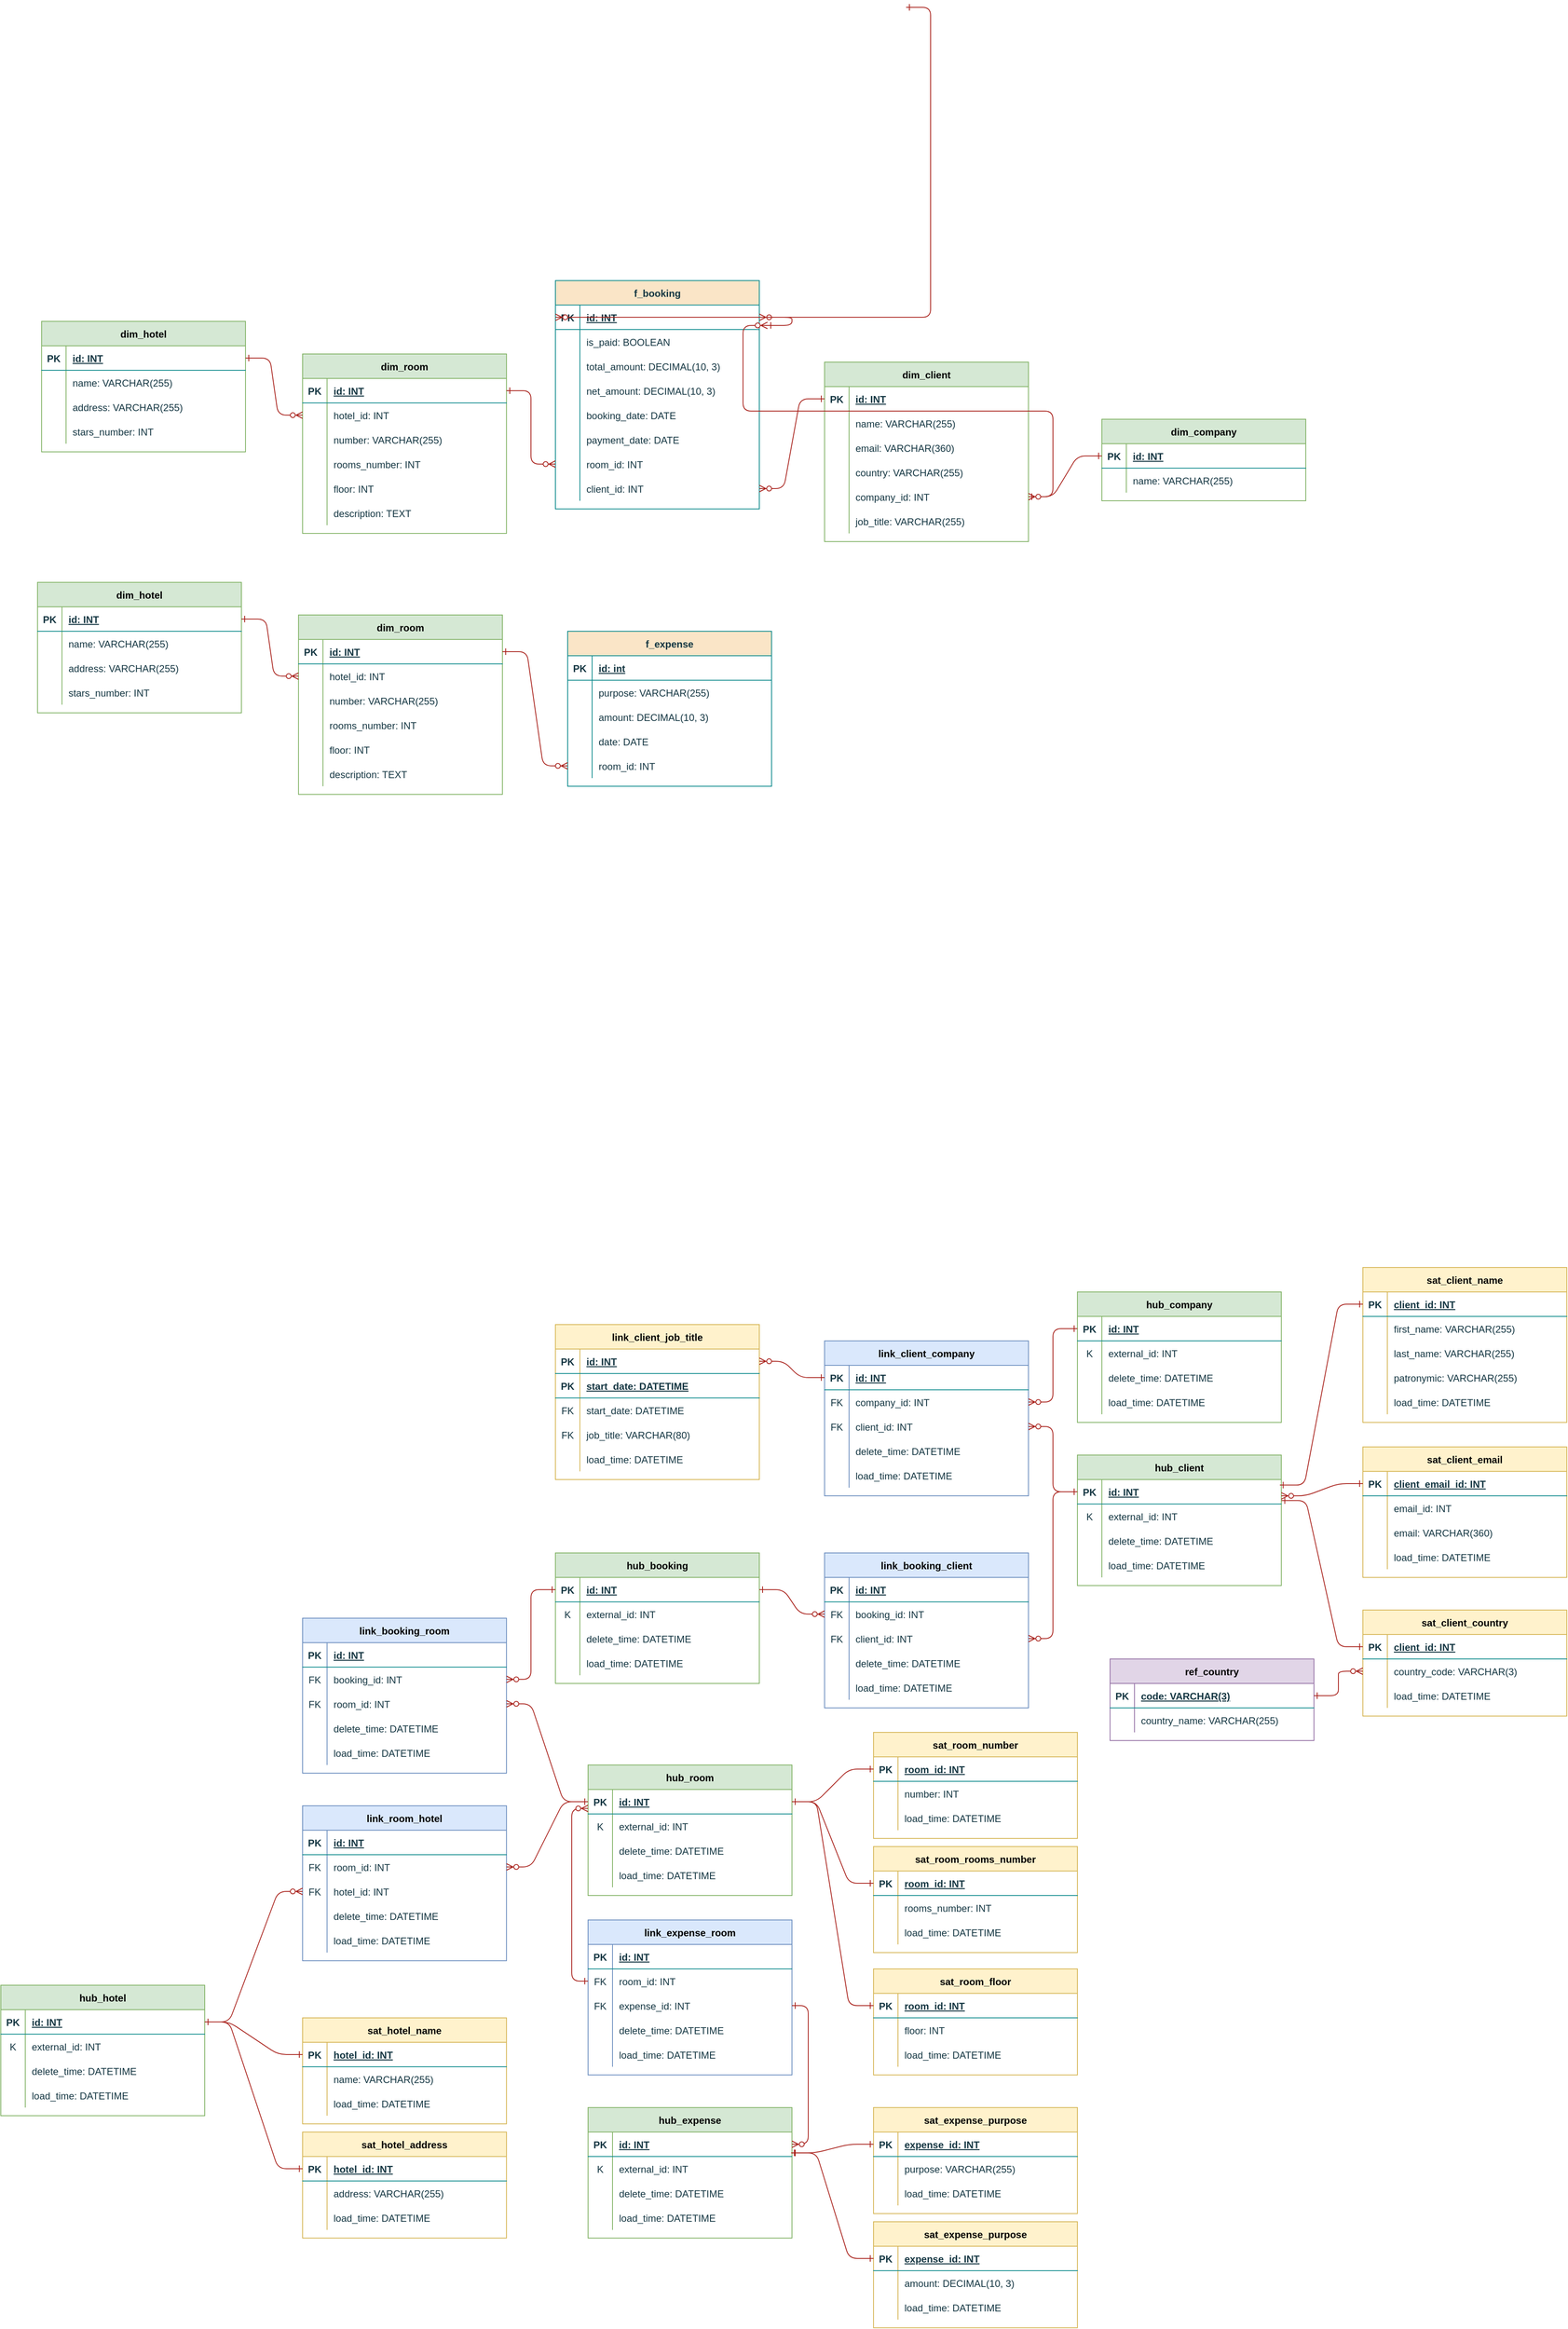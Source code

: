 <mxfile version="21.3.2" type="github">
  <diagram id="R2lEEEUBdFMjLlhIrx00" name="Page-1">
    <mxGraphModel dx="2796" dy="1107" grid="1" gridSize="10" guides="1" tooltips="1" connect="1" arrows="1" fold="1" page="1" pageScale="1" pageWidth="850" pageHeight="1100" math="0" shadow="0" extFonts="Permanent Marker^https://fonts.googleapis.com/css?family=Permanent+Marker">
      <root>
        <mxCell id="0" />
        <mxCell id="1" parent="0" />
        <mxCell id="NWBuwYmIIKWmuOXDOrL8-1" value="f_booking" style="shape=table;startSize=30;container=1;collapsible=1;childLayout=tableLayout;fixedRows=1;rowLines=0;fontStyle=1;align=center;resizeLast=1;labelBackgroundColor=none;fillColor=#FAE5C7;strokeColor=#0F8B8D;fontColor=#143642;" vertex="1" parent="1">
          <mxGeometry x="280" y="510" width="250" height="280" as="geometry" />
        </mxCell>
        <mxCell id="NWBuwYmIIKWmuOXDOrL8-2" value="" style="shape=partialRectangle;collapsible=0;dropTarget=0;pointerEvents=0;fillColor=none;points=[[0,0.5],[1,0.5]];portConstraint=eastwest;top=0;left=0;right=0;bottom=1;labelBackgroundColor=none;strokeColor=#0F8B8D;fontColor=#143642;" vertex="1" parent="NWBuwYmIIKWmuOXDOrL8-1">
          <mxGeometry y="30" width="250" height="30" as="geometry" />
        </mxCell>
        <mxCell id="NWBuwYmIIKWmuOXDOrL8-3" value="PK" style="shape=partialRectangle;overflow=hidden;connectable=0;fillColor=none;top=0;left=0;bottom=0;right=0;fontStyle=1;labelBackgroundColor=none;strokeColor=#0F8B8D;fontColor=#143642;" vertex="1" parent="NWBuwYmIIKWmuOXDOrL8-2">
          <mxGeometry width="30" height="30" as="geometry">
            <mxRectangle width="30" height="30" as="alternateBounds" />
          </mxGeometry>
        </mxCell>
        <mxCell id="NWBuwYmIIKWmuOXDOrL8-4" value="id: INT" style="shape=partialRectangle;overflow=hidden;connectable=0;fillColor=none;top=0;left=0;bottom=0;right=0;align=left;spacingLeft=6;fontStyle=5;labelBackgroundColor=none;strokeColor=#0F8B8D;fontColor=#143642;" vertex="1" parent="NWBuwYmIIKWmuOXDOrL8-2">
          <mxGeometry x="30" width="220" height="30" as="geometry">
            <mxRectangle width="220" height="30" as="alternateBounds" />
          </mxGeometry>
        </mxCell>
        <mxCell id="NWBuwYmIIKWmuOXDOrL8-5" value="" style="shape=partialRectangle;collapsible=0;dropTarget=0;pointerEvents=0;fillColor=none;points=[[0,0.5],[1,0.5]];portConstraint=eastwest;top=0;left=0;right=0;bottom=0;labelBackgroundColor=none;strokeColor=#0F8B8D;fontColor=#143642;" vertex="1" parent="NWBuwYmIIKWmuOXDOrL8-1">
          <mxGeometry y="60" width="250" height="30" as="geometry" />
        </mxCell>
        <mxCell id="NWBuwYmIIKWmuOXDOrL8-6" value="" style="shape=partialRectangle;overflow=hidden;connectable=0;fillColor=none;top=0;left=0;bottom=0;right=0;labelBackgroundColor=none;strokeColor=#0F8B8D;fontColor=#143642;" vertex="1" parent="NWBuwYmIIKWmuOXDOrL8-5">
          <mxGeometry width="30" height="30" as="geometry">
            <mxRectangle width="30" height="30" as="alternateBounds" />
          </mxGeometry>
        </mxCell>
        <mxCell id="NWBuwYmIIKWmuOXDOrL8-7" value="is_paid: BOOLEAN" style="shape=partialRectangle;overflow=hidden;connectable=0;fillColor=none;top=0;left=0;bottom=0;right=0;align=left;spacingLeft=6;labelBackgroundColor=none;strokeColor=#0F8B8D;fontColor=#143642;verticalAlign=middle;" vertex="1" parent="NWBuwYmIIKWmuOXDOrL8-5">
          <mxGeometry x="30" width="220" height="30" as="geometry">
            <mxRectangle width="220" height="30" as="alternateBounds" />
          </mxGeometry>
        </mxCell>
        <mxCell id="NWBuwYmIIKWmuOXDOrL8-8" value="" style="shape=partialRectangle;collapsible=0;dropTarget=0;pointerEvents=0;fillColor=none;points=[[0,0.5],[1,0.5]];portConstraint=eastwest;top=0;left=0;right=0;bottom=0;labelBackgroundColor=none;strokeColor=#0F8B8D;fontColor=#143642;" vertex="1" parent="NWBuwYmIIKWmuOXDOrL8-1">
          <mxGeometry y="90" width="250" height="30" as="geometry" />
        </mxCell>
        <mxCell id="NWBuwYmIIKWmuOXDOrL8-9" value="" style="shape=partialRectangle;overflow=hidden;connectable=0;fillColor=none;top=0;left=0;bottom=0;right=0;labelBackgroundColor=none;strokeColor=#0F8B8D;fontColor=#143642;" vertex="1" parent="NWBuwYmIIKWmuOXDOrL8-8">
          <mxGeometry width="30" height="30" as="geometry">
            <mxRectangle width="30" height="30" as="alternateBounds" />
          </mxGeometry>
        </mxCell>
        <mxCell id="NWBuwYmIIKWmuOXDOrL8-10" value="total_amount: DECIMAL(10, 3)" style="shape=partialRectangle;overflow=hidden;connectable=0;fillColor=none;top=0;left=0;bottom=0;right=0;align=left;spacingLeft=6;labelBackgroundColor=none;strokeColor=#0F8B8D;fontColor=#143642;" vertex="1" parent="NWBuwYmIIKWmuOXDOrL8-8">
          <mxGeometry x="30" width="220" height="30" as="geometry">
            <mxRectangle width="220" height="30" as="alternateBounds" />
          </mxGeometry>
        </mxCell>
        <mxCell id="NWBuwYmIIKWmuOXDOrL8-11" style="shape=partialRectangle;collapsible=0;dropTarget=0;pointerEvents=0;fillColor=none;points=[[0,0.5],[1,0.5]];portConstraint=eastwest;top=0;left=0;right=0;bottom=0;labelBackgroundColor=none;strokeColor=#0F8B8D;fontColor=#143642;" vertex="1" parent="NWBuwYmIIKWmuOXDOrL8-1">
          <mxGeometry y="120" width="250" height="30" as="geometry" />
        </mxCell>
        <mxCell id="NWBuwYmIIKWmuOXDOrL8-12" style="shape=partialRectangle;overflow=hidden;connectable=0;fillColor=none;top=0;left=0;bottom=0;right=0;labelBackgroundColor=none;strokeColor=#0F8B8D;fontColor=#143642;" vertex="1" parent="NWBuwYmIIKWmuOXDOrL8-11">
          <mxGeometry width="30" height="30" as="geometry">
            <mxRectangle width="30" height="30" as="alternateBounds" />
          </mxGeometry>
        </mxCell>
        <mxCell id="NWBuwYmIIKWmuOXDOrL8-13" value="net_amount: DECIMAL(10, 3)" style="shape=partialRectangle;overflow=hidden;connectable=0;fillColor=none;top=0;left=0;bottom=0;right=0;align=left;spacingLeft=6;labelBackgroundColor=none;strokeColor=#0F8B8D;fontColor=#143642;" vertex="1" parent="NWBuwYmIIKWmuOXDOrL8-11">
          <mxGeometry x="30" width="220" height="30" as="geometry">
            <mxRectangle width="220" height="30" as="alternateBounds" />
          </mxGeometry>
        </mxCell>
        <mxCell id="NWBuwYmIIKWmuOXDOrL8-14" style="shape=partialRectangle;collapsible=0;dropTarget=0;pointerEvents=0;fillColor=none;points=[[0,0.5],[1,0.5]];portConstraint=eastwest;top=0;left=0;right=0;bottom=0;labelBackgroundColor=none;strokeColor=#0F8B8D;fontColor=#143642;" vertex="1" parent="NWBuwYmIIKWmuOXDOrL8-1">
          <mxGeometry y="150" width="250" height="30" as="geometry" />
        </mxCell>
        <mxCell id="NWBuwYmIIKWmuOXDOrL8-15" style="shape=partialRectangle;overflow=hidden;connectable=0;fillColor=none;top=0;left=0;bottom=0;right=0;labelBackgroundColor=none;strokeColor=#0F8B8D;fontColor=#143642;" vertex="1" parent="NWBuwYmIIKWmuOXDOrL8-14">
          <mxGeometry width="30" height="30" as="geometry">
            <mxRectangle width="30" height="30" as="alternateBounds" />
          </mxGeometry>
        </mxCell>
        <mxCell id="NWBuwYmIIKWmuOXDOrL8-16" value="booking_date: DATE" style="shape=partialRectangle;overflow=hidden;connectable=0;fillColor=none;top=0;left=0;bottom=0;right=0;align=left;spacingLeft=6;labelBackgroundColor=none;strokeColor=#0F8B8D;fontColor=#143642;" vertex="1" parent="NWBuwYmIIKWmuOXDOrL8-14">
          <mxGeometry x="30" width="220" height="30" as="geometry">
            <mxRectangle width="220" height="30" as="alternateBounds" />
          </mxGeometry>
        </mxCell>
        <mxCell id="NWBuwYmIIKWmuOXDOrL8-17" style="shape=partialRectangle;collapsible=0;dropTarget=0;pointerEvents=0;fillColor=none;points=[[0,0.5],[1,0.5]];portConstraint=eastwest;top=0;left=0;right=0;bottom=0;labelBackgroundColor=none;strokeColor=#0F8B8D;fontColor=#143642;" vertex="1" parent="NWBuwYmIIKWmuOXDOrL8-1">
          <mxGeometry y="180" width="250" height="30" as="geometry" />
        </mxCell>
        <mxCell id="NWBuwYmIIKWmuOXDOrL8-18" style="shape=partialRectangle;overflow=hidden;connectable=0;fillColor=none;top=0;left=0;bottom=0;right=0;labelBackgroundColor=none;strokeColor=#0F8B8D;fontColor=#143642;" vertex="1" parent="NWBuwYmIIKWmuOXDOrL8-17">
          <mxGeometry width="30" height="30" as="geometry">
            <mxRectangle width="30" height="30" as="alternateBounds" />
          </mxGeometry>
        </mxCell>
        <mxCell id="NWBuwYmIIKWmuOXDOrL8-19" value="payment_date: DATE" style="shape=partialRectangle;overflow=hidden;connectable=0;fillColor=none;top=0;left=0;bottom=0;right=0;align=left;spacingLeft=6;labelBackgroundColor=none;strokeColor=#0F8B8D;fontColor=#143642;" vertex="1" parent="NWBuwYmIIKWmuOXDOrL8-17">
          <mxGeometry x="30" width="220" height="30" as="geometry">
            <mxRectangle width="220" height="30" as="alternateBounds" />
          </mxGeometry>
        </mxCell>
        <mxCell id="NWBuwYmIIKWmuOXDOrL8-133" style="shape=partialRectangle;collapsible=0;dropTarget=0;pointerEvents=0;fillColor=none;points=[[0,0.5],[1,0.5]];portConstraint=eastwest;top=0;left=0;right=0;bottom=0;labelBackgroundColor=none;strokeColor=#0F8B8D;fontColor=#143642;" vertex="1" parent="NWBuwYmIIKWmuOXDOrL8-1">
          <mxGeometry y="210" width="250" height="30" as="geometry" />
        </mxCell>
        <mxCell id="NWBuwYmIIKWmuOXDOrL8-134" style="shape=partialRectangle;overflow=hidden;connectable=0;fillColor=none;top=0;left=0;bottom=0;right=0;labelBackgroundColor=none;strokeColor=#0F8B8D;fontColor=#143642;" vertex="1" parent="NWBuwYmIIKWmuOXDOrL8-133">
          <mxGeometry width="30" height="30" as="geometry">
            <mxRectangle width="30" height="30" as="alternateBounds" />
          </mxGeometry>
        </mxCell>
        <mxCell id="NWBuwYmIIKWmuOXDOrL8-135" value="room_id: INT" style="shape=partialRectangle;overflow=hidden;connectable=0;fillColor=none;top=0;left=0;bottom=0;right=0;align=left;spacingLeft=6;labelBackgroundColor=none;strokeColor=#0F8B8D;fontColor=#143642;" vertex="1" parent="NWBuwYmIIKWmuOXDOrL8-133">
          <mxGeometry x="30" width="220" height="30" as="geometry">
            <mxRectangle width="220" height="30" as="alternateBounds" />
          </mxGeometry>
        </mxCell>
        <mxCell id="NWBuwYmIIKWmuOXDOrL8-130" style="shape=partialRectangle;collapsible=0;dropTarget=0;pointerEvents=0;fillColor=none;points=[[0,0.5],[1,0.5]];portConstraint=eastwest;top=0;left=0;right=0;bottom=0;labelBackgroundColor=none;strokeColor=#0F8B8D;fontColor=#143642;" vertex="1" parent="NWBuwYmIIKWmuOXDOrL8-1">
          <mxGeometry y="240" width="250" height="30" as="geometry" />
        </mxCell>
        <mxCell id="NWBuwYmIIKWmuOXDOrL8-131" style="shape=partialRectangle;overflow=hidden;connectable=0;fillColor=none;top=0;left=0;bottom=0;right=0;labelBackgroundColor=none;strokeColor=#0F8B8D;fontColor=#143642;" vertex="1" parent="NWBuwYmIIKWmuOXDOrL8-130">
          <mxGeometry width="30" height="30" as="geometry">
            <mxRectangle width="30" height="30" as="alternateBounds" />
          </mxGeometry>
        </mxCell>
        <mxCell id="NWBuwYmIIKWmuOXDOrL8-132" value="client_id: INT" style="shape=partialRectangle;overflow=hidden;connectable=0;fillColor=none;top=0;left=0;bottom=0;right=0;align=left;spacingLeft=6;labelBackgroundColor=none;strokeColor=#0F8B8D;fontColor=#143642;" vertex="1" parent="NWBuwYmIIKWmuOXDOrL8-130">
          <mxGeometry x="30" width="220" height="30" as="geometry">
            <mxRectangle width="220" height="30" as="alternateBounds" />
          </mxGeometry>
        </mxCell>
        <mxCell id="NWBuwYmIIKWmuOXDOrL8-20" value="f_expense" style="shape=table;startSize=30;container=1;collapsible=1;childLayout=tableLayout;fixedRows=1;rowLines=0;fontStyle=1;align=center;resizeLast=1;labelBackgroundColor=none;fillColor=#FAE5C7;strokeColor=#0F8B8D;fontColor=#143642;" vertex="1" parent="1">
          <mxGeometry x="295" y="940" width="250" height="190" as="geometry" />
        </mxCell>
        <mxCell id="NWBuwYmIIKWmuOXDOrL8-21" value="" style="shape=partialRectangle;collapsible=0;dropTarget=0;pointerEvents=0;fillColor=none;points=[[0,0.5],[1,0.5]];portConstraint=eastwest;top=0;left=0;right=0;bottom=1;labelBackgroundColor=none;strokeColor=#0F8B8D;fontColor=#143642;" vertex="1" parent="NWBuwYmIIKWmuOXDOrL8-20">
          <mxGeometry y="30" width="250" height="30" as="geometry" />
        </mxCell>
        <mxCell id="NWBuwYmIIKWmuOXDOrL8-22" value="PK" style="shape=partialRectangle;overflow=hidden;connectable=0;fillColor=none;top=0;left=0;bottom=0;right=0;fontStyle=1;labelBackgroundColor=none;strokeColor=#0F8B8D;fontColor=#143642;" vertex="1" parent="NWBuwYmIIKWmuOXDOrL8-21">
          <mxGeometry width="30" height="30" as="geometry">
            <mxRectangle width="30" height="30" as="alternateBounds" />
          </mxGeometry>
        </mxCell>
        <mxCell id="NWBuwYmIIKWmuOXDOrL8-23" value="id: int" style="shape=partialRectangle;overflow=hidden;connectable=0;fillColor=none;top=0;left=0;bottom=0;right=0;align=left;spacingLeft=6;fontStyle=5;labelBackgroundColor=none;strokeColor=#0F8B8D;fontColor=#143642;" vertex="1" parent="NWBuwYmIIKWmuOXDOrL8-21">
          <mxGeometry x="30" width="220" height="30" as="geometry">
            <mxRectangle width="220" height="30" as="alternateBounds" />
          </mxGeometry>
        </mxCell>
        <mxCell id="NWBuwYmIIKWmuOXDOrL8-24" value="" style="shape=partialRectangle;collapsible=0;dropTarget=0;pointerEvents=0;fillColor=none;points=[[0,0.5],[1,0.5]];portConstraint=eastwest;top=0;left=0;right=0;bottom=0;labelBackgroundColor=none;strokeColor=#0F8B8D;fontColor=#143642;" vertex="1" parent="NWBuwYmIIKWmuOXDOrL8-20">
          <mxGeometry y="60" width="250" height="30" as="geometry" />
        </mxCell>
        <mxCell id="NWBuwYmIIKWmuOXDOrL8-25" value="" style="shape=partialRectangle;overflow=hidden;connectable=0;fillColor=none;top=0;left=0;bottom=0;right=0;labelBackgroundColor=none;strokeColor=#0F8B8D;fontColor=#143642;" vertex="1" parent="NWBuwYmIIKWmuOXDOrL8-24">
          <mxGeometry width="30" height="30" as="geometry">
            <mxRectangle width="30" height="30" as="alternateBounds" />
          </mxGeometry>
        </mxCell>
        <mxCell id="NWBuwYmIIKWmuOXDOrL8-26" value="purpose: VARCHAR(255)" style="shape=partialRectangle;overflow=hidden;connectable=0;fillColor=none;top=0;left=0;bottom=0;right=0;align=left;spacingLeft=6;labelBackgroundColor=none;strokeColor=#0F8B8D;fontColor=#143642;verticalAlign=middle;" vertex="1" parent="NWBuwYmIIKWmuOXDOrL8-24">
          <mxGeometry x="30" width="220" height="30" as="geometry">
            <mxRectangle width="220" height="30" as="alternateBounds" />
          </mxGeometry>
        </mxCell>
        <mxCell id="NWBuwYmIIKWmuOXDOrL8-27" value="" style="shape=partialRectangle;collapsible=0;dropTarget=0;pointerEvents=0;fillColor=none;points=[[0,0.5],[1,0.5]];portConstraint=eastwest;top=0;left=0;right=0;bottom=0;labelBackgroundColor=none;strokeColor=#0F8B8D;fontColor=#143642;" vertex="1" parent="NWBuwYmIIKWmuOXDOrL8-20">
          <mxGeometry y="90" width="250" height="30" as="geometry" />
        </mxCell>
        <mxCell id="NWBuwYmIIKWmuOXDOrL8-28" value="" style="shape=partialRectangle;overflow=hidden;connectable=0;fillColor=none;top=0;left=0;bottom=0;right=0;labelBackgroundColor=none;strokeColor=#0F8B8D;fontColor=#143642;" vertex="1" parent="NWBuwYmIIKWmuOXDOrL8-27">
          <mxGeometry width="30" height="30" as="geometry">
            <mxRectangle width="30" height="30" as="alternateBounds" />
          </mxGeometry>
        </mxCell>
        <mxCell id="NWBuwYmIIKWmuOXDOrL8-29" value="amount: DECIMAL(10, 3)" style="shape=partialRectangle;overflow=hidden;connectable=0;fillColor=none;top=0;left=0;bottom=0;right=0;align=left;spacingLeft=6;labelBackgroundColor=none;strokeColor=#0F8B8D;fontColor=#143642;" vertex="1" parent="NWBuwYmIIKWmuOXDOrL8-27">
          <mxGeometry x="30" width="220" height="30" as="geometry">
            <mxRectangle width="220" height="30" as="alternateBounds" />
          </mxGeometry>
        </mxCell>
        <mxCell id="NWBuwYmIIKWmuOXDOrL8-33" style="shape=partialRectangle;collapsible=0;dropTarget=0;pointerEvents=0;fillColor=none;points=[[0,0.5],[1,0.5]];portConstraint=eastwest;top=0;left=0;right=0;bottom=0;labelBackgroundColor=none;strokeColor=#0F8B8D;fontColor=#143642;" vertex="1" parent="NWBuwYmIIKWmuOXDOrL8-20">
          <mxGeometry y="120" width="250" height="30" as="geometry" />
        </mxCell>
        <mxCell id="NWBuwYmIIKWmuOXDOrL8-34" style="shape=partialRectangle;overflow=hidden;connectable=0;fillColor=none;top=0;left=0;bottom=0;right=0;labelBackgroundColor=none;strokeColor=#0F8B8D;fontColor=#143642;" vertex="1" parent="NWBuwYmIIKWmuOXDOrL8-33">
          <mxGeometry width="30" height="30" as="geometry">
            <mxRectangle width="30" height="30" as="alternateBounds" />
          </mxGeometry>
        </mxCell>
        <mxCell id="NWBuwYmIIKWmuOXDOrL8-35" value="date: DATE" style="shape=partialRectangle;overflow=hidden;connectable=0;fillColor=none;top=0;left=0;bottom=0;right=0;align=left;spacingLeft=6;labelBackgroundColor=none;strokeColor=#0F8B8D;fontColor=#143642;" vertex="1" parent="NWBuwYmIIKWmuOXDOrL8-33">
          <mxGeometry x="30" width="220" height="30" as="geometry">
            <mxRectangle width="220" height="30" as="alternateBounds" />
          </mxGeometry>
        </mxCell>
        <mxCell id="NWBuwYmIIKWmuOXDOrL8-172" style="shape=partialRectangle;collapsible=0;dropTarget=0;pointerEvents=0;fillColor=none;points=[[0,0.5],[1,0.5]];portConstraint=eastwest;top=0;left=0;right=0;bottom=0;labelBackgroundColor=none;strokeColor=#0F8B8D;fontColor=#143642;" vertex="1" parent="NWBuwYmIIKWmuOXDOrL8-20">
          <mxGeometry y="150" width="250" height="30" as="geometry" />
        </mxCell>
        <mxCell id="NWBuwYmIIKWmuOXDOrL8-173" style="shape=partialRectangle;overflow=hidden;connectable=0;fillColor=none;top=0;left=0;bottom=0;right=0;labelBackgroundColor=none;strokeColor=#0F8B8D;fontColor=#143642;" vertex="1" parent="NWBuwYmIIKWmuOXDOrL8-172">
          <mxGeometry width="30" height="30" as="geometry">
            <mxRectangle width="30" height="30" as="alternateBounds" />
          </mxGeometry>
        </mxCell>
        <mxCell id="NWBuwYmIIKWmuOXDOrL8-174" value="room_id: INT" style="shape=partialRectangle;overflow=hidden;connectable=0;fillColor=none;top=0;left=0;bottom=0;right=0;align=left;spacingLeft=6;labelBackgroundColor=none;strokeColor=#0F8B8D;fontColor=#143642;" vertex="1" parent="NWBuwYmIIKWmuOXDOrL8-172">
          <mxGeometry x="30" width="220" height="30" as="geometry">
            <mxRectangle width="220" height="30" as="alternateBounds" />
          </mxGeometry>
        </mxCell>
        <mxCell id="NWBuwYmIIKWmuOXDOrL8-39" value="dim_client" style="shape=table;startSize=30;container=1;collapsible=1;childLayout=tableLayout;fixedRows=1;rowLines=0;fontStyle=1;align=center;resizeLast=1;labelBackgroundColor=none;fillColor=#d5e8d4;strokeColor=#82b366;" vertex="1" parent="1">
          <mxGeometry x="610" y="610" width="250" height="220" as="geometry" />
        </mxCell>
        <mxCell id="NWBuwYmIIKWmuOXDOrL8-40" value="" style="shape=partialRectangle;collapsible=0;dropTarget=0;pointerEvents=0;fillColor=none;points=[[0,0.5],[1,0.5]];portConstraint=eastwest;top=0;left=0;right=0;bottom=1;labelBackgroundColor=none;strokeColor=#0F8B8D;fontColor=#143642;" vertex="1" parent="NWBuwYmIIKWmuOXDOrL8-39">
          <mxGeometry y="30" width="250" height="30" as="geometry" />
        </mxCell>
        <mxCell id="NWBuwYmIIKWmuOXDOrL8-41" value="PK" style="shape=partialRectangle;overflow=hidden;connectable=0;fillColor=none;top=0;left=0;bottom=0;right=0;fontStyle=1;labelBackgroundColor=none;strokeColor=#0F8B8D;fontColor=#143642;" vertex="1" parent="NWBuwYmIIKWmuOXDOrL8-40">
          <mxGeometry width="30" height="30" as="geometry">
            <mxRectangle width="30" height="30" as="alternateBounds" />
          </mxGeometry>
        </mxCell>
        <mxCell id="NWBuwYmIIKWmuOXDOrL8-42" value="id: INT" style="shape=partialRectangle;overflow=hidden;connectable=0;fillColor=none;top=0;left=0;bottom=0;right=0;align=left;spacingLeft=6;fontStyle=5;labelBackgroundColor=none;strokeColor=#0F8B8D;fontColor=#143642;" vertex="1" parent="NWBuwYmIIKWmuOXDOrL8-40">
          <mxGeometry x="30" width="220" height="30" as="geometry">
            <mxRectangle width="220" height="30" as="alternateBounds" />
          </mxGeometry>
        </mxCell>
        <mxCell id="NWBuwYmIIKWmuOXDOrL8-58" style="shape=partialRectangle;collapsible=0;dropTarget=0;pointerEvents=0;fillColor=none;points=[[0,0.5],[1,0.5]];portConstraint=eastwest;top=0;left=0;right=0;bottom=0;labelBackgroundColor=none;strokeColor=#0F8B8D;fontColor=#143642;" vertex="1" parent="NWBuwYmIIKWmuOXDOrL8-39">
          <mxGeometry y="60" width="250" height="30" as="geometry" />
        </mxCell>
        <mxCell id="NWBuwYmIIKWmuOXDOrL8-59" style="shape=partialRectangle;overflow=hidden;connectable=0;fillColor=none;top=0;left=0;bottom=0;right=0;labelBackgroundColor=none;strokeColor=#0F8B8D;fontColor=#143642;" vertex="1" parent="NWBuwYmIIKWmuOXDOrL8-58">
          <mxGeometry width="30" height="30" as="geometry">
            <mxRectangle width="30" height="30" as="alternateBounds" />
          </mxGeometry>
        </mxCell>
        <mxCell id="NWBuwYmIIKWmuOXDOrL8-60" value="name: VARCHAR(255)" style="shape=partialRectangle;overflow=hidden;connectable=0;fillColor=none;top=0;left=0;bottom=0;right=0;align=left;spacingLeft=6;labelBackgroundColor=none;strokeColor=#0F8B8D;fontColor=#143642;verticalAlign=middle;" vertex="1" parent="NWBuwYmIIKWmuOXDOrL8-58">
          <mxGeometry x="30" width="220" height="30" as="geometry">
            <mxRectangle width="220" height="30" as="alternateBounds" />
          </mxGeometry>
        </mxCell>
        <mxCell id="NWBuwYmIIKWmuOXDOrL8-43" value="" style="shape=partialRectangle;collapsible=0;dropTarget=0;pointerEvents=0;fillColor=none;points=[[0,0.5],[1,0.5]];portConstraint=eastwest;top=0;left=0;right=0;bottom=0;labelBackgroundColor=none;strokeColor=#0F8B8D;fontColor=#143642;" vertex="1" parent="NWBuwYmIIKWmuOXDOrL8-39">
          <mxGeometry y="90" width="250" height="30" as="geometry" />
        </mxCell>
        <mxCell id="NWBuwYmIIKWmuOXDOrL8-44" value="" style="shape=partialRectangle;overflow=hidden;connectable=0;fillColor=none;top=0;left=0;bottom=0;right=0;labelBackgroundColor=none;strokeColor=#0F8B8D;fontColor=#143642;" vertex="1" parent="NWBuwYmIIKWmuOXDOrL8-43">
          <mxGeometry width="30" height="30" as="geometry">
            <mxRectangle width="30" height="30" as="alternateBounds" />
          </mxGeometry>
        </mxCell>
        <mxCell id="NWBuwYmIIKWmuOXDOrL8-45" value="email: VARCHAR(360)" style="shape=partialRectangle;overflow=hidden;connectable=0;fillColor=none;top=0;left=0;bottom=0;right=0;align=left;spacingLeft=6;labelBackgroundColor=none;strokeColor=#0F8B8D;fontColor=#143642;verticalAlign=middle;" vertex="1" parent="NWBuwYmIIKWmuOXDOrL8-43">
          <mxGeometry x="30" width="220" height="30" as="geometry">
            <mxRectangle width="220" height="30" as="alternateBounds" />
          </mxGeometry>
        </mxCell>
        <mxCell id="NWBuwYmIIKWmuOXDOrL8-46" value="" style="shape=partialRectangle;collapsible=0;dropTarget=0;pointerEvents=0;fillColor=none;points=[[0,0.5],[1,0.5]];portConstraint=eastwest;top=0;left=0;right=0;bottom=0;labelBackgroundColor=none;strokeColor=#0F8B8D;fontColor=#143642;" vertex="1" parent="NWBuwYmIIKWmuOXDOrL8-39">
          <mxGeometry y="120" width="250" height="30" as="geometry" />
        </mxCell>
        <mxCell id="NWBuwYmIIKWmuOXDOrL8-47" value="" style="shape=partialRectangle;overflow=hidden;connectable=0;fillColor=none;top=0;left=0;bottom=0;right=0;labelBackgroundColor=none;strokeColor=#0F8B8D;fontColor=#143642;" vertex="1" parent="NWBuwYmIIKWmuOXDOrL8-46">
          <mxGeometry width="30" height="30" as="geometry">
            <mxRectangle width="30" height="30" as="alternateBounds" />
          </mxGeometry>
        </mxCell>
        <mxCell id="NWBuwYmIIKWmuOXDOrL8-48" value="country: VARCHAR(255)" style="shape=partialRectangle;overflow=hidden;connectable=0;fillColor=none;top=0;left=0;bottom=0;right=0;align=left;spacingLeft=6;labelBackgroundColor=none;strokeColor=#0F8B8D;fontColor=#143642;" vertex="1" parent="NWBuwYmIIKWmuOXDOrL8-46">
          <mxGeometry x="30" width="220" height="30" as="geometry">
            <mxRectangle width="220" height="30" as="alternateBounds" />
          </mxGeometry>
        </mxCell>
        <mxCell id="NWBuwYmIIKWmuOXDOrL8-49" style="shape=partialRectangle;collapsible=0;dropTarget=0;pointerEvents=0;fillColor=none;points=[[0,0.5],[1,0.5]];portConstraint=eastwest;top=0;left=0;right=0;bottom=0;labelBackgroundColor=none;strokeColor=#0F8B8D;fontColor=#143642;" vertex="1" parent="NWBuwYmIIKWmuOXDOrL8-39">
          <mxGeometry y="150" width="250" height="30" as="geometry" />
        </mxCell>
        <mxCell id="NWBuwYmIIKWmuOXDOrL8-50" style="shape=partialRectangle;overflow=hidden;connectable=0;fillColor=none;top=0;left=0;bottom=0;right=0;labelBackgroundColor=none;strokeColor=#0F8B8D;fontColor=#143642;" vertex="1" parent="NWBuwYmIIKWmuOXDOrL8-49">
          <mxGeometry width="30" height="30" as="geometry">
            <mxRectangle width="30" height="30" as="alternateBounds" />
          </mxGeometry>
        </mxCell>
        <mxCell id="NWBuwYmIIKWmuOXDOrL8-51" value="company_id: INT" style="shape=partialRectangle;overflow=hidden;connectable=0;fillColor=none;top=0;left=0;bottom=0;right=0;align=left;spacingLeft=6;labelBackgroundColor=none;strokeColor=#0F8B8D;fontColor=#143642;" vertex="1" parent="NWBuwYmIIKWmuOXDOrL8-49">
          <mxGeometry x="30" width="220" height="30" as="geometry">
            <mxRectangle width="220" height="30" as="alternateBounds" />
          </mxGeometry>
        </mxCell>
        <mxCell id="NWBuwYmIIKWmuOXDOrL8-52" style="shape=partialRectangle;collapsible=0;dropTarget=0;pointerEvents=0;fillColor=none;points=[[0,0.5],[1,0.5]];portConstraint=eastwest;top=0;left=0;right=0;bottom=0;labelBackgroundColor=none;strokeColor=#0F8B8D;fontColor=#143642;" vertex="1" parent="NWBuwYmIIKWmuOXDOrL8-39">
          <mxGeometry y="180" width="250" height="30" as="geometry" />
        </mxCell>
        <mxCell id="NWBuwYmIIKWmuOXDOrL8-53" style="shape=partialRectangle;overflow=hidden;connectable=0;fillColor=none;top=0;left=0;bottom=0;right=0;labelBackgroundColor=none;strokeColor=#0F8B8D;fontColor=#143642;" vertex="1" parent="NWBuwYmIIKWmuOXDOrL8-52">
          <mxGeometry width="30" height="30" as="geometry">
            <mxRectangle width="30" height="30" as="alternateBounds" />
          </mxGeometry>
        </mxCell>
        <mxCell id="NWBuwYmIIKWmuOXDOrL8-54" value="job_title: VARCHAR(255)" style="shape=partialRectangle;overflow=hidden;connectable=0;fillColor=none;top=0;left=0;bottom=0;right=0;align=left;spacingLeft=6;labelBackgroundColor=none;strokeColor=#0F8B8D;fontColor=#143642;" vertex="1" parent="NWBuwYmIIKWmuOXDOrL8-52">
          <mxGeometry x="30" width="220" height="30" as="geometry">
            <mxRectangle width="220" height="30" as="alternateBounds" />
          </mxGeometry>
        </mxCell>
        <mxCell id="NWBuwYmIIKWmuOXDOrL8-65" value="dim_company" style="shape=table;startSize=30;container=1;collapsible=1;childLayout=tableLayout;fixedRows=1;rowLines=0;fontStyle=1;align=center;resizeLast=1;labelBackgroundColor=none;fillColor=#d5e8d4;strokeColor=#82b366;" vertex="1" parent="1">
          <mxGeometry x="950" y="680" width="250" height="100" as="geometry" />
        </mxCell>
        <mxCell id="NWBuwYmIIKWmuOXDOrL8-66" value="" style="shape=partialRectangle;collapsible=0;dropTarget=0;pointerEvents=0;fillColor=none;points=[[0,0.5],[1,0.5]];portConstraint=eastwest;top=0;left=0;right=0;bottom=1;labelBackgroundColor=none;strokeColor=#0F8B8D;fontColor=#143642;" vertex="1" parent="NWBuwYmIIKWmuOXDOrL8-65">
          <mxGeometry y="30" width="250" height="30" as="geometry" />
        </mxCell>
        <mxCell id="NWBuwYmIIKWmuOXDOrL8-67" value="PK" style="shape=partialRectangle;overflow=hidden;connectable=0;fillColor=none;top=0;left=0;bottom=0;right=0;fontStyle=1;labelBackgroundColor=none;strokeColor=#0F8B8D;fontColor=#143642;" vertex="1" parent="NWBuwYmIIKWmuOXDOrL8-66">
          <mxGeometry width="30" height="30" as="geometry">
            <mxRectangle width="30" height="30" as="alternateBounds" />
          </mxGeometry>
        </mxCell>
        <mxCell id="NWBuwYmIIKWmuOXDOrL8-68" value="id: INT" style="shape=partialRectangle;overflow=hidden;connectable=0;fillColor=none;top=0;left=0;bottom=0;right=0;align=left;spacingLeft=6;fontStyle=5;labelBackgroundColor=none;strokeColor=#0F8B8D;fontColor=#143642;" vertex="1" parent="NWBuwYmIIKWmuOXDOrL8-66">
          <mxGeometry x="30" width="220" height="30" as="geometry">
            <mxRectangle width="220" height="30" as="alternateBounds" />
          </mxGeometry>
        </mxCell>
        <mxCell id="NWBuwYmIIKWmuOXDOrL8-72" style="shape=partialRectangle;collapsible=0;dropTarget=0;pointerEvents=0;fillColor=none;points=[[0,0.5],[1,0.5]];portConstraint=eastwest;top=0;left=0;right=0;bottom=0;labelBackgroundColor=none;strokeColor=#0F8B8D;fontColor=#143642;" vertex="1" parent="NWBuwYmIIKWmuOXDOrL8-65">
          <mxGeometry y="60" width="250" height="30" as="geometry" />
        </mxCell>
        <mxCell id="NWBuwYmIIKWmuOXDOrL8-73" style="shape=partialRectangle;overflow=hidden;connectable=0;fillColor=none;top=0;left=0;bottom=0;right=0;labelBackgroundColor=none;strokeColor=#0F8B8D;fontColor=#143642;" vertex="1" parent="NWBuwYmIIKWmuOXDOrL8-72">
          <mxGeometry width="30" height="30" as="geometry">
            <mxRectangle width="30" height="30" as="alternateBounds" />
          </mxGeometry>
        </mxCell>
        <mxCell id="NWBuwYmIIKWmuOXDOrL8-74" value="name: VARCHAR(255)" style="shape=partialRectangle;overflow=hidden;connectable=0;fillColor=none;top=0;left=0;bottom=0;right=0;align=left;spacingLeft=6;labelBackgroundColor=none;strokeColor=#0F8B8D;fontColor=#143642;verticalAlign=middle;" vertex="1" parent="NWBuwYmIIKWmuOXDOrL8-72">
          <mxGeometry x="30" width="220" height="30" as="geometry">
            <mxRectangle width="220" height="30" as="alternateBounds" />
          </mxGeometry>
        </mxCell>
        <mxCell id="NWBuwYmIIKWmuOXDOrL8-61" value="" style="edgeStyle=entityRelationEdgeStyle;endArrow=ERzeroToMany;startArrow=ERone;endFill=1;startFill=0;labelBackgroundColor=none;strokeColor=#A8201A;fontColor=default;exitX=0;exitY=0.5;exitDx=0;exitDy=0;entryX=1;entryY=0.5;entryDx=0;entryDy=0;" edge="1" parent="1" source="NWBuwYmIIKWmuOXDOrL8-62" target="NWBuwYmIIKWmuOXDOrL8-2">
          <mxGeometry width="100" height="100" relative="1" as="geometry">
            <mxPoint x="710" y="175" as="sourcePoint" />
            <mxPoint x="710" y="365" as="targetPoint" />
          </mxGeometry>
        </mxCell>
        <mxCell id="NWBuwYmIIKWmuOXDOrL8-87" value="" style="edgeStyle=entityRelationEdgeStyle;endArrow=ERzeroToMany;startArrow=ERone;endFill=1;startFill=0;labelBackgroundColor=none;strokeColor=#A8201A;fontColor=default;entryX=0;entryY=0.5;entryDx=0;entryDy=0;" edge="1" parent="1" source="NWBuwYmIIKWmuOXDOrL8-49" target="NWBuwYmIIKWmuOXDOrL8-69">
          <mxGeometry width="100" height="100" relative="1" as="geometry">
            <mxPoint x="670" y="565" as="sourcePoint" />
            <mxPoint x="540" y="565" as="targetPoint" />
          </mxGeometry>
        </mxCell>
        <mxCell id="NWBuwYmIIKWmuOXDOrL8-89" value="" style="edgeStyle=entityRelationEdgeStyle;endArrow=ERzeroToMany;startArrow=ERone;endFill=1;startFill=0;labelBackgroundColor=none;strokeColor=#A8201A;fontColor=default;exitX=0;exitY=0.5;exitDx=0;exitDy=0;entryX=1;entryY=0.5;entryDx=0;entryDy=0;" edge="1" parent="1" source="NWBuwYmIIKWmuOXDOrL8-66" target="NWBuwYmIIKWmuOXDOrL8-49">
          <mxGeometry width="100" height="100" relative="1" as="geometry">
            <mxPoint x="540" y="565" as="sourcePoint" />
            <mxPoint x="670" y="595" as="targetPoint" />
          </mxGeometry>
        </mxCell>
        <mxCell id="NWBuwYmIIKWmuOXDOrL8-90" value="dim_room" style="shape=table;startSize=30;container=1;collapsible=1;childLayout=tableLayout;fixedRows=1;rowLines=0;fontStyle=1;align=center;resizeLast=1;labelBackgroundColor=none;fillColor=#d5e8d4;strokeColor=#82b366;" vertex="1" parent="1">
          <mxGeometry x="-30" y="600" width="250" height="220" as="geometry" />
        </mxCell>
        <mxCell id="NWBuwYmIIKWmuOXDOrL8-91" value="" style="shape=partialRectangle;collapsible=0;dropTarget=0;pointerEvents=0;fillColor=none;points=[[0,0.5],[1,0.5]];portConstraint=eastwest;top=0;left=0;right=0;bottom=1;labelBackgroundColor=none;strokeColor=#0F8B8D;fontColor=#143642;" vertex="1" parent="NWBuwYmIIKWmuOXDOrL8-90">
          <mxGeometry y="30" width="250" height="30" as="geometry" />
        </mxCell>
        <mxCell id="NWBuwYmIIKWmuOXDOrL8-92" value="PK" style="shape=partialRectangle;overflow=hidden;connectable=0;fillColor=none;top=0;left=0;bottom=0;right=0;fontStyle=1;labelBackgroundColor=none;strokeColor=#0F8B8D;fontColor=#143642;" vertex="1" parent="NWBuwYmIIKWmuOXDOrL8-91">
          <mxGeometry width="30" height="30" as="geometry">
            <mxRectangle width="30" height="30" as="alternateBounds" />
          </mxGeometry>
        </mxCell>
        <mxCell id="NWBuwYmIIKWmuOXDOrL8-93" value="id: INT" style="shape=partialRectangle;overflow=hidden;connectable=0;fillColor=none;top=0;left=0;bottom=0;right=0;align=left;spacingLeft=6;fontStyle=5;labelBackgroundColor=none;strokeColor=#0F8B8D;fontColor=#143642;" vertex="1" parent="NWBuwYmIIKWmuOXDOrL8-91">
          <mxGeometry x="30" width="220" height="30" as="geometry">
            <mxRectangle width="220" height="30" as="alternateBounds" />
          </mxGeometry>
        </mxCell>
        <mxCell id="NWBuwYmIIKWmuOXDOrL8-113" style="shape=partialRectangle;collapsible=0;dropTarget=0;pointerEvents=0;fillColor=none;points=[[0,0.5],[1,0.5]];portConstraint=eastwest;top=0;left=0;right=0;bottom=0;labelBackgroundColor=none;strokeColor=#0F8B8D;fontColor=#143642;" vertex="1" parent="NWBuwYmIIKWmuOXDOrL8-90">
          <mxGeometry y="60" width="250" height="30" as="geometry" />
        </mxCell>
        <mxCell id="NWBuwYmIIKWmuOXDOrL8-114" style="shape=partialRectangle;overflow=hidden;connectable=0;fillColor=none;top=0;left=0;bottom=0;right=0;labelBackgroundColor=none;strokeColor=#0F8B8D;fontColor=#143642;" vertex="1" parent="NWBuwYmIIKWmuOXDOrL8-113">
          <mxGeometry width="30" height="30" as="geometry">
            <mxRectangle width="30" height="30" as="alternateBounds" />
          </mxGeometry>
        </mxCell>
        <mxCell id="NWBuwYmIIKWmuOXDOrL8-115" value="hotel_id: INT" style="shape=partialRectangle;overflow=hidden;connectable=0;fillColor=none;top=0;left=0;bottom=0;right=0;align=left;spacingLeft=6;labelBackgroundColor=none;strokeColor=#0F8B8D;fontColor=#143642;verticalAlign=middle;" vertex="1" parent="NWBuwYmIIKWmuOXDOrL8-113">
          <mxGeometry x="30" width="220" height="30" as="geometry">
            <mxRectangle width="220" height="30" as="alternateBounds" />
          </mxGeometry>
        </mxCell>
        <mxCell id="NWBuwYmIIKWmuOXDOrL8-97" style="shape=partialRectangle;collapsible=0;dropTarget=0;pointerEvents=0;fillColor=none;points=[[0,0.5],[1,0.5]];portConstraint=eastwest;top=0;left=0;right=0;bottom=0;labelBackgroundColor=none;strokeColor=#0F8B8D;fontColor=#143642;" vertex="1" parent="NWBuwYmIIKWmuOXDOrL8-90">
          <mxGeometry y="90" width="250" height="30" as="geometry" />
        </mxCell>
        <mxCell id="NWBuwYmIIKWmuOXDOrL8-98" style="shape=partialRectangle;overflow=hidden;connectable=0;fillColor=none;top=0;left=0;bottom=0;right=0;labelBackgroundColor=none;strokeColor=#0F8B8D;fontColor=#143642;" vertex="1" parent="NWBuwYmIIKWmuOXDOrL8-97">
          <mxGeometry width="30" height="30" as="geometry">
            <mxRectangle width="30" height="30" as="alternateBounds" />
          </mxGeometry>
        </mxCell>
        <mxCell id="NWBuwYmIIKWmuOXDOrL8-99" value="number: VARCHAR(255)" style="shape=partialRectangle;overflow=hidden;connectable=0;fillColor=none;top=0;left=0;bottom=0;right=0;align=left;spacingLeft=6;labelBackgroundColor=none;strokeColor=#0F8B8D;fontColor=#143642;verticalAlign=middle;" vertex="1" parent="NWBuwYmIIKWmuOXDOrL8-97">
          <mxGeometry x="30" width="220" height="30" as="geometry">
            <mxRectangle width="220" height="30" as="alternateBounds" />
          </mxGeometry>
        </mxCell>
        <mxCell id="NWBuwYmIIKWmuOXDOrL8-100" value="" style="shape=partialRectangle;collapsible=0;dropTarget=0;pointerEvents=0;fillColor=none;points=[[0,0.5],[1,0.5]];portConstraint=eastwest;top=0;left=0;right=0;bottom=0;labelBackgroundColor=none;strokeColor=#0F8B8D;fontColor=#143642;" vertex="1" parent="NWBuwYmIIKWmuOXDOrL8-90">
          <mxGeometry y="120" width="250" height="30" as="geometry" />
        </mxCell>
        <mxCell id="NWBuwYmIIKWmuOXDOrL8-101" value="" style="shape=partialRectangle;overflow=hidden;connectable=0;fillColor=none;top=0;left=0;bottom=0;right=0;labelBackgroundColor=none;strokeColor=#0F8B8D;fontColor=#143642;" vertex="1" parent="NWBuwYmIIKWmuOXDOrL8-100">
          <mxGeometry width="30" height="30" as="geometry">
            <mxRectangle width="30" height="30" as="alternateBounds" />
          </mxGeometry>
        </mxCell>
        <mxCell id="NWBuwYmIIKWmuOXDOrL8-102" value="rooms_number: INT" style="shape=partialRectangle;overflow=hidden;connectable=0;fillColor=none;top=0;left=0;bottom=0;right=0;align=left;spacingLeft=6;labelBackgroundColor=none;strokeColor=#0F8B8D;fontColor=#143642;verticalAlign=middle;" vertex="1" parent="NWBuwYmIIKWmuOXDOrL8-100">
          <mxGeometry x="30" width="220" height="30" as="geometry">
            <mxRectangle width="220" height="30" as="alternateBounds" />
          </mxGeometry>
        </mxCell>
        <mxCell id="NWBuwYmIIKWmuOXDOrL8-103" value="" style="shape=partialRectangle;collapsible=0;dropTarget=0;pointerEvents=0;fillColor=none;points=[[0,0.5],[1,0.5]];portConstraint=eastwest;top=0;left=0;right=0;bottom=0;labelBackgroundColor=none;strokeColor=#0F8B8D;fontColor=#143642;" vertex="1" parent="NWBuwYmIIKWmuOXDOrL8-90">
          <mxGeometry y="150" width="250" height="30" as="geometry" />
        </mxCell>
        <mxCell id="NWBuwYmIIKWmuOXDOrL8-104" value="" style="shape=partialRectangle;overflow=hidden;connectable=0;fillColor=none;top=0;left=0;bottom=0;right=0;labelBackgroundColor=none;strokeColor=#0F8B8D;fontColor=#143642;" vertex="1" parent="NWBuwYmIIKWmuOXDOrL8-103">
          <mxGeometry width="30" height="30" as="geometry">
            <mxRectangle width="30" height="30" as="alternateBounds" />
          </mxGeometry>
        </mxCell>
        <mxCell id="NWBuwYmIIKWmuOXDOrL8-105" value="floor: INT" style="shape=partialRectangle;overflow=hidden;connectable=0;fillColor=none;top=0;left=0;bottom=0;right=0;align=left;spacingLeft=6;labelBackgroundColor=none;strokeColor=#0F8B8D;fontColor=#143642;" vertex="1" parent="NWBuwYmIIKWmuOXDOrL8-103">
          <mxGeometry x="30" width="220" height="30" as="geometry">
            <mxRectangle width="220" height="30" as="alternateBounds" />
          </mxGeometry>
        </mxCell>
        <mxCell id="NWBuwYmIIKWmuOXDOrL8-106" style="shape=partialRectangle;collapsible=0;dropTarget=0;pointerEvents=0;fillColor=none;points=[[0,0.5],[1,0.5]];portConstraint=eastwest;top=0;left=0;right=0;bottom=0;labelBackgroundColor=none;strokeColor=#0F8B8D;fontColor=#143642;" vertex="1" parent="NWBuwYmIIKWmuOXDOrL8-90">
          <mxGeometry y="180" width="250" height="30" as="geometry" />
        </mxCell>
        <mxCell id="NWBuwYmIIKWmuOXDOrL8-107" style="shape=partialRectangle;overflow=hidden;connectable=0;fillColor=none;top=0;left=0;bottom=0;right=0;labelBackgroundColor=none;strokeColor=#0F8B8D;fontColor=#143642;" vertex="1" parent="NWBuwYmIIKWmuOXDOrL8-106">
          <mxGeometry width="30" height="30" as="geometry">
            <mxRectangle width="30" height="30" as="alternateBounds" />
          </mxGeometry>
        </mxCell>
        <mxCell id="NWBuwYmIIKWmuOXDOrL8-108" value="description: TEXT" style="shape=partialRectangle;overflow=hidden;connectable=0;fillColor=none;top=0;left=0;bottom=0;right=0;align=left;spacingLeft=6;labelBackgroundColor=none;strokeColor=#0F8B8D;fontColor=#143642;" vertex="1" parent="NWBuwYmIIKWmuOXDOrL8-106">
          <mxGeometry x="30" width="220" height="30" as="geometry">
            <mxRectangle width="220" height="30" as="alternateBounds" />
          </mxGeometry>
        </mxCell>
        <mxCell id="NWBuwYmIIKWmuOXDOrL8-112" value="" style="edgeStyle=entityRelationEdgeStyle;endArrow=ERzeroToMany;startArrow=ERone;endFill=1;startFill=0;labelBackgroundColor=none;strokeColor=#A8201A;fontColor=default;exitX=1;exitY=0.5;exitDx=0;exitDy=0;entryX=0;entryY=0.5;entryDx=0;entryDy=0;" edge="1" parent="1" source="NWBuwYmIIKWmuOXDOrL8-94" target="NWBuwYmIIKWmuOXDOrL8-2">
          <mxGeometry width="100" height="100" relative="1" as="geometry">
            <mxPoint x="540" y="565" as="sourcePoint" />
            <mxPoint x="670" y="595" as="targetPoint" />
          </mxGeometry>
        </mxCell>
        <mxCell id="NWBuwYmIIKWmuOXDOrL8-116" value="dim_hotel" style="shape=table;startSize=30;container=1;collapsible=1;childLayout=tableLayout;fixedRows=1;rowLines=0;fontStyle=1;align=center;resizeLast=1;labelBackgroundColor=none;fillColor=#d5e8d4;strokeColor=#82b366;" vertex="1" parent="1">
          <mxGeometry x="-350" y="560" width="250" height="160" as="geometry" />
        </mxCell>
        <mxCell id="NWBuwYmIIKWmuOXDOrL8-117" value="" style="shape=partialRectangle;collapsible=0;dropTarget=0;pointerEvents=0;fillColor=none;points=[[0,0.5],[1,0.5]];portConstraint=eastwest;top=0;left=0;right=0;bottom=1;labelBackgroundColor=none;strokeColor=#0F8B8D;fontColor=#143642;" vertex="1" parent="NWBuwYmIIKWmuOXDOrL8-116">
          <mxGeometry y="30" width="250" height="30" as="geometry" />
        </mxCell>
        <mxCell id="NWBuwYmIIKWmuOXDOrL8-118" value="PK" style="shape=partialRectangle;overflow=hidden;connectable=0;fillColor=none;top=0;left=0;bottom=0;right=0;fontStyle=1;labelBackgroundColor=none;strokeColor=#0F8B8D;fontColor=#143642;" vertex="1" parent="NWBuwYmIIKWmuOXDOrL8-117">
          <mxGeometry width="30" height="30" as="geometry">
            <mxRectangle width="30" height="30" as="alternateBounds" />
          </mxGeometry>
        </mxCell>
        <mxCell id="NWBuwYmIIKWmuOXDOrL8-119" value="id: INT" style="shape=partialRectangle;overflow=hidden;connectable=0;fillColor=none;top=0;left=0;bottom=0;right=0;align=left;spacingLeft=6;fontStyle=5;labelBackgroundColor=none;strokeColor=#0F8B8D;fontColor=#143642;" vertex="1" parent="NWBuwYmIIKWmuOXDOrL8-117">
          <mxGeometry x="30" width="220" height="30" as="geometry">
            <mxRectangle width="220" height="30" as="alternateBounds" />
          </mxGeometry>
        </mxCell>
        <mxCell id="NWBuwYmIIKWmuOXDOrL8-120" style="shape=partialRectangle;collapsible=0;dropTarget=0;pointerEvents=0;fillColor=none;points=[[0,0.5],[1,0.5]];portConstraint=eastwest;top=0;left=0;right=0;bottom=0;labelBackgroundColor=none;strokeColor=#0F8B8D;fontColor=#143642;" vertex="1" parent="NWBuwYmIIKWmuOXDOrL8-116">
          <mxGeometry y="60" width="250" height="30" as="geometry" />
        </mxCell>
        <mxCell id="NWBuwYmIIKWmuOXDOrL8-121" style="shape=partialRectangle;overflow=hidden;connectable=0;fillColor=none;top=0;left=0;bottom=0;right=0;labelBackgroundColor=none;strokeColor=#0F8B8D;fontColor=#143642;" vertex="1" parent="NWBuwYmIIKWmuOXDOrL8-120">
          <mxGeometry width="30" height="30" as="geometry">
            <mxRectangle width="30" height="30" as="alternateBounds" />
          </mxGeometry>
        </mxCell>
        <mxCell id="NWBuwYmIIKWmuOXDOrL8-122" value="name: VARCHAR(255)" style="shape=partialRectangle;overflow=hidden;connectable=0;fillColor=none;top=0;left=0;bottom=0;right=0;align=left;spacingLeft=6;labelBackgroundColor=none;strokeColor=#0F8B8D;fontColor=#143642;verticalAlign=middle;" vertex="1" parent="NWBuwYmIIKWmuOXDOrL8-120">
          <mxGeometry x="30" width="220" height="30" as="geometry">
            <mxRectangle width="220" height="30" as="alternateBounds" />
          </mxGeometry>
        </mxCell>
        <mxCell id="NWBuwYmIIKWmuOXDOrL8-127" style="shape=partialRectangle;collapsible=0;dropTarget=0;pointerEvents=0;fillColor=none;points=[[0,0.5],[1,0.5]];portConstraint=eastwest;top=0;left=0;right=0;bottom=0;labelBackgroundColor=none;strokeColor=#0F8B8D;fontColor=#143642;" vertex="1" parent="NWBuwYmIIKWmuOXDOrL8-116">
          <mxGeometry y="90" width="250" height="30" as="geometry" />
        </mxCell>
        <mxCell id="NWBuwYmIIKWmuOXDOrL8-128" style="shape=partialRectangle;overflow=hidden;connectable=0;fillColor=none;top=0;left=0;bottom=0;right=0;labelBackgroundColor=none;strokeColor=#0F8B8D;fontColor=#143642;" vertex="1" parent="NWBuwYmIIKWmuOXDOrL8-127">
          <mxGeometry width="30" height="30" as="geometry">
            <mxRectangle width="30" height="30" as="alternateBounds" />
          </mxGeometry>
        </mxCell>
        <mxCell id="NWBuwYmIIKWmuOXDOrL8-129" value="address: VARCHAR(255)" style="shape=partialRectangle;overflow=hidden;connectable=0;fillColor=none;top=0;left=0;bottom=0;right=0;align=left;spacingLeft=6;labelBackgroundColor=none;strokeColor=#0F8B8D;fontColor=#143642;verticalAlign=middle;" vertex="1" parent="NWBuwYmIIKWmuOXDOrL8-127">
          <mxGeometry x="30" width="220" height="30" as="geometry">
            <mxRectangle width="220" height="30" as="alternateBounds" />
          </mxGeometry>
        </mxCell>
        <mxCell id="NWBuwYmIIKWmuOXDOrL8-124" style="shape=partialRectangle;collapsible=0;dropTarget=0;pointerEvents=0;fillColor=none;points=[[0,0.5],[1,0.5]];portConstraint=eastwest;top=0;left=0;right=0;bottom=0;labelBackgroundColor=none;strokeColor=#0F8B8D;fontColor=#143642;" vertex="1" parent="NWBuwYmIIKWmuOXDOrL8-116">
          <mxGeometry y="120" width="250" height="30" as="geometry" />
        </mxCell>
        <mxCell id="NWBuwYmIIKWmuOXDOrL8-125" style="shape=partialRectangle;overflow=hidden;connectable=0;fillColor=none;top=0;left=0;bottom=0;right=0;labelBackgroundColor=none;strokeColor=#0F8B8D;fontColor=#143642;" vertex="1" parent="NWBuwYmIIKWmuOXDOrL8-124">
          <mxGeometry width="30" height="30" as="geometry">
            <mxRectangle width="30" height="30" as="alternateBounds" />
          </mxGeometry>
        </mxCell>
        <mxCell id="NWBuwYmIIKWmuOXDOrL8-126" value="stars_number: INT" style="shape=partialRectangle;overflow=hidden;connectable=0;fillColor=none;top=0;left=0;bottom=0;right=0;align=left;spacingLeft=6;labelBackgroundColor=none;strokeColor=#0F8B8D;fontColor=#143642;verticalAlign=middle;" vertex="1" parent="NWBuwYmIIKWmuOXDOrL8-124">
          <mxGeometry x="30" width="220" height="30" as="geometry">
            <mxRectangle width="220" height="30" as="alternateBounds" />
          </mxGeometry>
        </mxCell>
        <mxCell id="NWBuwYmIIKWmuOXDOrL8-123" value="" style="edgeStyle=entityRelationEdgeStyle;endArrow=ERzeroToMany;startArrow=ERone;endFill=1;startFill=0;labelBackgroundColor=none;strokeColor=#A8201A;fontColor=default;exitX=1;exitY=0.5;exitDx=0;exitDy=0;entryX=0;entryY=0.5;entryDx=0;entryDy=0;" edge="1" parent="1" source="NWBuwYmIIKWmuOXDOrL8-117" target="NWBuwYmIIKWmuOXDOrL8-113">
          <mxGeometry width="100" height="100" relative="1" as="geometry">
            <mxPoint x="190" y="595" as="sourcePoint" />
            <mxPoint x="290" y="565" as="targetPoint" />
          </mxGeometry>
        </mxCell>
        <mxCell id="NWBuwYmIIKWmuOXDOrL8-136" value="" style="edgeStyle=entityRelationEdgeStyle;endArrow=ERzeroToMany;startArrow=ERone;endFill=1;startFill=0;labelBackgroundColor=none;strokeColor=#A8201A;fontColor=default;exitX=1;exitY=0.5;exitDx=0;exitDy=0;entryX=0;entryY=0.5;entryDx=0;entryDy=0;" edge="1" parent="1" source="NWBuwYmIIKWmuOXDOrL8-91" target="NWBuwYmIIKWmuOXDOrL8-133">
          <mxGeometry width="100" height="100" relative="1" as="geometry">
            <mxPoint x="-90" y="615" as="sourcePoint" />
            <mxPoint x="-20" y="475" as="targetPoint" />
          </mxGeometry>
        </mxCell>
        <mxCell id="NWBuwYmIIKWmuOXDOrL8-137" value="" style="edgeStyle=entityRelationEdgeStyle;endArrow=ERzeroToMany;startArrow=ERone;endFill=1;startFill=0;labelBackgroundColor=none;strokeColor=#A8201A;fontColor=default;exitX=0;exitY=0.5;exitDx=0;exitDy=0;entryX=1;entryY=0.5;entryDx=0;entryDy=0;" edge="1" parent="1" source="NWBuwYmIIKWmuOXDOrL8-40" target="NWBuwYmIIKWmuOXDOrL8-130">
          <mxGeometry width="100" height="100" relative="1" as="geometry">
            <mxPoint x="-10" y="485" as="sourcePoint" />
            <mxPoint x="-80" y="625" as="targetPoint" />
          </mxGeometry>
        </mxCell>
        <mxCell id="NWBuwYmIIKWmuOXDOrL8-138" value="dim_room" style="shape=table;startSize=30;container=1;collapsible=1;childLayout=tableLayout;fixedRows=1;rowLines=0;fontStyle=1;align=center;resizeLast=1;labelBackgroundColor=none;fillColor=#d5e8d4;strokeColor=#82b366;" vertex="1" parent="1">
          <mxGeometry x="-35" y="920" width="250" height="220" as="geometry" />
        </mxCell>
        <mxCell id="NWBuwYmIIKWmuOXDOrL8-139" value="" style="shape=partialRectangle;collapsible=0;dropTarget=0;pointerEvents=0;fillColor=none;points=[[0,0.5],[1,0.5]];portConstraint=eastwest;top=0;left=0;right=0;bottom=1;labelBackgroundColor=none;strokeColor=#0F8B8D;fontColor=#143642;" vertex="1" parent="NWBuwYmIIKWmuOXDOrL8-138">
          <mxGeometry y="30" width="250" height="30" as="geometry" />
        </mxCell>
        <mxCell id="NWBuwYmIIKWmuOXDOrL8-140" value="PK" style="shape=partialRectangle;overflow=hidden;connectable=0;fillColor=none;top=0;left=0;bottom=0;right=0;fontStyle=1;labelBackgroundColor=none;strokeColor=#0F8B8D;fontColor=#143642;" vertex="1" parent="NWBuwYmIIKWmuOXDOrL8-139">
          <mxGeometry width="30" height="30" as="geometry">
            <mxRectangle width="30" height="30" as="alternateBounds" />
          </mxGeometry>
        </mxCell>
        <mxCell id="NWBuwYmIIKWmuOXDOrL8-141" value="id: INT" style="shape=partialRectangle;overflow=hidden;connectable=0;fillColor=none;top=0;left=0;bottom=0;right=0;align=left;spacingLeft=6;fontStyle=5;labelBackgroundColor=none;strokeColor=#0F8B8D;fontColor=#143642;" vertex="1" parent="NWBuwYmIIKWmuOXDOrL8-139">
          <mxGeometry x="30" width="220" height="30" as="geometry">
            <mxRectangle width="220" height="30" as="alternateBounds" />
          </mxGeometry>
        </mxCell>
        <mxCell id="NWBuwYmIIKWmuOXDOrL8-142" style="shape=partialRectangle;collapsible=0;dropTarget=0;pointerEvents=0;fillColor=none;points=[[0,0.5],[1,0.5]];portConstraint=eastwest;top=0;left=0;right=0;bottom=0;labelBackgroundColor=none;strokeColor=#0F8B8D;fontColor=#143642;" vertex="1" parent="NWBuwYmIIKWmuOXDOrL8-138">
          <mxGeometry y="60" width="250" height="30" as="geometry" />
        </mxCell>
        <mxCell id="NWBuwYmIIKWmuOXDOrL8-143" style="shape=partialRectangle;overflow=hidden;connectable=0;fillColor=none;top=0;left=0;bottom=0;right=0;labelBackgroundColor=none;strokeColor=#0F8B8D;fontColor=#143642;" vertex="1" parent="NWBuwYmIIKWmuOXDOrL8-142">
          <mxGeometry width="30" height="30" as="geometry">
            <mxRectangle width="30" height="30" as="alternateBounds" />
          </mxGeometry>
        </mxCell>
        <mxCell id="NWBuwYmIIKWmuOXDOrL8-144" value="hotel_id: INT" style="shape=partialRectangle;overflow=hidden;connectable=0;fillColor=none;top=0;left=0;bottom=0;right=0;align=left;spacingLeft=6;labelBackgroundColor=none;strokeColor=#0F8B8D;fontColor=#143642;verticalAlign=middle;" vertex="1" parent="NWBuwYmIIKWmuOXDOrL8-142">
          <mxGeometry x="30" width="220" height="30" as="geometry">
            <mxRectangle width="220" height="30" as="alternateBounds" />
          </mxGeometry>
        </mxCell>
        <mxCell id="NWBuwYmIIKWmuOXDOrL8-145" style="shape=partialRectangle;collapsible=0;dropTarget=0;pointerEvents=0;fillColor=none;points=[[0,0.5],[1,0.5]];portConstraint=eastwest;top=0;left=0;right=0;bottom=0;labelBackgroundColor=none;strokeColor=#0F8B8D;fontColor=#143642;" vertex="1" parent="NWBuwYmIIKWmuOXDOrL8-138">
          <mxGeometry y="90" width="250" height="30" as="geometry" />
        </mxCell>
        <mxCell id="NWBuwYmIIKWmuOXDOrL8-146" style="shape=partialRectangle;overflow=hidden;connectable=0;fillColor=none;top=0;left=0;bottom=0;right=0;labelBackgroundColor=none;strokeColor=#0F8B8D;fontColor=#143642;" vertex="1" parent="NWBuwYmIIKWmuOXDOrL8-145">
          <mxGeometry width="30" height="30" as="geometry">
            <mxRectangle width="30" height="30" as="alternateBounds" />
          </mxGeometry>
        </mxCell>
        <mxCell id="NWBuwYmIIKWmuOXDOrL8-147" value="number: VARCHAR(255)" style="shape=partialRectangle;overflow=hidden;connectable=0;fillColor=none;top=0;left=0;bottom=0;right=0;align=left;spacingLeft=6;labelBackgroundColor=none;strokeColor=#0F8B8D;fontColor=#143642;verticalAlign=middle;" vertex="1" parent="NWBuwYmIIKWmuOXDOrL8-145">
          <mxGeometry x="30" width="220" height="30" as="geometry">
            <mxRectangle width="220" height="30" as="alternateBounds" />
          </mxGeometry>
        </mxCell>
        <mxCell id="NWBuwYmIIKWmuOXDOrL8-148" value="" style="shape=partialRectangle;collapsible=0;dropTarget=0;pointerEvents=0;fillColor=none;points=[[0,0.5],[1,0.5]];portConstraint=eastwest;top=0;left=0;right=0;bottom=0;labelBackgroundColor=none;strokeColor=#0F8B8D;fontColor=#143642;" vertex="1" parent="NWBuwYmIIKWmuOXDOrL8-138">
          <mxGeometry y="120" width="250" height="30" as="geometry" />
        </mxCell>
        <mxCell id="NWBuwYmIIKWmuOXDOrL8-149" value="" style="shape=partialRectangle;overflow=hidden;connectable=0;fillColor=none;top=0;left=0;bottom=0;right=0;labelBackgroundColor=none;strokeColor=#0F8B8D;fontColor=#143642;" vertex="1" parent="NWBuwYmIIKWmuOXDOrL8-148">
          <mxGeometry width="30" height="30" as="geometry">
            <mxRectangle width="30" height="30" as="alternateBounds" />
          </mxGeometry>
        </mxCell>
        <mxCell id="NWBuwYmIIKWmuOXDOrL8-150" value="rooms_number: INT" style="shape=partialRectangle;overflow=hidden;connectable=0;fillColor=none;top=0;left=0;bottom=0;right=0;align=left;spacingLeft=6;labelBackgroundColor=none;strokeColor=#0F8B8D;fontColor=#143642;verticalAlign=middle;" vertex="1" parent="NWBuwYmIIKWmuOXDOrL8-148">
          <mxGeometry x="30" width="220" height="30" as="geometry">
            <mxRectangle width="220" height="30" as="alternateBounds" />
          </mxGeometry>
        </mxCell>
        <mxCell id="NWBuwYmIIKWmuOXDOrL8-151" value="" style="shape=partialRectangle;collapsible=0;dropTarget=0;pointerEvents=0;fillColor=none;points=[[0,0.5],[1,0.5]];portConstraint=eastwest;top=0;left=0;right=0;bottom=0;labelBackgroundColor=none;strokeColor=#0F8B8D;fontColor=#143642;" vertex="1" parent="NWBuwYmIIKWmuOXDOrL8-138">
          <mxGeometry y="150" width="250" height="30" as="geometry" />
        </mxCell>
        <mxCell id="NWBuwYmIIKWmuOXDOrL8-152" value="" style="shape=partialRectangle;overflow=hidden;connectable=0;fillColor=none;top=0;left=0;bottom=0;right=0;labelBackgroundColor=none;strokeColor=#0F8B8D;fontColor=#143642;" vertex="1" parent="NWBuwYmIIKWmuOXDOrL8-151">
          <mxGeometry width="30" height="30" as="geometry">
            <mxRectangle width="30" height="30" as="alternateBounds" />
          </mxGeometry>
        </mxCell>
        <mxCell id="NWBuwYmIIKWmuOXDOrL8-153" value="floor: INT" style="shape=partialRectangle;overflow=hidden;connectable=0;fillColor=none;top=0;left=0;bottom=0;right=0;align=left;spacingLeft=6;labelBackgroundColor=none;strokeColor=#0F8B8D;fontColor=#143642;" vertex="1" parent="NWBuwYmIIKWmuOXDOrL8-151">
          <mxGeometry x="30" width="220" height="30" as="geometry">
            <mxRectangle width="220" height="30" as="alternateBounds" />
          </mxGeometry>
        </mxCell>
        <mxCell id="NWBuwYmIIKWmuOXDOrL8-154" style="shape=partialRectangle;collapsible=0;dropTarget=0;pointerEvents=0;fillColor=none;points=[[0,0.5],[1,0.5]];portConstraint=eastwest;top=0;left=0;right=0;bottom=0;labelBackgroundColor=none;strokeColor=#0F8B8D;fontColor=#143642;" vertex="1" parent="NWBuwYmIIKWmuOXDOrL8-138">
          <mxGeometry y="180" width="250" height="30" as="geometry" />
        </mxCell>
        <mxCell id="NWBuwYmIIKWmuOXDOrL8-155" style="shape=partialRectangle;overflow=hidden;connectable=0;fillColor=none;top=0;left=0;bottom=0;right=0;labelBackgroundColor=none;strokeColor=#0F8B8D;fontColor=#143642;" vertex="1" parent="NWBuwYmIIKWmuOXDOrL8-154">
          <mxGeometry width="30" height="30" as="geometry">
            <mxRectangle width="30" height="30" as="alternateBounds" />
          </mxGeometry>
        </mxCell>
        <mxCell id="NWBuwYmIIKWmuOXDOrL8-156" value="description: TEXT" style="shape=partialRectangle;overflow=hidden;connectable=0;fillColor=none;top=0;left=0;bottom=0;right=0;align=left;spacingLeft=6;labelBackgroundColor=none;strokeColor=#0F8B8D;fontColor=#143642;" vertex="1" parent="NWBuwYmIIKWmuOXDOrL8-154">
          <mxGeometry x="30" width="220" height="30" as="geometry">
            <mxRectangle width="220" height="30" as="alternateBounds" />
          </mxGeometry>
        </mxCell>
        <mxCell id="NWBuwYmIIKWmuOXDOrL8-157" value="dim_hotel" style="shape=table;startSize=30;container=1;collapsible=1;childLayout=tableLayout;fixedRows=1;rowLines=0;fontStyle=1;align=center;resizeLast=1;labelBackgroundColor=none;fillColor=#d5e8d4;strokeColor=#82b366;" vertex="1" parent="1">
          <mxGeometry x="-355" y="880" width="250" height="160" as="geometry" />
        </mxCell>
        <mxCell id="NWBuwYmIIKWmuOXDOrL8-158" value="" style="shape=partialRectangle;collapsible=0;dropTarget=0;pointerEvents=0;fillColor=none;points=[[0,0.5],[1,0.5]];portConstraint=eastwest;top=0;left=0;right=0;bottom=1;labelBackgroundColor=none;strokeColor=#0F8B8D;fontColor=#143642;" vertex="1" parent="NWBuwYmIIKWmuOXDOrL8-157">
          <mxGeometry y="30" width="250" height="30" as="geometry" />
        </mxCell>
        <mxCell id="NWBuwYmIIKWmuOXDOrL8-159" value="PK" style="shape=partialRectangle;overflow=hidden;connectable=0;fillColor=none;top=0;left=0;bottom=0;right=0;fontStyle=1;labelBackgroundColor=none;strokeColor=#0F8B8D;fontColor=#143642;" vertex="1" parent="NWBuwYmIIKWmuOXDOrL8-158">
          <mxGeometry width="30" height="30" as="geometry">
            <mxRectangle width="30" height="30" as="alternateBounds" />
          </mxGeometry>
        </mxCell>
        <mxCell id="NWBuwYmIIKWmuOXDOrL8-160" value="id: INT" style="shape=partialRectangle;overflow=hidden;connectable=0;fillColor=none;top=0;left=0;bottom=0;right=0;align=left;spacingLeft=6;fontStyle=5;labelBackgroundColor=none;strokeColor=#0F8B8D;fontColor=#143642;" vertex="1" parent="NWBuwYmIIKWmuOXDOrL8-158">
          <mxGeometry x="30" width="220" height="30" as="geometry">
            <mxRectangle width="220" height="30" as="alternateBounds" />
          </mxGeometry>
        </mxCell>
        <mxCell id="NWBuwYmIIKWmuOXDOrL8-161" style="shape=partialRectangle;collapsible=0;dropTarget=0;pointerEvents=0;fillColor=none;points=[[0,0.5],[1,0.5]];portConstraint=eastwest;top=0;left=0;right=0;bottom=0;labelBackgroundColor=none;strokeColor=#0F8B8D;fontColor=#143642;" vertex="1" parent="NWBuwYmIIKWmuOXDOrL8-157">
          <mxGeometry y="60" width="250" height="30" as="geometry" />
        </mxCell>
        <mxCell id="NWBuwYmIIKWmuOXDOrL8-162" style="shape=partialRectangle;overflow=hidden;connectable=0;fillColor=none;top=0;left=0;bottom=0;right=0;labelBackgroundColor=none;strokeColor=#0F8B8D;fontColor=#143642;" vertex="1" parent="NWBuwYmIIKWmuOXDOrL8-161">
          <mxGeometry width="30" height="30" as="geometry">
            <mxRectangle width="30" height="30" as="alternateBounds" />
          </mxGeometry>
        </mxCell>
        <mxCell id="NWBuwYmIIKWmuOXDOrL8-163" value="name: VARCHAR(255)" style="shape=partialRectangle;overflow=hidden;connectable=0;fillColor=none;top=0;left=0;bottom=0;right=0;align=left;spacingLeft=6;labelBackgroundColor=none;strokeColor=#0F8B8D;fontColor=#143642;verticalAlign=middle;" vertex="1" parent="NWBuwYmIIKWmuOXDOrL8-161">
          <mxGeometry x="30" width="220" height="30" as="geometry">
            <mxRectangle width="220" height="30" as="alternateBounds" />
          </mxGeometry>
        </mxCell>
        <mxCell id="NWBuwYmIIKWmuOXDOrL8-164" style="shape=partialRectangle;collapsible=0;dropTarget=0;pointerEvents=0;fillColor=none;points=[[0,0.5],[1,0.5]];portConstraint=eastwest;top=0;left=0;right=0;bottom=0;labelBackgroundColor=none;strokeColor=#0F8B8D;fontColor=#143642;" vertex="1" parent="NWBuwYmIIKWmuOXDOrL8-157">
          <mxGeometry y="90" width="250" height="30" as="geometry" />
        </mxCell>
        <mxCell id="NWBuwYmIIKWmuOXDOrL8-165" style="shape=partialRectangle;overflow=hidden;connectable=0;fillColor=none;top=0;left=0;bottom=0;right=0;labelBackgroundColor=none;strokeColor=#0F8B8D;fontColor=#143642;" vertex="1" parent="NWBuwYmIIKWmuOXDOrL8-164">
          <mxGeometry width="30" height="30" as="geometry">
            <mxRectangle width="30" height="30" as="alternateBounds" />
          </mxGeometry>
        </mxCell>
        <mxCell id="NWBuwYmIIKWmuOXDOrL8-166" value="address: VARCHAR(255)" style="shape=partialRectangle;overflow=hidden;connectable=0;fillColor=none;top=0;left=0;bottom=0;right=0;align=left;spacingLeft=6;labelBackgroundColor=none;strokeColor=#0F8B8D;fontColor=#143642;verticalAlign=middle;" vertex="1" parent="NWBuwYmIIKWmuOXDOrL8-164">
          <mxGeometry x="30" width="220" height="30" as="geometry">
            <mxRectangle width="220" height="30" as="alternateBounds" />
          </mxGeometry>
        </mxCell>
        <mxCell id="NWBuwYmIIKWmuOXDOrL8-167" style="shape=partialRectangle;collapsible=0;dropTarget=0;pointerEvents=0;fillColor=none;points=[[0,0.5],[1,0.5]];portConstraint=eastwest;top=0;left=0;right=0;bottom=0;labelBackgroundColor=none;strokeColor=#0F8B8D;fontColor=#143642;" vertex="1" parent="NWBuwYmIIKWmuOXDOrL8-157">
          <mxGeometry y="120" width="250" height="30" as="geometry" />
        </mxCell>
        <mxCell id="NWBuwYmIIKWmuOXDOrL8-168" style="shape=partialRectangle;overflow=hidden;connectable=0;fillColor=none;top=0;left=0;bottom=0;right=0;labelBackgroundColor=none;strokeColor=#0F8B8D;fontColor=#143642;" vertex="1" parent="NWBuwYmIIKWmuOXDOrL8-167">
          <mxGeometry width="30" height="30" as="geometry">
            <mxRectangle width="30" height="30" as="alternateBounds" />
          </mxGeometry>
        </mxCell>
        <mxCell id="NWBuwYmIIKWmuOXDOrL8-169" value="stars_number: INT" style="shape=partialRectangle;overflow=hidden;connectable=0;fillColor=none;top=0;left=0;bottom=0;right=0;align=left;spacingLeft=6;labelBackgroundColor=none;strokeColor=#0F8B8D;fontColor=#143642;verticalAlign=middle;" vertex="1" parent="NWBuwYmIIKWmuOXDOrL8-167">
          <mxGeometry x="30" width="220" height="30" as="geometry">
            <mxRectangle width="220" height="30" as="alternateBounds" />
          </mxGeometry>
        </mxCell>
        <mxCell id="NWBuwYmIIKWmuOXDOrL8-170" value="" style="edgeStyle=entityRelationEdgeStyle;endArrow=ERzeroToMany;startArrow=ERone;endFill=1;startFill=0;labelBackgroundColor=none;strokeColor=#A8201A;fontColor=default;exitX=1;exitY=0.5;exitDx=0;exitDy=0;entryX=0;entryY=0.5;entryDx=0;entryDy=0;" edge="1" parent="1" source="NWBuwYmIIKWmuOXDOrL8-158" target="NWBuwYmIIKWmuOXDOrL8-142">
          <mxGeometry width="100" height="100" relative="1" as="geometry">
            <mxPoint x="-95" y="555" as="sourcePoint" />
            <mxPoint x="-25" y="625" as="targetPoint" />
          </mxGeometry>
        </mxCell>
        <mxCell id="NWBuwYmIIKWmuOXDOrL8-171" value="" style="edgeStyle=entityRelationEdgeStyle;endArrow=ERzeroToMany;startArrow=ERone;endFill=1;startFill=0;labelBackgroundColor=none;strokeColor=#A8201A;fontColor=default;exitX=1;exitY=0.5;exitDx=0;exitDy=0;entryX=0;entryY=0.5;entryDx=0;entryDy=0;" edge="1" parent="1" source="NWBuwYmIIKWmuOXDOrL8-139" target="NWBuwYmIIKWmuOXDOrL8-172">
          <mxGeometry width="100" height="100" relative="1" as="geometry">
            <mxPoint x="225" y="595" as="sourcePoint" />
            <mxPoint x="285" y="685" as="targetPoint" />
          </mxGeometry>
        </mxCell>
        <mxCell id="NWBuwYmIIKWmuOXDOrL8-175" value="hub_booking" style="shape=table;startSize=30;container=1;collapsible=1;childLayout=tableLayout;fixedRows=1;rowLines=0;fontStyle=1;align=center;resizeLast=1;labelBackgroundColor=none;fillColor=#d5e8d4;strokeColor=#82b366;" vertex="1" parent="1">
          <mxGeometry x="280" y="2070" width="250" height="160" as="geometry" />
        </mxCell>
        <mxCell id="NWBuwYmIIKWmuOXDOrL8-176" value="" style="shape=partialRectangle;collapsible=0;dropTarget=0;pointerEvents=0;fillColor=none;points=[[0,0.5],[1,0.5]];portConstraint=eastwest;top=0;left=0;right=0;bottom=1;labelBackgroundColor=none;strokeColor=#0F8B8D;fontColor=#143642;" vertex="1" parent="NWBuwYmIIKWmuOXDOrL8-175">
          <mxGeometry y="30" width="250" height="30" as="geometry" />
        </mxCell>
        <mxCell id="NWBuwYmIIKWmuOXDOrL8-177" value="PK" style="shape=partialRectangle;overflow=hidden;connectable=0;fillColor=none;top=0;left=0;bottom=0;right=0;fontStyle=1;labelBackgroundColor=none;strokeColor=#0F8B8D;fontColor=#143642;" vertex="1" parent="NWBuwYmIIKWmuOXDOrL8-176">
          <mxGeometry width="30" height="30" as="geometry">
            <mxRectangle width="30" height="30" as="alternateBounds" />
          </mxGeometry>
        </mxCell>
        <mxCell id="NWBuwYmIIKWmuOXDOrL8-178" value="id: INT" style="shape=partialRectangle;overflow=hidden;connectable=0;fillColor=none;top=0;left=0;bottom=0;right=0;align=left;spacingLeft=6;fontStyle=5;labelBackgroundColor=none;strokeColor=#0F8B8D;fontColor=#143642;" vertex="1" parent="NWBuwYmIIKWmuOXDOrL8-176">
          <mxGeometry x="30" width="220" height="30" as="geometry">
            <mxRectangle width="220" height="30" as="alternateBounds" />
          </mxGeometry>
        </mxCell>
        <mxCell id="NWBuwYmIIKWmuOXDOrL8-200" style="shape=partialRectangle;collapsible=0;dropTarget=0;pointerEvents=0;fillColor=none;points=[[0,0.5],[1,0.5]];portConstraint=eastwest;top=0;left=0;right=0;bottom=0;labelBackgroundColor=none;strokeColor=#0F8B8D;fontColor=#143642;" vertex="1" parent="NWBuwYmIIKWmuOXDOrL8-175">
          <mxGeometry y="60" width="250" height="30" as="geometry" />
        </mxCell>
        <mxCell id="NWBuwYmIIKWmuOXDOrL8-201" value="K" style="shape=partialRectangle;overflow=hidden;connectable=0;fillColor=none;top=0;left=0;bottom=0;right=0;labelBackgroundColor=none;strokeColor=#0F8B8D;fontColor=#143642;" vertex="1" parent="NWBuwYmIIKWmuOXDOrL8-200">
          <mxGeometry width="30" height="30" as="geometry">
            <mxRectangle width="30" height="30" as="alternateBounds" />
          </mxGeometry>
        </mxCell>
        <mxCell id="NWBuwYmIIKWmuOXDOrL8-202" value="external_id: INT" style="shape=partialRectangle;overflow=hidden;connectable=0;fillColor=none;top=0;left=0;bottom=0;right=0;align=left;spacingLeft=6;labelBackgroundColor=none;strokeColor=#0F8B8D;fontColor=#143642;verticalAlign=middle;" vertex="1" parent="NWBuwYmIIKWmuOXDOrL8-200">
          <mxGeometry x="30" width="220" height="30" as="geometry">
            <mxRectangle width="220" height="30" as="alternateBounds" />
          </mxGeometry>
        </mxCell>
        <mxCell id="NWBuwYmIIKWmuOXDOrL8-235" style="shape=partialRectangle;collapsible=0;dropTarget=0;pointerEvents=0;fillColor=none;points=[[0,0.5],[1,0.5]];portConstraint=eastwest;top=0;left=0;right=0;bottom=0;labelBackgroundColor=none;strokeColor=#0F8B8D;fontColor=#143642;" vertex="1" parent="NWBuwYmIIKWmuOXDOrL8-175">
          <mxGeometry y="90" width="250" height="30" as="geometry" />
        </mxCell>
        <mxCell id="NWBuwYmIIKWmuOXDOrL8-236" style="shape=partialRectangle;overflow=hidden;connectable=0;fillColor=none;top=0;left=0;bottom=0;right=0;labelBackgroundColor=none;strokeColor=#0F8B8D;fontColor=#143642;" vertex="1" parent="NWBuwYmIIKWmuOXDOrL8-235">
          <mxGeometry width="30" height="30" as="geometry">
            <mxRectangle width="30" height="30" as="alternateBounds" />
          </mxGeometry>
        </mxCell>
        <mxCell id="NWBuwYmIIKWmuOXDOrL8-237" value="delete_time: DATETIME" style="shape=partialRectangle;overflow=hidden;connectable=0;fillColor=none;top=0;left=0;bottom=0;right=0;align=left;spacingLeft=6;labelBackgroundColor=none;strokeColor=#0F8B8D;fontColor=#143642;verticalAlign=middle;" vertex="1" parent="NWBuwYmIIKWmuOXDOrL8-235">
          <mxGeometry x="30" width="220" height="30" as="geometry">
            <mxRectangle width="220" height="30" as="alternateBounds" />
          </mxGeometry>
        </mxCell>
        <mxCell id="NWBuwYmIIKWmuOXDOrL8-232" style="shape=partialRectangle;collapsible=0;dropTarget=0;pointerEvents=0;fillColor=none;points=[[0,0.5],[1,0.5]];portConstraint=eastwest;top=0;left=0;right=0;bottom=0;labelBackgroundColor=none;strokeColor=#0F8B8D;fontColor=#143642;" vertex="1" parent="NWBuwYmIIKWmuOXDOrL8-175">
          <mxGeometry y="120" width="250" height="30" as="geometry" />
        </mxCell>
        <mxCell id="NWBuwYmIIKWmuOXDOrL8-233" style="shape=partialRectangle;overflow=hidden;connectable=0;fillColor=none;top=0;left=0;bottom=0;right=0;labelBackgroundColor=none;strokeColor=#0F8B8D;fontColor=#143642;" vertex="1" parent="NWBuwYmIIKWmuOXDOrL8-232">
          <mxGeometry width="30" height="30" as="geometry">
            <mxRectangle width="30" height="30" as="alternateBounds" />
          </mxGeometry>
        </mxCell>
        <mxCell id="NWBuwYmIIKWmuOXDOrL8-234" value="load_time: DATETIME" style="shape=partialRectangle;overflow=hidden;connectable=0;fillColor=none;top=0;left=0;bottom=0;right=0;align=left;spacingLeft=6;labelBackgroundColor=none;strokeColor=#0F8B8D;fontColor=#143642;verticalAlign=middle;" vertex="1" parent="NWBuwYmIIKWmuOXDOrL8-232">
          <mxGeometry x="30" width="220" height="30" as="geometry">
            <mxRectangle width="220" height="30" as="alternateBounds" />
          </mxGeometry>
        </mxCell>
        <mxCell id="NWBuwYmIIKWmuOXDOrL8-203" value="link_booking_client" style="shape=table;startSize=30;container=1;collapsible=1;childLayout=tableLayout;fixedRows=1;rowLines=0;fontStyle=1;align=center;resizeLast=1;labelBackgroundColor=none;fillColor=#dae8fc;strokeColor=#6c8ebf;" vertex="1" parent="1">
          <mxGeometry x="610" y="2070" width="250" height="190" as="geometry" />
        </mxCell>
        <mxCell id="NWBuwYmIIKWmuOXDOrL8-204" value="" style="shape=partialRectangle;collapsible=0;dropTarget=0;pointerEvents=0;fillColor=none;points=[[0,0.5],[1,0.5]];portConstraint=eastwest;top=0;left=0;right=0;bottom=1;labelBackgroundColor=none;strokeColor=#0F8B8D;fontColor=#143642;" vertex="1" parent="NWBuwYmIIKWmuOXDOrL8-203">
          <mxGeometry y="30" width="250" height="30" as="geometry" />
        </mxCell>
        <mxCell id="NWBuwYmIIKWmuOXDOrL8-205" value="PK" style="shape=partialRectangle;overflow=hidden;connectable=0;fillColor=none;top=0;left=0;bottom=0;right=0;fontStyle=1;labelBackgroundColor=none;strokeColor=#0F8B8D;fontColor=#143642;" vertex="1" parent="NWBuwYmIIKWmuOXDOrL8-204">
          <mxGeometry width="30" height="30" as="geometry">
            <mxRectangle width="30" height="30" as="alternateBounds" />
          </mxGeometry>
        </mxCell>
        <mxCell id="NWBuwYmIIKWmuOXDOrL8-206" value="id: INT" style="shape=partialRectangle;overflow=hidden;connectable=0;fillColor=none;top=0;left=0;bottom=0;right=0;align=left;spacingLeft=6;fontStyle=5;labelBackgroundColor=none;strokeColor=#0F8B8D;fontColor=#143642;" vertex="1" parent="NWBuwYmIIKWmuOXDOrL8-204">
          <mxGeometry x="30" width="220" height="30" as="geometry">
            <mxRectangle width="220" height="30" as="alternateBounds" />
          </mxGeometry>
        </mxCell>
        <mxCell id="NWBuwYmIIKWmuOXDOrL8-207" style="shape=partialRectangle;collapsible=0;dropTarget=0;pointerEvents=0;fillColor=none;points=[[0,0.5],[1,0.5]];portConstraint=eastwest;top=0;left=0;right=0;bottom=0;labelBackgroundColor=none;strokeColor=#0F8B8D;fontColor=#143642;" vertex="1" parent="NWBuwYmIIKWmuOXDOrL8-203">
          <mxGeometry y="60" width="250" height="30" as="geometry" />
        </mxCell>
        <mxCell id="NWBuwYmIIKWmuOXDOrL8-208" value="FK" style="shape=partialRectangle;overflow=hidden;connectable=0;fillColor=none;top=0;left=0;bottom=0;right=0;labelBackgroundColor=none;strokeColor=#0F8B8D;fontColor=#143642;" vertex="1" parent="NWBuwYmIIKWmuOXDOrL8-207">
          <mxGeometry width="30" height="30" as="geometry">
            <mxRectangle width="30" height="30" as="alternateBounds" />
          </mxGeometry>
        </mxCell>
        <mxCell id="NWBuwYmIIKWmuOXDOrL8-209" value="booking_id: INT" style="shape=partialRectangle;overflow=hidden;connectable=0;fillColor=none;top=0;left=0;bottom=0;right=0;align=left;spacingLeft=6;labelBackgroundColor=none;strokeColor=#0F8B8D;fontColor=#143642;verticalAlign=middle;" vertex="1" parent="NWBuwYmIIKWmuOXDOrL8-207">
          <mxGeometry x="30" width="220" height="30" as="geometry">
            <mxRectangle width="220" height="30" as="alternateBounds" />
          </mxGeometry>
        </mxCell>
        <mxCell id="NWBuwYmIIKWmuOXDOrL8-210" value="" style="shape=partialRectangle;collapsible=0;dropTarget=0;pointerEvents=0;fillColor=none;points=[[0,0.5],[1,0.5]];portConstraint=eastwest;top=0;left=0;right=0;bottom=0;labelBackgroundColor=none;strokeColor=#0F8B8D;fontColor=#143642;" vertex="1" parent="NWBuwYmIIKWmuOXDOrL8-203">
          <mxGeometry y="90" width="250" height="30" as="geometry" />
        </mxCell>
        <mxCell id="NWBuwYmIIKWmuOXDOrL8-211" value="FK" style="shape=partialRectangle;overflow=hidden;connectable=0;fillColor=none;top=0;left=0;bottom=0;right=0;labelBackgroundColor=none;strokeColor=#0F8B8D;fontColor=#143642;" vertex="1" parent="NWBuwYmIIKWmuOXDOrL8-210">
          <mxGeometry width="30" height="30" as="geometry">
            <mxRectangle width="30" height="30" as="alternateBounds" />
          </mxGeometry>
        </mxCell>
        <mxCell id="NWBuwYmIIKWmuOXDOrL8-212" value="client_id: INT" style="shape=partialRectangle;overflow=hidden;connectable=0;fillColor=none;top=0;left=0;bottom=0;right=0;align=left;spacingLeft=6;labelBackgroundColor=none;strokeColor=#0F8B8D;fontColor=#143642;verticalAlign=middle;" vertex="1" parent="NWBuwYmIIKWmuOXDOrL8-210">
          <mxGeometry x="30" width="220" height="30" as="geometry">
            <mxRectangle width="220" height="30" as="alternateBounds" />
          </mxGeometry>
        </mxCell>
        <mxCell id="NWBuwYmIIKWmuOXDOrL8-238" style="shape=partialRectangle;collapsible=0;dropTarget=0;pointerEvents=0;fillColor=none;points=[[0,0.5],[1,0.5]];portConstraint=eastwest;top=0;left=0;right=0;bottom=0;labelBackgroundColor=none;strokeColor=#0F8B8D;fontColor=#143642;" vertex="1" parent="NWBuwYmIIKWmuOXDOrL8-203">
          <mxGeometry y="120" width="250" height="30" as="geometry" />
        </mxCell>
        <mxCell id="NWBuwYmIIKWmuOXDOrL8-239" style="shape=partialRectangle;overflow=hidden;connectable=0;fillColor=none;top=0;left=0;bottom=0;right=0;labelBackgroundColor=none;strokeColor=#0F8B8D;fontColor=#143642;" vertex="1" parent="NWBuwYmIIKWmuOXDOrL8-238">
          <mxGeometry width="30" height="30" as="geometry">
            <mxRectangle width="30" height="30" as="alternateBounds" />
          </mxGeometry>
        </mxCell>
        <mxCell id="NWBuwYmIIKWmuOXDOrL8-240" value="delete_time: DATETIME" style="shape=partialRectangle;overflow=hidden;connectable=0;fillColor=none;top=0;left=0;bottom=0;right=0;align=left;spacingLeft=6;labelBackgroundColor=none;strokeColor=#0F8B8D;fontColor=#143642;verticalAlign=middle;" vertex="1" parent="NWBuwYmIIKWmuOXDOrL8-238">
          <mxGeometry x="30" width="220" height="30" as="geometry">
            <mxRectangle width="220" height="30" as="alternateBounds" />
          </mxGeometry>
        </mxCell>
        <mxCell id="NWBuwYmIIKWmuOXDOrL8-213" value="" style="shape=partialRectangle;collapsible=0;dropTarget=0;pointerEvents=0;fillColor=none;points=[[0,0.5],[1,0.5]];portConstraint=eastwest;top=0;left=0;right=0;bottom=0;labelBackgroundColor=none;strokeColor=#0F8B8D;fontColor=#143642;" vertex="1" parent="NWBuwYmIIKWmuOXDOrL8-203">
          <mxGeometry y="150" width="250" height="30" as="geometry" />
        </mxCell>
        <mxCell id="NWBuwYmIIKWmuOXDOrL8-214" value="" style="shape=partialRectangle;overflow=hidden;connectable=0;fillColor=none;top=0;left=0;bottom=0;right=0;labelBackgroundColor=none;strokeColor=#0F8B8D;fontColor=#143642;" vertex="1" parent="NWBuwYmIIKWmuOXDOrL8-213">
          <mxGeometry width="30" height="30" as="geometry">
            <mxRectangle width="30" height="30" as="alternateBounds" />
          </mxGeometry>
        </mxCell>
        <mxCell id="NWBuwYmIIKWmuOXDOrL8-215" value="load_time: DATETIME" style="shape=partialRectangle;overflow=hidden;connectable=0;fillColor=none;top=0;left=0;bottom=0;right=0;align=left;spacingLeft=6;labelBackgroundColor=none;strokeColor=#0F8B8D;fontColor=#143642;" vertex="1" parent="NWBuwYmIIKWmuOXDOrL8-213">
          <mxGeometry x="30" width="220" height="30" as="geometry">
            <mxRectangle width="220" height="30" as="alternateBounds" />
          </mxGeometry>
        </mxCell>
        <mxCell id="NWBuwYmIIKWmuOXDOrL8-231" value="" style="edgeStyle=entityRelationEdgeStyle;endArrow=ERzeroToMany;startArrow=ERone;endFill=1;startFill=0;labelBackgroundColor=none;strokeColor=#A8201A;fontColor=default;exitX=1;exitY=0.5;exitDx=0;exitDy=0;entryX=0;entryY=0.5;entryDx=0;entryDy=0;" edge="1" parent="1" source="NWBuwYmIIKWmuOXDOrL8-176" target="NWBuwYmIIKWmuOXDOrL8-207">
          <mxGeometry width="100" height="100" relative="1" as="geometry">
            <mxPoint x="550" y="2100" as="sourcePoint" />
            <mxPoint x="630" y="2240" as="targetPoint" />
          </mxGeometry>
        </mxCell>
        <mxCell id="NWBuwYmIIKWmuOXDOrL8-241" value="hub_client" style="shape=table;startSize=30;container=1;collapsible=1;childLayout=tableLayout;fixedRows=1;rowLines=0;fontStyle=1;align=center;resizeLast=1;labelBackgroundColor=none;fillColor=#d5e8d4;strokeColor=#82b366;" vertex="1" parent="1">
          <mxGeometry x="920" y="1950" width="250" height="160" as="geometry" />
        </mxCell>
        <mxCell id="NWBuwYmIIKWmuOXDOrL8-242" value="" style="shape=partialRectangle;collapsible=0;dropTarget=0;pointerEvents=0;fillColor=none;points=[[0,0.5],[1,0.5]];portConstraint=eastwest;top=0;left=0;right=0;bottom=1;labelBackgroundColor=none;strokeColor=#0F8B8D;fontColor=#143642;" vertex="1" parent="NWBuwYmIIKWmuOXDOrL8-241">
          <mxGeometry y="30" width="250" height="30" as="geometry" />
        </mxCell>
        <mxCell id="NWBuwYmIIKWmuOXDOrL8-243" value="PK" style="shape=partialRectangle;overflow=hidden;connectable=0;fillColor=none;top=0;left=0;bottom=0;right=0;fontStyle=1;labelBackgroundColor=none;strokeColor=#0F8B8D;fontColor=#143642;" vertex="1" parent="NWBuwYmIIKWmuOXDOrL8-242">
          <mxGeometry width="30" height="30" as="geometry">
            <mxRectangle width="30" height="30" as="alternateBounds" />
          </mxGeometry>
        </mxCell>
        <mxCell id="NWBuwYmIIKWmuOXDOrL8-244" value="id: INT" style="shape=partialRectangle;overflow=hidden;connectable=0;fillColor=none;top=0;left=0;bottom=0;right=0;align=left;spacingLeft=6;fontStyle=5;labelBackgroundColor=none;strokeColor=#0F8B8D;fontColor=#143642;" vertex="1" parent="NWBuwYmIIKWmuOXDOrL8-242">
          <mxGeometry x="30" width="220" height="30" as="geometry">
            <mxRectangle width="220" height="30" as="alternateBounds" />
          </mxGeometry>
        </mxCell>
        <mxCell id="NWBuwYmIIKWmuOXDOrL8-245" style="shape=partialRectangle;collapsible=0;dropTarget=0;pointerEvents=0;fillColor=none;points=[[0,0.5],[1,0.5]];portConstraint=eastwest;top=0;left=0;right=0;bottom=0;labelBackgroundColor=none;strokeColor=#0F8B8D;fontColor=#143642;" vertex="1" parent="NWBuwYmIIKWmuOXDOrL8-241">
          <mxGeometry y="60" width="250" height="30" as="geometry" />
        </mxCell>
        <mxCell id="NWBuwYmIIKWmuOXDOrL8-246" value="K" style="shape=partialRectangle;overflow=hidden;connectable=0;fillColor=none;top=0;left=0;bottom=0;right=0;labelBackgroundColor=none;strokeColor=#0F8B8D;fontColor=#143642;" vertex="1" parent="NWBuwYmIIKWmuOXDOrL8-245">
          <mxGeometry width="30" height="30" as="geometry">
            <mxRectangle width="30" height="30" as="alternateBounds" />
          </mxGeometry>
        </mxCell>
        <mxCell id="NWBuwYmIIKWmuOXDOrL8-247" value="external_id: INT" style="shape=partialRectangle;overflow=hidden;connectable=0;fillColor=none;top=0;left=0;bottom=0;right=0;align=left;spacingLeft=6;labelBackgroundColor=none;strokeColor=#0F8B8D;fontColor=#143642;verticalAlign=middle;" vertex="1" parent="NWBuwYmIIKWmuOXDOrL8-245">
          <mxGeometry x="30" width="220" height="30" as="geometry">
            <mxRectangle width="220" height="30" as="alternateBounds" />
          </mxGeometry>
        </mxCell>
        <mxCell id="NWBuwYmIIKWmuOXDOrL8-248" style="shape=partialRectangle;collapsible=0;dropTarget=0;pointerEvents=0;fillColor=none;points=[[0,0.5],[1,0.5]];portConstraint=eastwest;top=0;left=0;right=0;bottom=0;labelBackgroundColor=none;strokeColor=#0F8B8D;fontColor=#143642;" vertex="1" parent="NWBuwYmIIKWmuOXDOrL8-241">
          <mxGeometry y="90" width="250" height="30" as="geometry" />
        </mxCell>
        <mxCell id="NWBuwYmIIKWmuOXDOrL8-249" style="shape=partialRectangle;overflow=hidden;connectable=0;fillColor=none;top=0;left=0;bottom=0;right=0;labelBackgroundColor=none;strokeColor=#0F8B8D;fontColor=#143642;" vertex="1" parent="NWBuwYmIIKWmuOXDOrL8-248">
          <mxGeometry width="30" height="30" as="geometry">
            <mxRectangle width="30" height="30" as="alternateBounds" />
          </mxGeometry>
        </mxCell>
        <mxCell id="NWBuwYmIIKWmuOXDOrL8-250" value="delete_time: DATETIME" style="shape=partialRectangle;overflow=hidden;connectable=0;fillColor=none;top=0;left=0;bottom=0;right=0;align=left;spacingLeft=6;labelBackgroundColor=none;strokeColor=#0F8B8D;fontColor=#143642;verticalAlign=middle;" vertex="1" parent="NWBuwYmIIKWmuOXDOrL8-248">
          <mxGeometry x="30" width="220" height="30" as="geometry">
            <mxRectangle width="220" height="30" as="alternateBounds" />
          </mxGeometry>
        </mxCell>
        <mxCell id="NWBuwYmIIKWmuOXDOrL8-251" style="shape=partialRectangle;collapsible=0;dropTarget=0;pointerEvents=0;fillColor=none;points=[[0,0.5],[1,0.5]];portConstraint=eastwest;top=0;left=0;right=0;bottom=0;labelBackgroundColor=none;strokeColor=#0F8B8D;fontColor=#143642;" vertex="1" parent="NWBuwYmIIKWmuOXDOrL8-241">
          <mxGeometry y="120" width="250" height="30" as="geometry" />
        </mxCell>
        <mxCell id="NWBuwYmIIKWmuOXDOrL8-252" style="shape=partialRectangle;overflow=hidden;connectable=0;fillColor=none;top=0;left=0;bottom=0;right=0;labelBackgroundColor=none;strokeColor=#0F8B8D;fontColor=#143642;" vertex="1" parent="NWBuwYmIIKWmuOXDOrL8-251">
          <mxGeometry width="30" height="30" as="geometry">
            <mxRectangle width="30" height="30" as="alternateBounds" />
          </mxGeometry>
        </mxCell>
        <mxCell id="NWBuwYmIIKWmuOXDOrL8-253" value="load_time: DATETIME" style="shape=partialRectangle;overflow=hidden;connectable=0;fillColor=none;top=0;left=0;bottom=0;right=0;align=left;spacingLeft=6;labelBackgroundColor=none;strokeColor=#0F8B8D;fontColor=#143642;verticalAlign=middle;" vertex="1" parent="NWBuwYmIIKWmuOXDOrL8-251">
          <mxGeometry x="30" width="220" height="30" as="geometry">
            <mxRectangle width="220" height="30" as="alternateBounds" />
          </mxGeometry>
        </mxCell>
        <mxCell id="NWBuwYmIIKWmuOXDOrL8-255" value="" style="edgeStyle=entityRelationEdgeStyle;endArrow=ERzeroToMany;startArrow=ERone;endFill=1;startFill=0;labelBackgroundColor=none;strokeColor=#A8201A;fontColor=default;exitX=0;exitY=0.5;exitDx=0;exitDy=0;entryX=1;entryY=0.5;entryDx=0;entryDy=0;" edge="1" parent="1" source="NWBuwYmIIKWmuOXDOrL8-242" target="NWBuwYmIIKWmuOXDOrL8-210">
          <mxGeometry width="100" height="100" relative="1" as="geometry">
            <mxPoint x="540" y="2125" as="sourcePoint" />
            <mxPoint x="620" y="2155" as="targetPoint" />
          </mxGeometry>
        </mxCell>
        <mxCell id="NWBuwYmIIKWmuOXDOrL8-256" value="link_client_company" style="shape=table;startSize=30;container=1;collapsible=1;childLayout=tableLayout;fixedRows=1;rowLines=0;fontStyle=1;align=center;resizeLast=1;labelBackgroundColor=none;fillColor=#dae8fc;strokeColor=#6c8ebf;" vertex="1" parent="1">
          <mxGeometry x="610" y="1810" width="250" height="190" as="geometry" />
        </mxCell>
        <mxCell id="NWBuwYmIIKWmuOXDOrL8-257" value="" style="shape=partialRectangle;collapsible=0;dropTarget=0;pointerEvents=0;fillColor=none;points=[[0,0.5],[1,0.5]];portConstraint=eastwest;top=0;left=0;right=0;bottom=1;labelBackgroundColor=none;strokeColor=#0F8B8D;fontColor=#143642;" vertex="1" parent="NWBuwYmIIKWmuOXDOrL8-256">
          <mxGeometry y="30" width="250" height="30" as="geometry" />
        </mxCell>
        <mxCell id="NWBuwYmIIKWmuOXDOrL8-258" value="PK" style="shape=partialRectangle;overflow=hidden;connectable=0;fillColor=none;top=0;left=0;bottom=0;right=0;fontStyle=1;labelBackgroundColor=none;strokeColor=#0F8B8D;fontColor=#143642;" vertex="1" parent="NWBuwYmIIKWmuOXDOrL8-257">
          <mxGeometry width="30" height="30" as="geometry">
            <mxRectangle width="30" height="30" as="alternateBounds" />
          </mxGeometry>
        </mxCell>
        <mxCell id="NWBuwYmIIKWmuOXDOrL8-259" value="id: INT" style="shape=partialRectangle;overflow=hidden;connectable=0;fillColor=none;top=0;left=0;bottom=0;right=0;align=left;spacingLeft=6;fontStyle=5;labelBackgroundColor=none;strokeColor=#0F8B8D;fontColor=#143642;" vertex="1" parent="NWBuwYmIIKWmuOXDOrL8-257">
          <mxGeometry x="30" width="220" height="30" as="geometry">
            <mxRectangle width="220" height="30" as="alternateBounds" />
          </mxGeometry>
        </mxCell>
        <mxCell id="NWBuwYmIIKWmuOXDOrL8-306" style="shape=partialRectangle;collapsible=0;dropTarget=0;pointerEvents=0;fillColor=none;points=[[0,0.5],[1,0.5]];portConstraint=eastwest;top=0;left=0;right=0;bottom=0;labelBackgroundColor=none;strokeColor=#0F8B8D;fontColor=#143642;" vertex="1" parent="NWBuwYmIIKWmuOXDOrL8-256">
          <mxGeometry y="60" width="250" height="30" as="geometry" />
        </mxCell>
        <mxCell id="NWBuwYmIIKWmuOXDOrL8-307" value="FK" style="shape=partialRectangle;overflow=hidden;connectable=0;fillColor=none;top=0;left=0;bottom=0;right=0;labelBackgroundColor=none;strokeColor=#0F8B8D;fontColor=#143642;" vertex="1" parent="NWBuwYmIIKWmuOXDOrL8-306">
          <mxGeometry width="30" height="30" as="geometry">
            <mxRectangle width="30" height="30" as="alternateBounds" />
          </mxGeometry>
        </mxCell>
        <mxCell id="NWBuwYmIIKWmuOXDOrL8-308" value="company_id: INT" style="shape=partialRectangle;overflow=hidden;connectable=0;fillColor=none;top=0;left=0;bottom=0;right=0;align=left;spacingLeft=6;labelBackgroundColor=none;strokeColor=#0F8B8D;fontColor=#143642;verticalAlign=middle;" vertex="1" parent="NWBuwYmIIKWmuOXDOrL8-306">
          <mxGeometry x="30" width="220" height="30" as="geometry">
            <mxRectangle width="220" height="30" as="alternateBounds" />
          </mxGeometry>
        </mxCell>
        <mxCell id="NWBuwYmIIKWmuOXDOrL8-260" style="shape=partialRectangle;collapsible=0;dropTarget=0;pointerEvents=0;fillColor=none;points=[[0,0.5],[1,0.5]];portConstraint=eastwest;top=0;left=0;right=0;bottom=0;labelBackgroundColor=none;strokeColor=#0F8B8D;fontColor=#143642;" vertex="1" parent="NWBuwYmIIKWmuOXDOrL8-256">
          <mxGeometry y="90" width="250" height="30" as="geometry" />
        </mxCell>
        <mxCell id="NWBuwYmIIKWmuOXDOrL8-261" value="FK" style="shape=partialRectangle;overflow=hidden;connectable=0;fillColor=none;top=0;left=0;bottom=0;right=0;labelBackgroundColor=none;strokeColor=#0F8B8D;fontColor=#143642;" vertex="1" parent="NWBuwYmIIKWmuOXDOrL8-260">
          <mxGeometry width="30" height="30" as="geometry">
            <mxRectangle width="30" height="30" as="alternateBounds" />
          </mxGeometry>
        </mxCell>
        <mxCell id="NWBuwYmIIKWmuOXDOrL8-262" value="client_id: INT" style="shape=partialRectangle;overflow=hidden;connectable=0;fillColor=none;top=0;left=0;bottom=0;right=0;align=left;spacingLeft=6;labelBackgroundColor=none;strokeColor=#0F8B8D;fontColor=#143642;verticalAlign=middle;" vertex="1" parent="NWBuwYmIIKWmuOXDOrL8-260">
          <mxGeometry x="30" width="220" height="30" as="geometry">
            <mxRectangle width="220" height="30" as="alternateBounds" />
          </mxGeometry>
        </mxCell>
        <mxCell id="NWBuwYmIIKWmuOXDOrL8-266" style="shape=partialRectangle;collapsible=0;dropTarget=0;pointerEvents=0;fillColor=none;points=[[0,0.5],[1,0.5]];portConstraint=eastwest;top=0;left=0;right=0;bottom=0;labelBackgroundColor=none;strokeColor=#0F8B8D;fontColor=#143642;" vertex="1" parent="NWBuwYmIIKWmuOXDOrL8-256">
          <mxGeometry y="120" width="250" height="30" as="geometry" />
        </mxCell>
        <mxCell id="NWBuwYmIIKWmuOXDOrL8-267" style="shape=partialRectangle;overflow=hidden;connectable=0;fillColor=none;top=0;left=0;bottom=0;right=0;labelBackgroundColor=none;strokeColor=#0F8B8D;fontColor=#143642;" vertex="1" parent="NWBuwYmIIKWmuOXDOrL8-266">
          <mxGeometry width="30" height="30" as="geometry">
            <mxRectangle width="30" height="30" as="alternateBounds" />
          </mxGeometry>
        </mxCell>
        <mxCell id="NWBuwYmIIKWmuOXDOrL8-268" value="delete_time: DATETIME" style="shape=partialRectangle;overflow=hidden;connectable=0;fillColor=none;top=0;left=0;bottom=0;right=0;align=left;spacingLeft=6;labelBackgroundColor=none;strokeColor=#0F8B8D;fontColor=#143642;verticalAlign=middle;" vertex="1" parent="NWBuwYmIIKWmuOXDOrL8-266">
          <mxGeometry x="30" width="220" height="30" as="geometry">
            <mxRectangle width="220" height="30" as="alternateBounds" />
          </mxGeometry>
        </mxCell>
        <mxCell id="NWBuwYmIIKWmuOXDOrL8-269" value="" style="shape=partialRectangle;collapsible=0;dropTarget=0;pointerEvents=0;fillColor=none;points=[[0,0.5],[1,0.5]];portConstraint=eastwest;top=0;left=0;right=0;bottom=0;labelBackgroundColor=none;strokeColor=#0F8B8D;fontColor=#143642;" vertex="1" parent="NWBuwYmIIKWmuOXDOrL8-256">
          <mxGeometry y="150" width="250" height="30" as="geometry" />
        </mxCell>
        <mxCell id="NWBuwYmIIKWmuOXDOrL8-270" value="" style="shape=partialRectangle;overflow=hidden;connectable=0;fillColor=none;top=0;left=0;bottom=0;right=0;labelBackgroundColor=none;strokeColor=#0F8B8D;fontColor=#143642;" vertex="1" parent="NWBuwYmIIKWmuOXDOrL8-269">
          <mxGeometry width="30" height="30" as="geometry">
            <mxRectangle width="30" height="30" as="alternateBounds" />
          </mxGeometry>
        </mxCell>
        <mxCell id="NWBuwYmIIKWmuOXDOrL8-271" value="load_time: DATETIME" style="shape=partialRectangle;overflow=hidden;connectable=0;fillColor=none;top=0;left=0;bottom=0;right=0;align=left;spacingLeft=6;labelBackgroundColor=none;strokeColor=#0F8B8D;fontColor=#143642;" vertex="1" parent="NWBuwYmIIKWmuOXDOrL8-269">
          <mxGeometry x="30" width="220" height="30" as="geometry">
            <mxRectangle width="220" height="30" as="alternateBounds" />
          </mxGeometry>
        </mxCell>
        <mxCell id="NWBuwYmIIKWmuOXDOrL8-272" value="" style="edgeStyle=entityRelationEdgeStyle;endArrow=ERzeroToMany;startArrow=ERone;endFill=1;startFill=0;labelBackgroundColor=none;strokeColor=#A8201A;fontColor=default;exitX=0;exitY=0.5;exitDx=0;exitDy=0;entryX=1;entryY=0.5;entryDx=0;entryDy=0;" edge="1" parent="1" source="NWBuwYmIIKWmuOXDOrL8-242" target="NWBuwYmIIKWmuOXDOrL8-260">
          <mxGeometry width="100" height="100" relative="1" as="geometry">
            <mxPoint x="930" y="2305" as="sourcePoint" />
            <mxPoint x="870" y="2185" as="targetPoint" />
          </mxGeometry>
        </mxCell>
        <mxCell id="NWBuwYmIIKWmuOXDOrL8-273" value="link_client_job_title" style="shape=table;startSize=30;container=1;collapsible=1;childLayout=tableLayout;fixedRows=1;rowLines=0;fontStyle=1;align=center;resizeLast=1;labelBackgroundColor=none;fillColor=#fff2cc;strokeColor=#d6b656;" vertex="1" parent="1">
          <mxGeometry x="280" y="1790" width="250" height="190" as="geometry" />
        </mxCell>
        <mxCell id="NWBuwYmIIKWmuOXDOrL8-274" value="" style="shape=partialRectangle;collapsible=0;dropTarget=0;pointerEvents=0;fillColor=none;points=[[0,0.5],[1,0.5]];portConstraint=eastwest;top=0;left=0;right=0;bottom=1;labelBackgroundColor=none;strokeColor=#0F8B8D;fontColor=#143642;" vertex="1" parent="NWBuwYmIIKWmuOXDOrL8-273">
          <mxGeometry y="30" width="250" height="30" as="geometry" />
        </mxCell>
        <mxCell id="NWBuwYmIIKWmuOXDOrL8-275" value="PK" style="shape=partialRectangle;overflow=hidden;connectable=0;fillColor=none;top=0;left=0;bottom=0;right=0;fontStyle=1;labelBackgroundColor=none;strokeColor=#0F8B8D;fontColor=#143642;" vertex="1" parent="NWBuwYmIIKWmuOXDOrL8-274">
          <mxGeometry width="30" height="30" as="geometry">
            <mxRectangle width="30" height="30" as="alternateBounds" />
          </mxGeometry>
        </mxCell>
        <mxCell id="NWBuwYmIIKWmuOXDOrL8-276" value="id: INT" style="shape=partialRectangle;overflow=hidden;connectable=0;fillColor=none;top=0;left=0;bottom=0;right=0;align=left;spacingLeft=6;fontStyle=5;labelBackgroundColor=none;strokeColor=#0F8B8D;fontColor=#143642;" vertex="1" parent="NWBuwYmIIKWmuOXDOrL8-274">
          <mxGeometry x="30" width="220" height="30" as="geometry">
            <mxRectangle width="220" height="30" as="alternateBounds" />
          </mxGeometry>
        </mxCell>
        <mxCell id="NWBuwYmIIKWmuOXDOrL8-289" style="shape=partialRectangle;collapsible=0;dropTarget=0;pointerEvents=0;fillColor=none;points=[[0,0.5],[1,0.5]];portConstraint=eastwest;top=0;left=0;right=0;bottom=1;labelBackgroundColor=none;strokeColor=#0F8B8D;fontColor=#143642;" vertex="1" parent="NWBuwYmIIKWmuOXDOrL8-273">
          <mxGeometry y="60" width="250" height="30" as="geometry" />
        </mxCell>
        <mxCell id="NWBuwYmIIKWmuOXDOrL8-290" value="PK" style="shape=partialRectangle;overflow=hidden;connectable=0;fillColor=none;top=0;left=0;bottom=0;right=0;fontStyle=1;labelBackgroundColor=none;strokeColor=#0F8B8D;fontColor=#143642;" vertex="1" parent="NWBuwYmIIKWmuOXDOrL8-289">
          <mxGeometry width="30" height="30" as="geometry">
            <mxRectangle width="30" height="30" as="alternateBounds" />
          </mxGeometry>
        </mxCell>
        <mxCell id="NWBuwYmIIKWmuOXDOrL8-291" value="start_date: DATETIME" style="shape=partialRectangle;overflow=hidden;connectable=0;fillColor=none;top=0;left=0;bottom=0;right=0;align=left;spacingLeft=6;fontStyle=5;labelBackgroundColor=none;strokeColor=#0F8B8D;fontColor=#143642;" vertex="1" parent="NWBuwYmIIKWmuOXDOrL8-289">
          <mxGeometry x="30" width="220" height="30" as="geometry">
            <mxRectangle width="220" height="30" as="alternateBounds" />
          </mxGeometry>
        </mxCell>
        <mxCell id="NWBuwYmIIKWmuOXDOrL8-277" style="shape=partialRectangle;collapsible=0;dropTarget=0;pointerEvents=0;fillColor=none;points=[[0,0.5],[1,0.5]];portConstraint=eastwest;top=0;left=0;right=0;bottom=0;labelBackgroundColor=none;strokeColor=#0F8B8D;fontColor=#143642;" vertex="1" parent="NWBuwYmIIKWmuOXDOrL8-273">
          <mxGeometry y="90" width="250" height="30" as="geometry" />
        </mxCell>
        <mxCell id="NWBuwYmIIKWmuOXDOrL8-278" value="FK" style="shape=partialRectangle;overflow=hidden;connectable=0;fillColor=none;top=0;left=0;bottom=0;right=0;labelBackgroundColor=none;strokeColor=#0F8B8D;fontColor=#143642;" vertex="1" parent="NWBuwYmIIKWmuOXDOrL8-277">
          <mxGeometry width="30" height="30" as="geometry">
            <mxRectangle width="30" height="30" as="alternateBounds" />
          </mxGeometry>
        </mxCell>
        <mxCell id="NWBuwYmIIKWmuOXDOrL8-279" value="start_date: DATETIME" style="shape=partialRectangle;overflow=hidden;connectable=0;fillColor=none;top=0;left=0;bottom=0;right=0;align=left;spacingLeft=6;labelBackgroundColor=none;strokeColor=#0F8B8D;fontColor=#143642;verticalAlign=middle;" vertex="1" parent="NWBuwYmIIKWmuOXDOrL8-277">
          <mxGeometry x="30" width="220" height="30" as="geometry">
            <mxRectangle width="220" height="30" as="alternateBounds" />
          </mxGeometry>
        </mxCell>
        <mxCell id="NWBuwYmIIKWmuOXDOrL8-280" value="" style="shape=partialRectangle;collapsible=0;dropTarget=0;pointerEvents=0;fillColor=none;points=[[0,0.5],[1,0.5]];portConstraint=eastwest;top=0;left=0;right=0;bottom=0;labelBackgroundColor=none;strokeColor=#0F8B8D;fontColor=#143642;" vertex="1" parent="NWBuwYmIIKWmuOXDOrL8-273">
          <mxGeometry y="120" width="250" height="30" as="geometry" />
        </mxCell>
        <mxCell id="NWBuwYmIIKWmuOXDOrL8-281" value="FK" style="shape=partialRectangle;overflow=hidden;connectable=0;fillColor=none;top=0;left=0;bottom=0;right=0;labelBackgroundColor=none;strokeColor=#0F8B8D;fontColor=#143642;" vertex="1" parent="NWBuwYmIIKWmuOXDOrL8-280">
          <mxGeometry width="30" height="30" as="geometry">
            <mxRectangle width="30" height="30" as="alternateBounds" />
          </mxGeometry>
        </mxCell>
        <mxCell id="NWBuwYmIIKWmuOXDOrL8-282" value="job_title: VARCHAR(80)" style="shape=partialRectangle;overflow=hidden;connectable=0;fillColor=none;top=0;left=0;bottom=0;right=0;align=left;spacingLeft=6;labelBackgroundColor=none;strokeColor=#0F8B8D;fontColor=#143642;verticalAlign=middle;" vertex="1" parent="NWBuwYmIIKWmuOXDOrL8-280">
          <mxGeometry x="30" width="220" height="30" as="geometry">
            <mxRectangle width="220" height="30" as="alternateBounds" />
          </mxGeometry>
        </mxCell>
        <mxCell id="NWBuwYmIIKWmuOXDOrL8-286" value="" style="shape=partialRectangle;collapsible=0;dropTarget=0;pointerEvents=0;fillColor=none;points=[[0,0.5],[1,0.5]];portConstraint=eastwest;top=0;left=0;right=0;bottom=0;labelBackgroundColor=none;strokeColor=#0F8B8D;fontColor=#143642;" vertex="1" parent="NWBuwYmIIKWmuOXDOrL8-273">
          <mxGeometry y="150" width="250" height="30" as="geometry" />
        </mxCell>
        <mxCell id="NWBuwYmIIKWmuOXDOrL8-287" value="" style="shape=partialRectangle;overflow=hidden;connectable=0;fillColor=none;top=0;left=0;bottom=0;right=0;labelBackgroundColor=none;strokeColor=#0F8B8D;fontColor=#143642;" vertex="1" parent="NWBuwYmIIKWmuOXDOrL8-286">
          <mxGeometry width="30" height="30" as="geometry">
            <mxRectangle width="30" height="30" as="alternateBounds" />
          </mxGeometry>
        </mxCell>
        <mxCell id="NWBuwYmIIKWmuOXDOrL8-288" value="load_time: DATETIME" style="shape=partialRectangle;overflow=hidden;connectable=0;fillColor=none;top=0;left=0;bottom=0;right=0;align=left;spacingLeft=6;labelBackgroundColor=none;strokeColor=#0F8B8D;fontColor=#143642;" vertex="1" parent="NWBuwYmIIKWmuOXDOrL8-286">
          <mxGeometry x="30" width="220" height="30" as="geometry">
            <mxRectangle width="220" height="30" as="alternateBounds" />
          </mxGeometry>
        </mxCell>
        <mxCell id="NWBuwYmIIKWmuOXDOrL8-292" value="" style="edgeStyle=entityRelationEdgeStyle;endArrow=ERzeroToMany;startArrow=ERone;endFill=1;startFill=0;labelBackgroundColor=none;strokeColor=#A8201A;fontColor=default;exitX=0;exitY=0.5;exitDx=0;exitDy=0;entryX=1;entryY=0.5;entryDx=0;entryDy=0;" edge="1" parent="1" source="NWBuwYmIIKWmuOXDOrL8-257" target="NWBuwYmIIKWmuOXDOrL8-274">
          <mxGeometry width="100" height="100" relative="1" as="geometry">
            <mxPoint x="930" y="2305" as="sourcePoint" />
            <mxPoint x="940" y="2500" as="targetPoint" />
          </mxGeometry>
        </mxCell>
        <mxCell id="NWBuwYmIIKWmuOXDOrL8-293" value="hub_company" style="shape=table;startSize=30;container=1;collapsible=1;childLayout=tableLayout;fixedRows=1;rowLines=0;fontStyle=1;align=center;resizeLast=1;labelBackgroundColor=none;fillColor=#d5e8d4;strokeColor=#82b366;" vertex="1" parent="1">
          <mxGeometry x="920" y="1750" width="250" height="160" as="geometry" />
        </mxCell>
        <mxCell id="NWBuwYmIIKWmuOXDOrL8-294" value="" style="shape=partialRectangle;collapsible=0;dropTarget=0;pointerEvents=0;fillColor=none;points=[[0,0.5],[1,0.5]];portConstraint=eastwest;top=0;left=0;right=0;bottom=1;labelBackgroundColor=none;strokeColor=#0F8B8D;fontColor=#143642;" vertex="1" parent="NWBuwYmIIKWmuOXDOrL8-293">
          <mxGeometry y="30" width="250" height="30" as="geometry" />
        </mxCell>
        <mxCell id="NWBuwYmIIKWmuOXDOrL8-295" value="PK" style="shape=partialRectangle;overflow=hidden;connectable=0;fillColor=none;top=0;left=0;bottom=0;right=0;fontStyle=1;labelBackgroundColor=none;strokeColor=#0F8B8D;fontColor=#143642;" vertex="1" parent="NWBuwYmIIKWmuOXDOrL8-294">
          <mxGeometry width="30" height="30" as="geometry">
            <mxRectangle width="30" height="30" as="alternateBounds" />
          </mxGeometry>
        </mxCell>
        <mxCell id="NWBuwYmIIKWmuOXDOrL8-296" value="id: INT" style="shape=partialRectangle;overflow=hidden;connectable=0;fillColor=none;top=0;left=0;bottom=0;right=0;align=left;spacingLeft=6;fontStyle=5;labelBackgroundColor=none;strokeColor=#0F8B8D;fontColor=#143642;" vertex="1" parent="NWBuwYmIIKWmuOXDOrL8-294">
          <mxGeometry x="30" width="220" height="30" as="geometry">
            <mxRectangle width="220" height="30" as="alternateBounds" />
          </mxGeometry>
        </mxCell>
        <mxCell id="NWBuwYmIIKWmuOXDOrL8-297" style="shape=partialRectangle;collapsible=0;dropTarget=0;pointerEvents=0;fillColor=none;points=[[0,0.5],[1,0.5]];portConstraint=eastwest;top=0;left=0;right=0;bottom=0;labelBackgroundColor=none;strokeColor=#0F8B8D;fontColor=#143642;" vertex="1" parent="NWBuwYmIIKWmuOXDOrL8-293">
          <mxGeometry y="60" width="250" height="30" as="geometry" />
        </mxCell>
        <mxCell id="NWBuwYmIIKWmuOXDOrL8-298" value="K" style="shape=partialRectangle;overflow=hidden;connectable=0;fillColor=none;top=0;left=0;bottom=0;right=0;labelBackgroundColor=none;strokeColor=#0F8B8D;fontColor=#143642;" vertex="1" parent="NWBuwYmIIKWmuOXDOrL8-297">
          <mxGeometry width="30" height="30" as="geometry">
            <mxRectangle width="30" height="30" as="alternateBounds" />
          </mxGeometry>
        </mxCell>
        <mxCell id="NWBuwYmIIKWmuOXDOrL8-299" value="external_id: INT" style="shape=partialRectangle;overflow=hidden;connectable=0;fillColor=none;top=0;left=0;bottom=0;right=0;align=left;spacingLeft=6;labelBackgroundColor=none;strokeColor=#0F8B8D;fontColor=#143642;verticalAlign=middle;" vertex="1" parent="NWBuwYmIIKWmuOXDOrL8-297">
          <mxGeometry x="30" width="220" height="30" as="geometry">
            <mxRectangle width="220" height="30" as="alternateBounds" />
          </mxGeometry>
        </mxCell>
        <mxCell id="NWBuwYmIIKWmuOXDOrL8-300" style="shape=partialRectangle;collapsible=0;dropTarget=0;pointerEvents=0;fillColor=none;points=[[0,0.5],[1,0.5]];portConstraint=eastwest;top=0;left=0;right=0;bottom=0;labelBackgroundColor=none;strokeColor=#0F8B8D;fontColor=#143642;" vertex="1" parent="NWBuwYmIIKWmuOXDOrL8-293">
          <mxGeometry y="90" width="250" height="30" as="geometry" />
        </mxCell>
        <mxCell id="NWBuwYmIIKWmuOXDOrL8-301" style="shape=partialRectangle;overflow=hidden;connectable=0;fillColor=none;top=0;left=0;bottom=0;right=0;labelBackgroundColor=none;strokeColor=#0F8B8D;fontColor=#143642;" vertex="1" parent="NWBuwYmIIKWmuOXDOrL8-300">
          <mxGeometry width="30" height="30" as="geometry">
            <mxRectangle width="30" height="30" as="alternateBounds" />
          </mxGeometry>
        </mxCell>
        <mxCell id="NWBuwYmIIKWmuOXDOrL8-302" value="delete_time: DATETIME" style="shape=partialRectangle;overflow=hidden;connectable=0;fillColor=none;top=0;left=0;bottom=0;right=0;align=left;spacingLeft=6;labelBackgroundColor=none;strokeColor=#0F8B8D;fontColor=#143642;verticalAlign=middle;" vertex="1" parent="NWBuwYmIIKWmuOXDOrL8-300">
          <mxGeometry x="30" width="220" height="30" as="geometry">
            <mxRectangle width="220" height="30" as="alternateBounds" />
          </mxGeometry>
        </mxCell>
        <mxCell id="NWBuwYmIIKWmuOXDOrL8-303" style="shape=partialRectangle;collapsible=0;dropTarget=0;pointerEvents=0;fillColor=none;points=[[0,0.5],[1,0.5]];portConstraint=eastwest;top=0;left=0;right=0;bottom=0;labelBackgroundColor=none;strokeColor=#0F8B8D;fontColor=#143642;" vertex="1" parent="NWBuwYmIIKWmuOXDOrL8-293">
          <mxGeometry y="120" width="250" height="30" as="geometry" />
        </mxCell>
        <mxCell id="NWBuwYmIIKWmuOXDOrL8-304" style="shape=partialRectangle;overflow=hidden;connectable=0;fillColor=none;top=0;left=0;bottom=0;right=0;labelBackgroundColor=none;strokeColor=#0F8B8D;fontColor=#143642;" vertex="1" parent="NWBuwYmIIKWmuOXDOrL8-303">
          <mxGeometry width="30" height="30" as="geometry">
            <mxRectangle width="30" height="30" as="alternateBounds" />
          </mxGeometry>
        </mxCell>
        <mxCell id="NWBuwYmIIKWmuOXDOrL8-305" value="load_time: DATETIME" style="shape=partialRectangle;overflow=hidden;connectable=0;fillColor=none;top=0;left=0;bottom=0;right=0;align=left;spacingLeft=6;labelBackgroundColor=none;strokeColor=#0F8B8D;fontColor=#143642;verticalAlign=middle;" vertex="1" parent="NWBuwYmIIKWmuOXDOrL8-303">
          <mxGeometry x="30" width="220" height="30" as="geometry">
            <mxRectangle width="220" height="30" as="alternateBounds" />
          </mxGeometry>
        </mxCell>
        <mxCell id="NWBuwYmIIKWmuOXDOrL8-309" value="" style="edgeStyle=entityRelationEdgeStyle;endArrow=ERzeroToMany;startArrow=ERone;endFill=1;startFill=0;labelBackgroundColor=none;strokeColor=#A8201A;fontColor=default;exitX=0;exitY=0.5;exitDx=0;exitDy=0;entryX=1;entryY=0.5;entryDx=0;entryDy=0;" edge="1" parent="1" source="NWBuwYmIIKWmuOXDOrL8-294" target="NWBuwYmIIKWmuOXDOrL8-306">
          <mxGeometry width="100" height="100" relative="1" as="geometry">
            <mxPoint x="950" y="2035" as="sourcePoint" />
            <mxPoint x="870" y="1925" as="targetPoint" />
          </mxGeometry>
        </mxCell>
        <mxCell id="NWBuwYmIIKWmuOXDOrL8-310" value="sat_client_name" style="shape=table;startSize=30;container=1;collapsible=1;childLayout=tableLayout;fixedRows=1;rowLines=0;fontStyle=1;align=center;resizeLast=1;labelBackgroundColor=none;fillColor=#fff2cc;strokeColor=#d6b656;" vertex="1" parent="1">
          <mxGeometry x="1270" y="1720" width="250" height="190" as="geometry" />
        </mxCell>
        <mxCell id="NWBuwYmIIKWmuOXDOrL8-311" value="" style="shape=partialRectangle;collapsible=0;dropTarget=0;pointerEvents=0;fillColor=none;points=[[0,0.5],[1,0.5]];portConstraint=eastwest;top=0;left=0;right=0;bottom=1;labelBackgroundColor=none;strokeColor=#0F8B8D;fontColor=#143642;" vertex="1" parent="NWBuwYmIIKWmuOXDOrL8-310">
          <mxGeometry y="30" width="250" height="30" as="geometry" />
        </mxCell>
        <mxCell id="NWBuwYmIIKWmuOXDOrL8-312" value="PK" style="shape=partialRectangle;overflow=hidden;connectable=0;fillColor=none;top=0;left=0;bottom=0;right=0;fontStyle=1;labelBackgroundColor=none;strokeColor=#0F8B8D;fontColor=#143642;" vertex="1" parent="NWBuwYmIIKWmuOXDOrL8-311">
          <mxGeometry width="30" height="30" as="geometry">
            <mxRectangle width="30" height="30" as="alternateBounds" />
          </mxGeometry>
        </mxCell>
        <mxCell id="NWBuwYmIIKWmuOXDOrL8-313" value="client_id: INT" style="shape=partialRectangle;overflow=hidden;connectable=0;fillColor=none;top=0;left=0;bottom=0;right=0;align=left;spacingLeft=6;fontStyle=5;labelBackgroundColor=none;strokeColor=#0F8B8D;fontColor=#143642;" vertex="1" parent="NWBuwYmIIKWmuOXDOrL8-311">
          <mxGeometry x="30" width="220" height="30" as="geometry">
            <mxRectangle width="220" height="30" as="alternateBounds" />
          </mxGeometry>
        </mxCell>
        <mxCell id="NWBuwYmIIKWmuOXDOrL8-317" style="shape=partialRectangle;collapsible=0;dropTarget=0;pointerEvents=0;fillColor=none;points=[[0,0.5],[1,0.5]];portConstraint=eastwest;top=0;left=0;right=0;bottom=0;labelBackgroundColor=none;strokeColor=#0F8B8D;fontColor=#143642;" vertex="1" parent="NWBuwYmIIKWmuOXDOrL8-310">
          <mxGeometry y="60" width="250" height="30" as="geometry" />
        </mxCell>
        <mxCell id="NWBuwYmIIKWmuOXDOrL8-318" value="" style="shape=partialRectangle;overflow=hidden;connectable=0;fillColor=none;top=0;left=0;bottom=0;right=0;labelBackgroundColor=none;strokeColor=#0F8B8D;fontColor=#143642;" vertex="1" parent="NWBuwYmIIKWmuOXDOrL8-317">
          <mxGeometry width="30" height="30" as="geometry">
            <mxRectangle width="30" height="30" as="alternateBounds" />
          </mxGeometry>
        </mxCell>
        <mxCell id="NWBuwYmIIKWmuOXDOrL8-319" value="first_name: VARCHAR(255)" style="shape=partialRectangle;overflow=hidden;connectable=0;fillColor=none;top=0;left=0;bottom=0;right=0;align=left;spacingLeft=6;labelBackgroundColor=none;strokeColor=#0F8B8D;fontColor=#143642;verticalAlign=middle;" vertex="1" parent="NWBuwYmIIKWmuOXDOrL8-317">
          <mxGeometry x="30" width="220" height="30" as="geometry">
            <mxRectangle width="220" height="30" as="alternateBounds" />
          </mxGeometry>
        </mxCell>
        <mxCell id="NWBuwYmIIKWmuOXDOrL8-320" value="" style="shape=partialRectangle;collapsible=0;dropTarget=0;pointerEvents=0;fillColor=none;points=[[0,0.5],[1,0.5]];portConstraint=eastwest;top=0;left=0;right=0;bottom=0;labelBackgroundColor=none;strokeColor=#0F8B8D;fontColor=#143642;" vertex="1" parent="NWBuwYmIIKWmuOXDOrL8-310">
          <mxGeometry y="90" width="250" height="30" as="geometry" />
        </mxCell>
        <mxCell id="NWBuwYmIIKWmuOXDOrL8-321" value="" style="shape=partialRectangle;overflow=hidden;connectable=0;fillColor=none;top=0;left=0;bottom=0;right=0;labelBackgroundColor=none;strokeColor=#0F8B8D;fontColor=#143642;" vertex="1" parent="NWBuwYmIIKWmuOXDOrL8-320">
          <mxGeometry width="30" height="30" as="geometry">
            <mxRectangle width="30" height="30" as="alternateBounds" />
          </mxGeometry>
        </mxCell>
        <mxCell id="NWBuwYmIIKWmuOXDOrL8-322" value="last_name: VARCHAR(255)" style="shape=partialRectangle;overflow=hidden;connectable=0;fillColor=none;top=0;left=0;bottom=0;right=0;align=left;spacingLeft=6;labelBackgroundColor=none;strokeColor=#0F8B8D;fontColor=#143642;verticalAlign=middle;" vertex="1" parent="NWBuwYmIIKWmuOXDOrL8-320">
          <mxGeometry x="30" width="220" height="30" as="geometry">
            <mxRectangle width="220" height="30" as="alternateBounds" />
          </mxGeometry>
        </mxCell>
        <mxCell id="NWBuwYmIIKWmuOXDOrL8-326" style="shape=partialRectangle;collapsible=0;dropTarget=0;pointerEvents=0;fillColor=none;points=[[0,0.5],[1,0.5]];portConstraint=eastwest;top=0;left=0;right=0;bottom=0;labelBackgroundColor=none;strokeColor=#0F8B8D;fontColor=#143642;" vertex="1" parent="NWBuwYmIIKWmuOXDOrL8-310">
          <mxGeometry y="120" width="250" height="30" as="geometry" />
        </mxCell>
        <mxCell id="NWBuwYmIIKWmuOXDOrL8-327" style="shape=partialRectangle;overflow=hidden;connectable=0;fillColor=none;top=0;left=0;bottom=0;right=0;labelBackgroundColor=none;strokeColor=#0F8B8D;fontColor=#143642;" vertex="1" parent="NWBuwYmIIKWmuOXDOrL8-326">
          <mxGeometry width="30" height="30" as="geometry">
            <mxRectangle width="30" height="30" as="alternateBounds" />
          </mxGeometry>
        </mxCell>
        <mxCell id="NWBuwYmIIKWmuOXDOrL8-328" value="patronymic: VARCHAR(255)" style="shape=partialRectangle;overflow=hidden;connectable=0;fillColor=none;top=0;left=0;bottom=0;right=0;align=left;spacingLeft=6;labelBackgroundColor=none;strokeColor=#0F8B8D;fontColor=#143642;verticalAlign=middle;" vertex="1" parent="NWBuwYmIIKWmuOXDOrL8-326">
          <mxGeometry x="30" width="220" height="30" as="geometry">
            <mxRectangle width="220" height="30" as="alternateBounds" />
          </mxGeometry>
        </mxCell>
        <mxCell id="NWBuwYmIIKWmuOXDOrL8-323" value="" style="shape=partialRectangle;collapsible=0;dropTarget=0;pointerEvents=0;fillColor=none;points=[[0,0.5],[1,0.5]];portConstraint=eastwest;top=0;left=0;right=0;bottom=0;labelBackgroundColor=none;strokeColor=#0F8B8D;fontColor=#143642;" vertex="1" parent="NWBuwYmIIKWmuOXDOrL8-310">
          <mxGeometry y="150" width="250" height="30" as="geometry" />
        </mxCell>
        <mxCell id="NWBuwYmIIKWmuOXDOrL8-324" value="" style="shape=partialRectangle;overflow=hidden;connectable=0;fillColor=none;top=0;left=0;bottom=0;right=0;labelBackgroundColor=none;strokeColor=#0F8B8D;fontColor=#143642;" vertex="1" parent="NWBuwYmIIKWmuOXDOrL8-323">
          <mxGeometry width="30" height="30" as="geometry">
            <mxRectangle width="30" height="30" as="alternateBounds" />
          </mxGeometry>
        </mxCell>
        <mxCell id="NWBuwYmIIKWmuOXDOrL8-325" value="load_time: DATETIME" style="shape=partialRectangle;overflow=hidden;connectable=0;fillColor=none;top=0;left=0;bottom=0;right=0;align=left;spacingLeft=6;labelBackgroundColor=none;strokeColor=#0F8B8D;fontColor=#143642;" vertex="1" parent="NWBuwYmIIKWmuOXDOrL8-323">
          <mxGeometry x="30" width="220" height="30" as="geometry">
            <mxRectangle width="220" height="30" as="alternateBounds" />
          </mxGeometry>
        </mxCell>
        <mxCell id="NWBuwYmIIKWmuOXDOrL8-329" value="" style="edgeStyle=entityRelationEdgeStyle;endArrow=ERone;startArrow=ERone;endFill=0;startFill=0;labelBackgroundColor=none;strokeColor=#A8201A;fontColor=default;exitX=0.993;exitY=0.227;exitDx=0;exitDy=0;entryX=0;entryY=0.5;entryDx=0;entryDy=0;exitPerimeter=0;" edge="1" parent="1" source="NWBuwYmIIKWmuOXDOrL8-242" target="NWBuwYmIIKWmuOXDOrL8-311">
          <mxGeometry width="100" height="100" relative="1" as="geometry">
            <mxPoint x="930" y="2005" as="sourcePoint" />
            <mxPoint x="1200" y="2000" as="targetPoint" />
          </mxGeometry>
        </mxCell>
        <mxCell id="NWBuwYmIIKWmuOXDOrL8-330" value="sat_client_email" style="shape=table;startSize=30;container=1;collapsible=1;childLayout=tableLayout;fixedRows=1;rowLines=0;fontStyle=1;align=center;resizeLast=1;labelBackgroundColor=none;fillColor=#fff2cc;strokeColor=#d6b656;" vertex="1" parent="1">
          <mxGeometry x="1270" y="1940" width="250" height="160" as="geometry" />
        </mxCell>
        <mxCell id="NWBuwYmIIKWmuOXDOrL8-331" value="" style="shape=partialRectangle;collapsible=0;dropTarget=0;pointerEvents=0;fillColor=none;points=[[0,0.5],[1,0.5]];portConstraint=eastwest;top=0;left=0;right=0;bottom=1;labelBackgroundColor=none;strokeColor=#0F8B8D;fontColor=#143642;" vertex="1" parent="NWBuwYmIIKWmuOXDOrL8-330">
          <mxGeometry y="30" width="250" height="30" as="geometry" />
        </mxCell>
        <mxCell id="NWBuwYmIIKWmuOXDOrL8-332" value="PK" style="shape=partialRectangle;overflow=hidden;connectable=0;fillColor=none;top=0;left=0;bottom=0;right=0;fontStyle=1;labelBackgroundColor=none;strokeColor=#0F8B8D;fontColor=#143642;" vertex="1" parent="NWBuwYmIIKWmuOXDOrL8-331">
          <mxGeometry width="30" height="30" as="geometry">
            <mxRectangle width="30" height="30" as="alternateBounds" />
          </mxGeometry>
        </mxCell>
        <mxCell id="NWBuwYmIIKWmuOXDOrL8-333" value="client_email_id: INT" style="shape=partialRectangle;overflow=hidden;connectable=0;fillColor=none;top=0;left=0;bottom=0;right=0;align=left;spacingLeft=6;fontStyle=5;labelBackgroundColor=none;strokeColor=#0F8B8D;fontColor=#143642;" vertex="1" parent="NWBuwYmIIKWmuOXDOrL8-331">
          <mxGeometry x="30" width="220" height="30" as="geometry">
            <mxRectangle width="220" height="30" as="alternateBounds" />
          </mxGeometry>
        </mxCell>
        <mxCell id="NWBuwYmIIKWmuOXDOrL8-334" style="shape=partialRectangle;collapsible=0;dropTarget=0;pointerEvents=0;fillColor=none;points=[[0,0.5],[1,0.5]];portConstraint=eastwest;top=0;left=0;right=0;bottom=0;labelBackgroundColor=none;strokeColor=#0F8B8D;fontColor=#143642;" vertex="1" parent="NWBuwYmIIKWmuOXDOrL8-330">
          <mxGeometry y="60" width="250" height="30" as="geometry" />
        </mxCell>
        <mxCell id="NWBuwYmIIKWmuOXDOrL8-335" value="" style="shape=partialRectangle;overflow=hidden;connectable=0;fillColor=none;top=0;left=0;bottom=0;right=0;labelBackgroundColor=none;strokeColor=#0F8B8D;fontColor=#143642;" vertex="1" parent="NWBuwYmIIKWmuOXDOrL8-334">
          <mxGeometry width="30" height="30" as="geometry">
            <mxRectangle width="30" height="30" as="alternateBounds" />
          </mxGeometry>
        </mxCell>
        <mxCell id="NWBuwYmIIKWmuOXDOrL8-336" value="email_id: INT" style="shape=partialRectangle;overflow=hidden;connectable=0;fillColor=none;top=0;left=0;bottom=0;right=0;align=left;spacingLeft=6;labelBackgroundColor=none;strokeColor=#0F8B8D;fontColor=#143642;verticalAlign=middle;" vertex="1" parent="NWBuwYmIIKWmuOXDOrL8-334">
          <mxGeometry x="30" width="220" height="30" as="geometry">
            <mxRectangle width="220" height="30" as="alternateBounds" />
          </mxGeometry>
        </mxCell>
        <mxCell id="NWBuwYmIIKWmuOXDOrL8-337" value="" style="shape=partialRectangle;collapsible=0;dropTarget=0;pointerEvents=0;fillColor=none;points=[[0,0.5],[1,0.5]];portConstraint=eastwest;top=0;left=0;right=0;bottom=0;labelBackgroundColor=none;strokeColor=#0F8B8D;fontColor=#143642;" vertex="1" parent="NWBuwYmIIKWmuOXDOrL8-330">
          <mxGeometry y="90" width="250" height="30" as="geometry" />
        </mxCell>
        <mxCell id="NWBuwYmIIKWmuOXDOrL8-338" value="" style="shape=partialRectangle;overflow=hidden;connectable=0;fillColor=none;top=0;left=0;bottom=0;right=0;labelBackgroundColor=none;strokeColor=#0F8B8D;fontColor=#143642;" vertex="1" parent="NWBuwYmIIKWmuOXDOrL8-337">
          <mxGeometry width="30" height="30" as="geometry">
            <mxRectangle width="30" height="30" as="alternateBounds" />
          </mxGeometry>
        </mxCell>
        <mxCell id="NWBuwYmIIKWmuOXDOrL8-339" value="email: VARCHAR(360)" style="shape=partialRectangle;overflow=hidden;connectable=0;fillColor=none;top=0;left=0;bottom=0;right=0;align=left;spacingLeft=6;labelBackgroundColor=none;strokeColor=#0F8B8D;fontColor=#143642;verticalAlign=middle;" vertex="1" parent="NWBuwYmIIKWmuOXDOrL8-337">
          <mxGeometry x="30" width="220" height="30" as="geometry">
            <mxRectangle width="220" height="30" as="alternateBounds" />
          </mxGeometry>
        </mxCell>
        <mxCell id="NWBuwYmIIKWmuOXDOrL8-343" value="" style="shape=partialRectangle;collapsible=0;dropTarget=0;pointerEvents=0;fillColor=none;points=[[0,0.5],[1,0.5]];portConstraint=eastwest;top=0;left=0;right=0;bottom=0;labelBackgroundColor=none;strokeColor=#0F8B8D;fontColor=#143642;" vertex="1" parent="NWBuwYmIIKWmuOXDOrL8-330">
          <mxGeometry y="120" width="250" height="30" as="geometry" />
        </mxCell>
        <mxCell id="NWBuwYmIIKWmuOXDOrL8-344" value="" style="shape=partialRectangle;overflow=hidden;connectable=0;fillColor=none;top=0;left=0;bottom=0;right=0;labelBackgroundColor=none;strokeColor=#0F8B8D;fontColor=#143642;" vertex="1" parent="NWBuwYmIIKWmuOXDOrL8-343">
          <mxGeometry width="30" height="30" as="geometry">
            <mxRectangle width="30" height="30" as="alternateBounds" />
          </mxGeometry>
        </mxCell>
        <mxCell id="NWBuwYmIIKWmuOXDOrL8-345" value="load_time: DATETIME" style="shape=partialRectangle;overflow=hidden;connectable=0;fillColor=none;top=0;left=0;bottom=0;right=0;align=left;spacingLeft=6;labelBackgroundColor=none;strokeColor=#0F8B8D;fontColor=#143642;" vertex="1" parent="NWBuwYmIIKWmuOXDOrL8-343">
          <mxGeometry x="30" width="220" height="30" as="geometry">
            <mxRectangle width="220" height="30" as="alternateBounds" />
          </mxGeometry>
        </mxCell>
        <mxCell id="NWBuwYmIIKWmuOXDOrL8-346" value="" style="edgeStyle=entityRelationEdgeStyle;endArrow=ERzeroToMany;startArrow=ERone;endFill=1;startFill=0;labelBackgroundColor=none;strokeColor=#A8201A;fontColor=default;exitX=0;exitY=0.5;exitDx=0;exitDy=0;entryX=1;entryY=0.667;entryDx=0;entryDy=0;entryPerimeter=0;" edge="1" parent="1" source="NWBuwYmIIKWmuOXDOrL8-331" target="NWBuwYmIIKWmuOXDOrL8-242">
          <mxGeometry width="100" height="100" relative="1" as="geometry">
            <mxPoint x="930" y="1805" as="sourcePoint" />
            <mxPoint x="870" y="1895" as="targetPoint" />
          </mxGeometry>
        </mxCell>
        <mxCell id="NWBuwYmIIKWmuOXDOrL8-347" value="sat_client_country" style="shape=table;startSize=30;container=1;collapsible=1;childLayout=tableLayout;fixedRows=1;rowLines=0;fontStyle=1;align=center;resizeLast=1;labelBackgroundColor=none;fillColor=#fff2cc;strokeColor=#d6b656;" vertex="1" parent="1">
          <mxGeometry x="1270" y="2140" width="250" height="130" as="geometry" />
        </mxCell>
        <mxCell id="NWBuwYmIIKWmuOXDOrL8-348" value="" style="shape=partialRectangle;collapsible=0;dropTarget=0;pointerEvents=0;fillColor=none;points=[[0,0.5],[1,0.5]];portConstraint=eastwest;top=0;left=0;right=0;bottom=1;labelBackgroundColor=none;strokeColor=#0F8B8D;fontColor=#143642;" vertex="1" parent="NWBuwYmIIKWmuOXDOrL8-347">
          <mxGeometry y="30" width="250" height="30" as="geometry" />
        </mxCell>
        <mxCell id="NWBuwYmIIKWmuOXDOrL8-349" value="PK" style="shape=partialRectangle;overflow=hidden;connectable=0;fillColor=none;top=0;left=0;bottom=0;right=0;fontStyle=1;labelBackgroundColor=none;strokeColor=#0F8B8D;fontColor=#143642;" vertex="1" parent="NWBuwYmIIKWmuOXDOrL8-348">
          <mxGeometry width="30" height="30" as="geometry">
            <mxRectangle width="30" height="30" as="alternateBounds" />
          </mxGeometry>
        </mxCell>
        <mxCell id="NWBuwYmIIKWmuOXDOrL8-350" value="client_id: INT" style="shape=partialRectangle;overflow=hidden;connectable=0;fillColor=none;top=0;left=0;bottom=0;right=0;align=left;spacingLeft=6;fontStyle=5;labelBackgroundColor=none;strokeColor=#0F8B8D;fontColor=#143642;" vertex="1" parent="NWBuwYmIIKWmuOXDOrL8-348">
          <mxGeometry x="30" width="220" height="30" as="geometry">
            <mxRectangle width="220" height="30" as="alternateBounds" />
          </mxGeometry>
        </mxCell>
        <mxCell id="NWBuwYmIIKWmuOXDOrL8-351" style="shape=partialRectangle;collapsible=0;dropTarget=0;pointerEvents=0;fillColor=none;points=[[0,0.5],[1,0.5]];portConstraint=eastwest;top=0;left=0;right=0;bottom=0;labelBackgroundColor=none;strokeColor=#0F8B8D;fontColor=#143642;" vertex="1" parent="NWBuwYmIIKWmuOXDOrL8-347">
          <mxGeometry y="60" width="250" height="30" as="geometry" />
        </mxCell>
        <mxCell id="NWBuwYmIIKWmuOXDOrL8-352" value="" style="shape=partialRectangle;overflow=hidden;connectable=0;fillColor=none;top=0;left=0;bottom=0;right=0;labelBackgroundColor=none;strokeColor=#0F8B8D;fontColor=#143642;" vertex="1" parent="NWBuwYmIIKWmuOXDOrL8-351">
          <mxGeometry width="30" height="30" as="geometry">
            <mxRectangle width="30" height="30" as="alternateBounds" />
          </mxGeometry>
        </mxCell>
        <mxCell id="NWBuwYmIIKWmuOXDOrL8-353" value="country_code: VARCHAR(3)" style="shape=partialRectangle;overflow=hidden;connectable=0;fillColor=none;top=0;left=0;bottom=0;right=0;align=left;spacingLeft=6;labelBackgroundColor=none;strokeColor=#0F8B8D;fontColor=#143642;verticalAlign=middle;" vertex="1" parent="NWBuwYmIIKWmuOXDOrL8-351">
          <mxGeometry x="30" width="220" height="30" as="geometry">
            <mxRectangle width="220" height="30" as="alternateBounds" />
          </mxGeometry>
        </mxCell>
        <mxCell id="NWBuwYmIIKWmuOXDOrL8-357" value="" style="shape=partialRectangle;collapsible=0;dropTarget=0;pointerEvents=0;fillColor=none;points=[[0,0.5],[1,0.5]];portConstraint=eastwest;top=0;left=0;right=0;bottom=0;labelBackgroundColor=none;strokeColor=#0F8B8D;fontColor=#143642;" vertex="1" parent="NWBuwYmIIKWmuOXDOrL8-347">
          <mxGeometry y="90" width="250" height="30" as="geometry" />
        </mxCell>
        <mxCell id="NWBuwYmIIKWmuOXDOrL8-358" value="" style="shape=partialRectangle;overflow=hidden;connectable=0;fillColor=none;top=0;left=0;bottom=0;right=0;labelBackgroundColor=none;strokeColor=#0F8B8D;fontColor=#143642;" vertex="1" parent="NWBuwYmIIKWmuOXDOrL8-357">
          <mxGeometry width="30" height="30" as="geometry">
            <mxRectangle width="30" height="30" as="alternateBounds" />
          </mxGeometry>
        </mxCell>
        <mxCell id="NWBuwYmIIKWmuOXDOrL8-359" value="load_time: DATETIME" style="shape=partialRectangle;overflow=hidden;connectable=0;fillColor=none;top=0;left=0;bottom=0;right=0;align=left;spacingLeft=6;labelBackgroundColor=none;strokeColor=#0F8B8D;fontColor=#143642;" vertex="1" parent="NWBuwYmIIKWmuOXDOrL8-357">
          <mxGeometry x="30" width="220" height="30" as="geometry">
            <mxRectangle width="220" height="30" as="alternateBounds" />
          </mxGeometry>
        </mxCell>
        <mxCell id="NWBuwYmIIKWmuOXDOrL8-360" value="" style="edgeStyle=entityRelationEdgeStyle;endArrow=ERone;startArrow=ERone;endFill=0;startFill=0;labelBackgroundColor=none;strokeColor=#A8201A;fontColor=default;exitX=0;exitY=0.5;exitDx=0;exitDy=0;entryX=1.001;entryY=0.86;entryDx=0;entryDy=0;entryPerimeter=0;" edge="1" parent="1" source="NWBuwYmIIKWmuOXDOrL8-348" target="NWBuwYmIIKWmuOXDOrL8-242">
          <mxGeometry width="100" height="100" relative="1" as="geometry">
            <mxPoint x="1180" y="2010" as="sourcePoint" />
            <mxPoint x="1280" y="1995" as="targetPoint" />
          </mxGeometry>
        </mxCell>
        <mxCell id="NWBuwYmIIKWmuOXDOrL8-361" value="ref_country" style="shape=table;startSize=30;container=1;collapsible=1;childLayout=tableLayout;fixedRows=1;rowLines=0;fontStyle=1;align=center;resizeLast=1;labelBackgroundColor=none;fillColor=#e1d5e7;strokeColor=#9673a6;" vertex="1" parent="1">
          <mxGeometry x="960" y="2200" width="250" height="100" as="geometry" />
        </mxCell>
        <mxCell id="NWBuwYmIIKWmuOXDOrL8-362" value="" style="shape=partialRectangle;collapsible=0;dropTarget=0;pointerEvents=0;fillColor=none;points=[[0,0.5],[1,0.5]];portConstraint=eastwest;top=0;left=0;right=0;bottom=1;labelBackgroundColor=none;strokeColor=#0F8B8D;fontColor=#143642;" vertex="1" parent="NWBuwYmIIKWmuOXDOrL8-361">
          <mxGeometry y="30" width="250" height="30" as="geometry" />
        </mxCell>
        <mxCell id="NWBuwYmIIKWmuOXDOrL8-363" value="PK" style="shape=partialRectangle;overflow=hidden;connectable=0;fillColor=none;top=0;left=0;bottom=0;right=0;fontStyle=1;labelBackgroundColor=none;strokeColor=#0F8B8D;fontColor=#143642;" vertex="1" parent="NWBuwYmIIKWmuOXDOrL8-362">
          <mxGeometry width="30" height="30" as="geometry">
            <mxRectangle width="30" height="30" as="alternateBounds" />
          </mxGeometry>
        </mxCell>
        <mxCell id="NWBuwYmIIKWmuOXDOrL8-364" value="code: VARCHAR(3)" style="shape=partialRectangle;overflow=hidden;connectable=0;fillColor=none;top=0;left=0;bottom=0;right=0;align=left;spacingLeft=6;fontStyle=5;labelBackgroundColor=none;strokeColor=#0F8B8D;fontColor=#143642;" vertex="1" parent="NWBuwYmIIKWmuOXDOrL8-362">
          <mxGeometry x="30" width="220" height="30" as="geometry">
            <mxRectangle width="220" height="30" as="alternateBounds" />
          </mxGeometry>
        </mxCell>
        <mxCell id="NWBuwYmIIKWmuOXDOrL8-365" style="shape=partialRectangle;collapsible=0;dropTarget=0;pointerEvents=0;fillColor=none;points=[[0,0.5],[1,0.5]];portConstraint=eastwest;top=0;left=0;right=0;bottom=0;labelBackgroundColor=none;strokeColor=#0F8B8D;fontColor=#143642;" vertex="1" parent="NWBuwYmIIKWmuOXDOrL8-361">
          <mxGeometry y="60" width="250" height="30" as="geometry" />
        </mxCell>
        <mxCell id="NWBuwYmIIKWmuOXDOrL8-366" value="" style="shape=partialRectangle;overflow=hidden;connectable=0;fillColor=none;top=0;left=0;bottom=0;right=0;labelBackgroundColor=none;strokeColor=#0F8B8D;fontColor=#143642;" vertex="1" parent="NWBuwYmIIKWmuOXDOrL8-365">
          <mxGeometry width="30" height="30" as="geometry">
            <mxRectangle width="30" height="30" as="alternateBounds" />
          </mxGeometry>
        </mxCell>
        <mxCell id="NWBuwYmIIKWmuOXDOrL8-367" value="country_name: VARCHAR(255)" style="shape=partialRectangle;overflow=hidden;connectable=0;fillColor=none;top=0;left=0;bottom=0;right=0;align=left;spacingLeft=6;labelBackgroundColor=none;strokeColor=#0F8B8D;fontColor=#143642;verticalAlign=middle;" vertex="1" parent="NWBuwYmIIKWmuOXDOrL8-365">
          <mxGeometry x="30" width="220" height="30" as="geometry">
            <mxRectangle width="220" height="30" as="alternateBounds" />
          </mxGeometry>
        </mxCell>
        <mxCell id="NWBuwYmIIKWmuOXDOrL8-372" value="" style="edgeStyle=entityRelationEdgeStyle;endArrow=ERzeroToMany;startArrow=ERone;endFill=1;startFill=0;labelBackgroundColor=none;strokeColor=#A8201A;fontColor=default;exitX=1;exitY=0.5;exitDx=0;exitDy=0;entryX=0;entryY=0.5;entryDx=0;entryDy=0;" edge="1" parent="1" source="NWBuwYmIIKWmuOXDOrL8-362" target="NWBuwYmIIKWmuOXDOrL8-351">
          <mxGeometry width="100" height="100" relative="1" as="geometry">
            <mxPoint x="1180" y="2016" as="sourcePoint" />
            <mxPoint x="1280" y="2195" as="targetPoint" />
          </mxGeometry>
        </mxCell>
        <mxCell id="NWBuwYmIIKWmuOXDOrL8-373" value="link_booking_room" style="shape=table;startSize=30;container=1;collapsible=1;childLayout=tableLayout;fixedRows=1;rowLines=0;fontStyle=1;align=center;resizeLast=1;labelBackgroundColor=none;fillColor=#dae8fc;strokeColor=#6c8ebf;" vertex="1" parent="1">
          <mxGeometry x="-30" y="2150" width="250" height="190" as="geometry" />
        </mxCell>
        <mxCell id="NWBuwYmIIKWmuOXDOrL8-374" value="" style="shape=partialRectangle;collapsible=0;dropTarget=0;pointerEvents=0;fillColor=none;points=[[0,0.5],[1,0.5]];portConstraint=eastwest;top=0;left=0;right=0;bottom=1;labelBackgroundColor=none;strokeColor=#0F8B8D;fontColor=#143642;" vertex="1" parent="NWBuwYmIIKWmuOXDOrL8-373">
          <mxGeometry y="30" width="250" height="30" as="geometry" />
        </mxCell>
        <mxCell id="NWBuwYmIIKWmuOXDOrL8-375" value="PK" style="shape=partialRectangle;overflow=hidden;connectable=0;fillColor=none;top=0;left=0;bottom=0;right=0;fontStyle=1;labelBackgroundColor=none;strokeColor=#0F8B8D;fontColor=#143642;" vertex="1" parent="NWBuwYmIIKWmuOXDOrL8-374">
          <mxGeometry width="30" height="30" as="geometry">
            <mxRectangle width="30" height="30" as="alternateBounds" />
          </mxGeometry>
        </mxCell>
        <mxCell id="NWBuwYmIIKWmuOXDOrL8-376" value="id: INT" style="shape=partialRectangle;overflow=hidden;connectable=0;fillColor=none;top=0;left=0;bottom=0;right=0;align=left;spacingLeft=6;fontStyle=5;labelBackgroundColor=none;strokeColor=#0F8B8D;fontColor=#143642;" vertex="1" parent="NWBuwYmIIKWmuOXDOrL8-374">
          <mxGeometry x="30" width="220" height="30" as="geometry">
            <mxRectangle width="220" height="30" as="alternateBounds" />
          </mxGeometry>
        </mxCell>
        <mxCell id="NWBuwYmIIKWmuOXDOrL8-377" style="shape=partialRectangle;collapsible=0;dropTarget=0;pointerEvents=0;fillColor=none;points=[[0,0.5],[1,0.5]];portConstraint=eastwest;top=0;left=0;right=0;bottom=0;labelBackgroundColor=none;strokeColor=#0F8B8D;fontColor=#143642;" vertex="1" parent="NWBuwYmIIKWmuOXDOrL8-373">
          <mxGeometry y="60" width="250" height="30" as="geometry" />
        </mxCell>
        <mxCell id="NWBuwYmIIKWmuOXDOrL8-378" value="FK" style="shape=partialRectangle;overflow=hidden;connectable=0;fillColor=none;top=0;left=0;bottom=0;right=0;labelBackgroundColor=none;strokeColor=#0F8B8D;fontColor=#143642;" vertex="1" parent="NWBuwYmIIKWmuOXDOrL8-377">
          <mxGeometry width="30" height="30" as="geometry">
            <mxRectangle width="30" height="30" as="alternateBounds" />
          </mxGeometry>
        </mxCell>
        <mxCell id="NWBuwYmIIKWmuOXDOrL8-379" value="booking_id: INT" style="shape=partialRectangle;overflow=hidden;connectable=0;fillColor=none;top=0;left=0;bottom=0;right=0;align=left;spacingLeft=6;labelBackgroundColor=none;strokeColor=#0F8B8D;fontColor=#143642;verticalAlign=middle;" vertex="1" parent="NWBuwYmIIKWmuOXDOrL8-377">
          <mxGeometry x="30" width="220" height="30" as="geometry">
            <mxRectangle width="220" height="30" as="alternateBounds" />
          </mxGeometry>
        </mxCell>
        <mxCell id="NWBuwYmIIKWmuOXDOrL8-380" value="" style="shape=partialRectangle;collapsible=0;dropTarget=0;pointerEvents=0;fillColor=none;points=[[0,0.5],[1,0.5]];portConstraint=eastwest;top=0;left=0;right=0;bottom=0;labelBackgroundColor=none;strokeColor=#0F8B8D;fontColor=#143642;" vertex="1" parent="NWBuwYmIIKWmuOXDOrL8-373">
          <mxGeometry y="90" width="250" height="30" as="geometry" />
        </mxCell>
        <mxCell id="NWBuwYmIIKWmuOXDOrL8-381" value="FK" style="shape=partialRectangle;overflow=hidden;connectable=0;fillColor=none;top=0;left=0;bottom=0;right=0;labelBackgroundColor=none;strokeColor=#0F8B8D;fontColor=#143642;" vertex="1" parent="NWBuwYmIIKWmuOXDOrL8-380">
          <mxGeometry width="30" height="30" as="geometry">
            <mxRectangle width="30" height="30" as="alternateBounds" />
          </mxGeometry>
        </mxCell>
        <mxCell id="NWBuwYmIIKWmuOXDOrL8-382" value="room_id: INT" style="shape=partialRectangle;overflow=hidden;connectable=0;fillColor=none;top=0;left=0;bottom=0;right=0;align=left;spacingLeft=6;labelBackgroundColor=none;strokeColor=#0F8B8D;fontColor=#143642;verticalAlign=middle;" vertex="1" parent="NWBuwYmIIKWmuOXDOrL8-380">
          <mxGeometry x="30" width="220" height="30" as="geometry">
            <mxRectangle width="220" height="30" as="alternateBounds" />
          </mxGeometry>
        </mxCell>
        <mxCell id="NWBuwYmIIKWmuOXDOrL8-383" style="shape=partialRectangle;collapsible=0;dropTarget=0;pointerEvents=0;fillColor=none;points=[[0,0.5],[1,0.5]];portConstraint=eastwest;top=0;left=0;right=0;bottom=0;labelBackgroundColor=none;strokeColor=#0F8B8D;fontColor=#143642;" vertex="1" parent="NWBuwYmIIKWmuOXDOrL8-373">
          <mxGeometry y="120" width="250" height="30" as="geometry" />
        </mxCell>
        <mxCell id="NWBuwYmIIKWmuOXDOrL8-384" style="shape=partialRectangle;overflow=hidden;connectable=0;fillColor=none;top=0;left=0;bottom=0;right=0;labelBackgroundColor=none;strokeColor=#0F8B8D;fontColor=#143642;" vertex="1" parent="NWBuwYmIIKWmuOXDOrL8-383">
          <mxGeometry width="30" height="30" as="geometry">
            <mxRectangle width="30" height="30" as="alternateBounds" />
          </mxGeometry>
        </mxCell>
        <mxCell id="NWBuwYmIIKWmuOXDOrL8-385" value="delete_time: DATETIME" style="shape=partialRectangle;overflow=hidden;connectable=0;fillColor=none;top=0;left=0;bottom=0;right=0;align=left;spacingLeft=6;labelBackgroundColor=none;strokeColor=#0F8B8D;fontColor=#143642;verticalAlign=middle;" vertex="1" parent="NWBuwYmIIKWmuOXDOrL8-383">
          <mxGeometry x="30" width="220" height="30" as="geometry">
            <mxRectangle width="220" height="30" as="alternateBounds" />
          </mxGeometry>
        </mxCell>
        <mxCell id="NWBuwYmIIKWmuOXDOrL8-386" value="" style="shape=partialRectangle;collapsible=0;dropTarget=0;pointerEvents=0;fillColor=none;points=[[0,0.5],[1,0.5]];portConstraint=eastwest;top=0;left=0;right=0;bottom=0;labelBackgroundColor=none;strokeColor=#0F8B8D;fontColor=#143642;" vertex="1" parent="NWBuwYmIIKWmuOXDOrL8-373">
          <mxGeometry y="150" width="250" height="30" as="geometry" />
        </mxCell>
        <mxCell id="NWBuwYmIIKWmuOXDOrL8-387" value="" style="shape=partialRectangle;overflow=hidden;connectable=0;fillColor=none;top=0;left=0;bottom=0;right=0;labelBackgroundColor=none;strokeColor=#0F8B8D;fontColor=#143642;" vertex="1" parent="NWBuwYmIIKWmuOXDOrL8-386">
          <mxGeometry width="30" height="30" as="geometry">
            <mxRectangle width="30" height="30" as="alternateBounds" />
          </mxGeometry>
        </mxCell>
        <mxCell id="NWBuwYmIIKWmuOXDOrL8-388" value="load_time: DATETIME" style="shape=partialRectangle;overflow=hidden;connectable=0;fillColor=none;top=0;left=0;bottom=0;right=0;align=left;spacingLeft=6;labelBackgroundColor=none;strokeColor=#0F8B8D;fontColor=#143642;" vertex="1" parent="NWBuwYmIIKWmuOXDOrL8-386">
          <mxGeometry x="30" width="220" height="30" as="geometry">
            <mxRectangle width="220" height="30" as="alternateBounds" />
          </mxGeometry>
        </mxCell>
        <mxCell id="NWBuwYmIIKWmuOXDOrL8-389" value="" style="edgeStyle=entityRelationEdgeStyle;endArrow=ERzeroToMany;startArrow=ERone;endFill=1;startFill=0;labelBackgroundColor=none;strokeColor=#A8201A;fontColor=default;exitX=0;exitY=0.5;exitDx=0;exitDy=0;entryX=1;entryY=0.5;entryDx=0;entryDy=0;" edge="1" parent="1" source="NWBuwYmIIKWmuOXDOrL8-176" target="NWBuwYmIIKWmuOXDOrL8-377">
          <mxGeometry width="100" height="100" relative="1" as="geometry">
            <mxPoint x="540" y="2125" as="sourcePoint" />
            <mxPoint x="620" y="2155" as="targetPoint" />
          </mxGeometry>
        </mxCell>
        <mxCell id="NWBuwYmIIKWmuOXDOrL8-390" value="hub_room" style="shape=table;startSize=30;container=1;collapsible=1;childLayout=tableLayout;fixedRows=1;rowLines=0;fontStyle=1;align=center;resizeLast=1;labelBackgroundColor=none;fillColor=#d5e8d4;strokeColor=#82b366;" vertex="1" parent="1">
          <mxGeometry x="320" y="2330" width="250" height="160" as="geometry" />
        </mxCell>
        <mxCell id="NWBuwYmIIKWmuOXDOrL8-391" value="" style="shape=partialRectangle;collapsible=0;dropTarget=0;pointerEvents=0;fillColor=none;points=[[0,0.5],[1,0.5]];portConstraint=eastwest;top=0;left=0;right=0;bottom=1;labelBackgroundColor=none;strokeColor=#0F8B8D;fontColor=#143642;" vertex="1" parent="NWBuwYmIIKWmuOXDOrL8-390">
          <mxGeometry y="30" width="250" height="30" as="geometry" />
        </mxCell>
        <mxCell id="NWBuwYmIIKWmuOXDOrL8-392" value="PK" style="shape=partialRectangle;overflow=hidden;connectable=0;fillColor=none;top=0;left=0;bottom=0;right=0;fontStyle=1;labelBackgroundColor=none;strokeColor=#0F8B8D;fontColor=#143642;" vertex="1" parent="NWBuwYmIIKWmuOXDOrL8-391">
          <mxGeometry width="30" height="30" as="geometry">
            <mxRectangle width="30" height="30" as="alternateBounds" />
          </mxGeometry>
        </mxCell>
        <mxCell id="NWBuwYmIIKWmuOXDOrL8-393" value="id: INT" style="shape=partialRectangle;overflow=hidden;connectable=0;fillColor=none;top=0;left=0;bottom=0;right=0;align=left;spacingLeft=6;fontStyle=5;labelBackgroundColor=none;strokeColor=#0F8B8D;fontColor=#143642;" vertex="1" parent="NWBuwYmIIKWmuOXDOrL8-391">
          <mxGeometry x="30" width="220" height="30" as="geometry">
            <mxRectangle width="220" height="30" as="alternateBounds" />
          </mxGeometry>
        </mxCell>
        <mxCell id="NWBuwYmIIKWmuOXDOrL8-394" style="shape=partialRectangle;collapsible=0;dropTarget=0;pointerEvents=0;fillColor=none;points=[[0,0.5],[1,0.5]];portConstraint=eastwest;top=0;left=0;right=0;bottom=0;labelBackgroundColor=none;strokeColor=#0F8B8D;fontColor=#143642;" vertex="1" parent="NWBuwYmIIKWmuOXDOrL8-390">
          <mxGeometry y="60" width="250" height="30" as="geometry" />
        </mxCell>
        <mxCell id="NWBuwYmIIKWmuOXDOrL8-395" value="K" style="shape=partialRectangle;overflow=hidden;connectable=0;fillColor=none;top=0;left=0;bottom=0;right=0;labelBackgroundColor=none;strokeColor=#0F8B8D;fontColor=#143642;" vertex="1" parent="NWBuwYmIIKWmuOXDOrL8-394">
          <mxGeometry width="30" height="30" as="geometry">
            <mxRectangle width="30" height="30" as="alternateBounds" />
          </mxGeometry>
        </mxCell>
        <mxCell id="NWBuwYmIIKWmuOXDOrL8-396" value="external_id: INT" style="shape=partialRectangle;overflow=hidden;connectable=0;fillColor=none;top=0;left=0;bottom=0;right=0;align=left;spacingLeft=6;labelBackgroundColor=none;strokeColor=#0F8B8D;fontColor=#143642;verticalAlign=middle;" vertex="1" parent="NWBuwYmIIKWmuOXDOrL8-394">
          <mxGeometry x="30" width="220" height="30" as="geometry">
            <mxRectangle width="220" height="30" as="alternateBounds" />
          </mxGeometry>
        </mxCell>
        <mxCell id="NWBuwYmIIKWmuOXDOrL8-397" style="shape=partialRectangle;collapsible=0;dropTarget=0;pointerEvents=0;fillColor=none;points=[[0,0.5],[1,0.5]];portConstraint=eastwest;top=0;left=0;right=0;bottom=0;labelBackgroundColor=none;strokeColor=#0F8B8D;fontColor=#143642;" vertex="1" parent="NWBuwYmIIKWmuOXDOrL8-390">
          <mxGeometry y="90" width="250" height="30" as="geometry" />
        </mxCell>
        <mxCell id="NWBuwYmIIKWmuOXDOrL8-398" style="shape=partialRectangle;overflow=hidden;connectable=0;fillColor=none;top=0;left=0;bottom=0;right=0;labelBackgroundColor=none;strokeColor=#0F8B8D;fontColor=#143642;" vertex="1" parent="NWBuwYmIIKWmuOXDOrL8-397">
          <mxGeometry width="30" height="30" as="geometry">
            <mxRectangle width="30" height="30" as="alternateBounds" />
          </mxGeometry>
        </mxCell>
        <mxCell id="NWBuwYmIIKWmuOXDOrL8-399" value="delete_time: DATETIME" style="shape=partialRectangle;overflow=hidden;connectable=0;fillColor=none;top=0;left=0;bottom=0;right=0;align=left;spacingLeft=6;labelBackgroundColor=none;strokeColor=#0F8B8D;fontColor=#143642;verticalAlign=middle;" vertex="1" parent="NWBuwYmIIKWmuOXDOrL8-397">
          <mxGeometry x="30" width="220" height="30" as="geometry">
            <mxRectangle width="220" height="30" as="alternateBounds" />
          </mxGeometry>
        </mxCell>
        <mxCell id="NWBuwYmIIKWmuOXDOrL8-400" style="shape=partialRectangle;collapsible=0;dropTarget=0;pointerEvents=0;fillColor=none;points=[[0,0.5],[1,0.5]];portConstraint=eastwest;top=0;left=0;right=0;bottom=0;labelBackgroundColor=none;strokeColor=#0F8B8D;fontColor=#143642;" vertex="1" parent="NWBuwYmIIKWmuOXDOrL8-390">
          <mxGeometry y="120" width="250" height="30" as="geometry" />
        </mxCell>
        <mxCell id="NWBuwYmIIKWmuOXDOrL8-401" style="shape=partialRectangle;overflow=hidden;connectable=0;fillColor=none;top=0;left=0;bottom=0;right=0;labelBackgroundColor=none;strokeColor=#0F8B8D;fontColor=#143642;" vertex="1" parent="NWBuwYmIIKWmuOXDOrL8-400">
          <mxGeometry width="30" height="30" as="geometry">
            <mxRectangle width="30" height="30" as="alternateBounds" />
          </mxGeometry>
        </mxCell>
        <mxCell id="NWBuwYmIIKWmuOXDOrL8-402" value="load_time: DATETIME" style="shape=partialRectangle;overflow=hidden;connectable=0;fillColor=none;top=0;left=0;bottom=0;right=0;align=left;spacingLeft=6;labelBackgroundColor=none;strokeColor=#0F8B8D;fontColor=#143642;verticalAlign=middle;" vertex="1" parent="NWBuwYmIIKWmuOXDOrL8-400">
          <mxGeometry x="30" width="220" height="30" as="geometry">
            <mxRectangle width="220" height="30" as="alternateBounds" />
          </mxGeometry>
        </mxCell>
        <mxCell id="NWBuwYmIIKWmuOXDOrL8-403" value="" style="edgeStyle=entityRelationEdgeStyle;endArrow=ERzeroToMany;startArrow=ERone;endFill=1;startFill=0;labelBackgroundColor=none;strokeColor=#A8201A;fontColor=default;exitX=0;exitY=0.5;exitDx=0;exitDy=0;entryX=1;entryY=0.5;entryDx=0;entryDy=0;" edge="1" parent="1" source="NWBuwYmIIKWmuOXDOrL8-391" target="NWBuwYmIIKWmuOXDOrL8-380">
          <mxGeometry width="100" height="100" relative="1" as="geometry">
            <mxPoint x="290" y="2125" as="sourcePoint" />
            <mxPoint x="230" y="2275" as="targetPoint" />
          </mxGeometry>
        </mxCell>
        <mxCell id="NWBuwYmIIKWmuOXDOrL8-404" value="link_room_hotel" style="shape=table;startSize=30;container=1;collapsible=1;childLayout=tableLayout;fixedRows=1;rowLines=0;fontStyle=1;align=center;resizeLast=1;labelBackgroundColor=none;fillColor=#dae8fc;strokeColor=#6c8ebf;" vertex="1" parent="1">
          <mxGeometry x="-30" y="2380" width="250" height="190" as="geometry" />
        </mxCell>
        <mxCell id="NWBuwYmIIKWmuOXDOrL8-405" value="" style="shape=partialRectangle;collapsible=0;dropTarget=0;pointerEvents=0;fillColor=none;points=[[0,0.5],[1,0.5]];portConstraint=eastwest;top=0;left=0;right=0;bottom=1;labelBackgroundColor=none;strokeColor=#0F8B8D;fontColor=#143642;" vertex="1" parent="NWBuwYmIIKWmuOXDOrL8-404">
          <mxGeometry y="30" width="250" height="30" as="geometry" />
        </mxCell>
        <mxCell id="NWBuwYmIIKWmuOXDOrL8-406" value="PK" style="shape=partialRectangle;overflow=hidden;connectable=0;fillColor=none;top=0;left=0;bottom=0;right=0;fontStyle=1;labelBackgroundColor=none;strokeColor=#0F8B8D;fontColor=#143642;" vertex="1" parent="NWBuwYmIIKWmuOXDOrL8-405">
          <mxGeometry width="30" height="30" as="geometry">
            <mxRectangle width="30" height="30" as="alternateBounds" />
          </mxGeometry>
        </mxCell>
        <mxCell id="NWBuwYmIIKWmuOXDOrL8-407" value="id: INT" style="shape=partialRectangle;overflow=hidden;connectable=0;fillColor=none;top=0;left=0;bottom=0;right=0;align=left;spacingLeft=6;fontStyle=5;labelBackgroundColor=none;strokeColor=#0F8B8D;fontColor=#143642;" vertex="1" parent="NWBuwYmIIKWmuOXDOrL8-405">
          <mxGeometry x="30" width="220" height="30" as="geometry">
            <mxRectangle width="220" height="30" as="alternateBounds" />
          </mxGeometry>
        </mxCell>
        <mxCell id="NWBuwYmIIKWmuOXDOrL8-408" style="shape=partialRectangle;collapsible=0;dropTarget=0;pointerEvents=0;fillColor=none;points=[[0,0.5],[1,0.5]];portConstraint=eastwest;top=0;left=0;right=0;bottom=0;labelBackgroundColor=none;strokeColor=#0F8B8D;fontColor=#143642;" vertex="1" parent="NWBuwYmIIKWmuOXDOrL8-404">
          <mxGeometry y="60" width="250" height="30" as="geometry" />
        </mxCell>
        <mxCell id="NWBuwYmIIKWmuOXDOrL8-409" value="FK" style="shape=partialRectangle;overflow=hidden;connectable=0;fillColor=none;top=0;left=0;bottom=0;right=0;labelBackgroundColor=none;strokeColor=#0F8B8D;fontColor=#143642;" vertex="1" parent="NWBuwYmIIKWmuOXDOrL8-408">
          <mxGeometry width="30" height="30" as="geometry">
            <mxRectangle width="30" height="30" as="alternateBounds" />
          </mxGeometry>
        </mxCell>
        <mxCell id="NWBuwYmIIKWmuOXDOrL8-410" value="room_id: INT" style="shape=partialRectangle;overflow=hidden;connectable=0;fillColor=none;top=0;left=0;bottom=0;right=0;align=left;spacingLeft=6;labelBackgroundColor=none;strokeColor=#0F8B8D;fontColor=#143642;verticalAlign=middle;" vertex="1" parent="NWBuwYmIIKWmuOXDOrL8-408">
          <mxGeometry x="30" width="220" height="30" as="geometry">
            <mxRectangle width="220" height="30" as="alternateBounds" />
          </mxGeometry>
        </mxCell>
        <mxCell id="NWBuwYmIIKWmuOXDOrL8-411" value="" style="shape=partialRectangle;collapsible=0;dropTarget=0;pointerEvents=0;fillColor=none;points=[[0,0.5],[1,0.5]];portConstraint=eastwest;top=0;left=0;right=0;bottom=0;labelBackgroundColor=none;strokeColor=#0F8B8D;fontColor=#143642;" vertex="1" parent="NWBuwYmIIKWmuOXDOrL8-404">
          <mxGeometry y="90" width="250" height="30" as="geometry" />
        </mxCell>
        <mxCell id="NWBuwYmIIKWmuOXDOrL8-412" value="FK" style="shape=partialRectangle;overflow=hidden;connectable=0;fillColor=none;top=0;left=0;bottom=0;right=0;labelBackgroundColor=none;strokeColor=#0F8B8D;fontColor=#143642;" vertex="1" parent="NWBuwYmIIKWmuOXDOrL8-411">
          <mxGeometry width="30" height="30" as="geometry">
            <mxRectangle width="30" height="30" as="alternateBounds" />
          </mxGeometry>
        </mxCell>
        <mxCell id="NWBuwYmIIKWmuOXDOrL8-413" value="hotel_id: INT" style="shape=partialRectangle;overflow=hidden;connectable=0;fillColor=none;top=0;left=0;bottom=0;right=0;align=left;spacingLeft=6;labelBackgroundColor=none;strokeColor=#0F8B8D;fontColor=#143642;verticalAlign=middle;" vertex="1" parent="NWBuwYmIIKWmuOXDOrL8-411">
          <mxGeometry x="30" width="220" height="30" as="geometry">
            <mxRectangle width="220" height="30" as="alternateBounds" />
          </mxGeometry>
        </mxCell>
        <mxCell id="NWBuwYmIIKWmuOXDOrL8-414" style="shape=partialRectangle;collapsible=0;dropTarget=0;pointerEvents=0;fillColor=none;points=[[0,0.5],[1,0.5]];portConstraint=eastwest;top=0;left=0;right=0;bottom=0;labelBackgroundColor=none;strokeColor=#0F8B8D;fontColor=#143642;" vertex="1" parent="NWBuwYmIIKWmuOXDOrL8-404">
          <mxGeometry y="120" width="250" height="30" as="geometry" />
        </mxCell>
        <mxCell id="NWBuwYmIIKWmuOXDOrL8-415" style="shape=partialRectangle;overflow=hidden;connectable=0;fillColor=none;top=0;left=0;bottom=0;right=0;labelBackgroundColor=none;strokeColor=#0F8B8D;fontColor=#143642;" vertex="1" parent="NWBuwYmIIKWmuOXDOrL8-414">
          <mxGeometry width="30" height="30" as="geometry">
            <mxRectangle width="30" height="30" as="alternateBounds" />
          </mxGeometry>
        </mxCell>
        <mxCell id="NWBuwYmIIKWmuOXDOrL8-416" value="delete_time: DATETIME" style="shape=partialRectangle;overflow=hidden;connectable=0;fillColor=none;top=0;left=0;bottom=0;right=0;align=left;spacingLeft=6;labelBackgroundColor=none;strokeColor=#0F8B8D;fontColor=#143642;verticalAlign=middle;" vertex="1" parent="NWBuwYmIIKWmuOXDOrL8-414">
          <mxGeometry x="30" width="220" height="30" as="geometry">
            <mxRectangle width="220" height="30" as="alternateBounds" />
          </mxGeometry>
        </mxCell>
        <mxCell id="NWBuwYmIIKWmuOXDOrL8-417" value="" style="shape=partialRectangle;collapsible=0;dropTarget=0;pointerEvents=0;fillColor=none;points=[[0,0.5],[1,0.5]];portConstraint=eastwest;top=0;left=0;right=0;bottom=0;labelBackgroundColor=none;strokeColor=#0F8B8D;fontColor=#143642;" vertex="1" parent="NWBuwYmIIKWmuOXDOrL8-404">
          <mxGeometry y="150" width="250" height="30" as="geometry" />
        </mxCell>
        <mxCell id="NWBuwYmIIKWmuOXDOrL8-418" value="" style="shape=partialRectangle;overflow=hidden;connectable=0;fillColor=none;top=0;left=0;bottom=0;right=0;labelBackgroundColor=none;strokeColor=#0F8B8D;fontColor=#143642;" vertex="1" parent="NWBuwYmIIKWmuOXDOrL8-417">
          <mxGeometry width="30" height="30" as="geometry">
            <mxRectangle width="30" height="30" as="alternateBounds" />
          </mxGeometry>
        </mxCell>
        <mxCell id="NWBuwYmIIKWmuOXDOrL8-419" value="load_time: DATETIME" style="shape=partialRectangle;overflow=hidden;connectable=0;fillColor=none;top=0;left=0;bottom=0;right=0;align=left;spacingLeft=6;labelBackgroundColor=none;strokeColor=#0F8B8D;fontColor=#143642;" vertex="1" parent="NWBuwYmIIKWmuOXDOrL8-417">
          <mxGeometry x="30" width="220" height="30" as="geometry">
            <mxRectangle width="220" height="30" as="alternateBounds" />
          </mxGeometry>
        </mxCell>
        <mxCell id="NWBuwYmIIKWmuOXDOrL8-420" value="" style="edgeStyle=entityRelationEdgeStyle;endArrow=ERzeroToMany;startArrow=ERone;endFill=1;startFill=0;labelBackgroundColor=none;strokeColor=#A8201A;fontColor=default;exitX=0;exitY=0.5;exitDx=0;exitDy=0;entryX=1;entryY=0.5;entryDx=0;entryDy=0;" edge="1" parent="1" source="NWBuwYmIIKWmuOXDOrL8-391" target="NWBuwYmIIKWmuOXDOrL8-408">
          <mxGeometry width="100" height="100" relative="1" as="geometry">
            <mxPoint x="290" y="2355" as="sourcePoint" />
            <mxPoint x="230" y="2265" as="targetPoint" />
          </mxGeometry>
        </mxCell>
        <mxCell id="NWBuwYmIIKWmuOXDOrL8-421" value="hub_hotel" style="shape=table;startSize=30;container=1;collapsible=1;childLayout=tableLayout;fixedRows=1;rowLines=0;fontStyle=1;align=center;resizeLast=1;labelBackgroundColor=none;fillColor=#d5e8d4;strokeColor=#82b366;" vertex="1" parent="1">
          <mxGeometry x="-400" y="2600" width="250" height="160" as="geometry" />
        </mxCell>
        <mxCell id="NWBuwYmIIKWmuOXDOrL8-422" value="" style="shape=partialRectangle;collapsible=0;dropTarget=0;pointerEvents=0;fillColor=none;points=[[0,0.5],[1,0.5]];portConstraint=eastwest;top=0;left=0;right=0;bottom=1;labelBackgroundColor=none;strokeColor=#0F8B8D;fontColor=#143642;" vertex="1" parent="NWBuwYmIIKWmuOXDOrL8-421">
          <mxGeometry y="30" width="250" height="30" as="geometry" />
        </mxCell>
        <mxCell id="NWBuwYmIIKWmuOXDOrL8-423" value="PK" style="shape=partialRectangle;overflow=hidden;connectable=0;fillColor=none;top=0;left=0;bottom=0;right=0;fontStyle=1;labelBackgroundColor=none;strokeColor=#0F8B8D;fontColor=#143642;" vertex="1" parent="NWBuwYmIIKWmuOXDOrL8-422">
          <mxGeometry width="30" height="30" as="geometry">
            <mxRectangle width="30" height="30" as="alternateBounds" />
          </mxGeometry>
        </mxCell>
        <mxCell id="NWBuwYmIIKWmuOXDOrL8-424" value="id: INT" style="shape=partialRectangle;overflow=hidden;connectable=0;fillColor=none;top=0;left=0;bottom=0;right=0;align=left;spacingLeft=6;fontStyle=5;labelBackgroundColor=none;strokeColor=#0F8B8D;fontColor=#143642;" vertex="1" parent="NWBuwYmIIKWmuOXDOrL8-422">
          <mxGeometry x="30" width="220" height="30" as="geometry">
            <mxRectangle width="220" height="30" as="alternateBounds" />
          </mxGeometry>
        </mxCell>
        <mxCell id="NWBuwYmIIKWmuOXDOrL8-425" style="shape=partialRectangle;collapsible=0;dropTarget=0;pointerEvents=0;fillColor=none;points=[[0,0.5],[1,0.5]];portConstraint=eastwest;top=0;left=0;right=0;bottom=0;labelBackgroundColor=none;strokeColor=#0F8B8D;fontColor=#143642;" vertex="1" parent="NWBuwYmIIKWmuOXDOrL8-421">
          <mxGeometry y="60" width="250" height="30" as="geometry" />
        </mxCell>
        <mxCell id="NWBuwYmIIKWmuOXDOrL8-426" value="K" style="shape=partialRectangle;overflow=hidden;connectable=0;fillColor=none;top=0;left=0;bottom=0;right=0;labelBackgroundColor=none;strokeColor=#0F8B8D;fontColor=#143642;" vertex="1" parent="NWBuwYmIIKWmuOXDOrL8-425">
          <mxGeometry width="30" height="30" as="geometry">
            <mxRectangle width="30" height="30" as="alternateBounds" />
          </mxGeometry>
        </mxCell>
        <mxCell id="NWBuwYmIIKWmuOXDOrL8-427" value="external_id: INT" style="shape=partialRectangle;overflow=hidden;connectable=0;fillColor=none;top=0;left=0;bottom=0;right=0;align=left;spacingLeft=6;labelBackgroundColor=none;strokeColor=#0F8B8D;fontColor=#143642;verticalAlign=middle;" vertex="1" parent="NWBuwYmIIKWmuOXDOrL8-425">
          <mxGeometry x="30" width="220" height="30" as="geometry">
            <mxRectangle width="220" height="30" as="alternateBounds" />
          </mxGeometry>
        </mxCell>
        <mxCell id="NWBuwYmIIKWmuOXDOrL8-428" style="shape=partialRectangle;collapsible=0;dropTarget=0;pointerEvents=0;fillColor=none;points=[[0,0.5],[1,0.5]];portConstraint=eastwest;top=0;left=0;right=0;bottom=0;labelBackgroundColor=none;strokeColor=#0F8B8D;fontColor=#143642;" vertex="1" parent="NWBuwYmIIKWmuOXDOrL8-421">
          <mxGeometry y="90" width="250" height="30" as="geometry" />
        </mxCell>
        <mxCell id="NWBuwYmIIKWmuOXDOrL8-429" style="shape=partialRectangle;overflow=hidden;connectable=0;fillColor=none;top=0;left=0;bottom=0;right=0;labelBackgroundColor=none;strokeColor=#0F8B8D;fontColor=#143642;" vertex="1" parent="NWBuwYmIIKWmuOXDOrL8-428">
          <mxGeometry width="30" height="30" as="geometry">
            <mxRectangle width="30" height="30" as="alternateBounds" />
          </mxGeometry>
        </mxCell>
        <mxCell id="NWBuwYmIIKWmuOXDOrL8-430" value="delete_time: DATETIME" style="shape=partialRectangle;overflow=hidden;connectable=0;fillColor=none;top=0;left=0;bottom=0;right=0;align=left;spacingLeft=6;labelBackgroundColor=none;strokeColor=#0F8B8D;fontColor=#143642;verticalAlign=middle;" vertex="1" parent="NWBuwYmIIKWmuOXDOrL8-428">
          <mxGeometry x="30" width="220" height="30" as="geometry">
            <mxRectangle width="220" height="30" as="alternateBounds" />
          </mxGeometry>
        </mxCell>
        <mxCell id="NWBuwYmIIKWmuOXDOrL8-431" style="shape=partialRectangle;collapsible=0;dropTarget=0;pointerEvents=0;fillColor=none;points=[[0,0.5],[1,0.5]];portConstraint=eastwest;top=0;left=0;right=0;bottom=0;labelBackgroundColor=none;strokeColor=#0F8B8D;fontColor=#143642;" vertex="1" parent="NWBuwYmIIKWmuOXDOrL8-421">
          <mxGeometry y="120" width="250" height="30" as="geometry" />
        </mxCell>
        <mxCell id="NWBuwYmIIKWmuOXDOrL8-432" style="shape=partialRectangle;overflow=hidden;connectable=0;fillColor=none;top=0;left=0;bottom=0;right=0;labelBackgroundColor=none;strokeColor=#0F8B8D;fontColor=#143642;" vertex="1" parent="NWBuwYmIIKWmuOXDOrL8-431">
          <mxGeometry width="30" height="30" as="geometry">
            <mxRectangle width="30" height="30" as="alternateBounds" />
          </mxGeometry>
        </mxCell>
        <mxCell id="NWBuwYmIIKWmuOXDOrL8-433" value="load_time: DATETIME" style="shape=partialRectangle;overflow=hidden;connectable=0;fillColor=none;top=0;left=0;bottom=0;right=0;align=left;spacingLeft=6;labelBackgroundColor=none;strokeColor=#0F8B8D;fontColor=#143642;verticalAlign=middle;" vertex="1" parent="NWBuwYmIIKWmuOXDOrL8-431">
          <mxGeometry x="30" width="220" height="30" as="geometry">
            <mxRectangle width="220" height="30" as="alternateBounds" />
          </mxGeometry>
        </mxCell>
        <mxCell id="NWBuwYmIIKWmuOXDOrL8-434" value="" style="edgeStyle=entityRelationEdgeStyle;endArrow=ERzeroToMany;startArrow=ERone;endFill=1;startFill=0;labelBackgroundColor=none;strokeColor=#A8201A;fontColor=default;exitX=1;exitY=0.5;exitDx=0;exitDy=0;entryX=0;entryY=0.5;entryDx=0;entryDy=0;" edge="1" parent="1" source="NWBuwYmIIKWmuOXDOrL8-422" target="NWBuwYmIIKWmuOXDOrL8-411">
          <mxGeometry width="100" height="100" relative="1" as="geometry">
            <mxPoint x="290" y="2355" as="sourcePoint" />
            <mxPoint x="230" y="2465" as="targetPoint" />
          </mxGeometry>
        </mxCell>
        <mxCell id="NWBuwYmIIKWmuOXDOrL8-435" value="sat_room_number" style="shape=table;startSize=30;container=1;collapsible=1;childLayout=tableLayout;fixedRows=1;rowLines=0;fontStyle=1;align=center;resizeLast=1;labelBackgroundColor=none;fillColor=#fff2cc;strokeColor=#d6b656;" vertex="1" parent="1">
          <mxGeometry x="670" y="2290" width="250" height="130" as="geometry" />
        </mxCell>
        <mxCell id="NWBuwYmIIKWmuOXDOrL8-436" value="" style="shape=partialRectangle;collapsible=0;dropTarget=0;pointerEvents=0;fillColor=none;points=[[0,0.5],[1,0.5]];portConstraint=eastwest;top=0;left=0;right=0;bottom=1;labelBackgroundColor=none;strokeColor=#0F8B8D;fontColor=#143642;" vertex="1" parent="NWBuwYmIIKWmuOXDOrL8-435">
          <mxGeometry y="30" width="250" height="30" as="geometry" />
        </mxCell>
        <mxCell id="NWBuwYmIIKWmuOXDOrL8-437" value="PK" style="shape=partialRectangle;overflow=hidden;connectable=0;fillColor=none;top=0;left=0;bottom=0;right=0;fontStyle=1;labelBackgroundColor=none;strokeColor=#0F8B8D;fontColor=#143642;" vertex="1" parent="NWBuwYmIIKWmuOXDOrL8-436">
          <mxGeometry width="30" height="30" as="geometry">
            <mxRectangle width="30" height="30" as="alternateBounds" />
          </mxGeometry>
        </mxCell>
        <mxCell id="NWBuwYmIIKWmuOXDOrL8-438" value="room_id: INT" style="shape=partialRectangle;overflow=hidden;connectable=0;fillColor=none;top=0;left=0;bottom=0;right=0;align=left;spacingLeft=6;fontStyle=5;labelBackgroundColor=none;strokeColor=#0F8B8D;fontColor=#143642;" vertex="1" parent="NWBuwYmIIKWmuOXDOrL8-436">
          <mxGeometry x="30" width="220" height="30" as="geometry">
            <mxRectangle width="220" height="30" as="alternateBounds" />
          </mxGeometry>
        </mxCell>
        <mxCell id="NWBuwYmIIKWmuOXDOrL8-439" style="shape=partialRectangle;collapsible=0;dropTarget=0;pointerEvents=0;fillColor=none;points=[[0,0.5],[1,0.5]];portConstraint=eastwest;top=0;left=0;right=0;bottom=0;labelBackgroundColor=none;strokeColor=#0F8B8D;fontColor=#143642;" vertex="1" parent="NWBuwYmIIKWmuOXDOrL8-435">
          <mxGeometry y="60" width="250" height="30" as="geometry" />
        </mxCell>
        <mxCell id="NWBuwYmIIKWmuOXDOrL8-440" value="" style="shape=partialRectangle;overflow=hidden;connectable=0;fillColor=none;top=0;left=0;bottom=0;right=0;labelBackgroundColor=none;strokeColor=#0F8B8D;fontColor=#143642;" vertex="1" parent="NWBuwYmIIKWmuOXDOrL8-439">
          <mxGeometry width="30" height="30" as="geometry">
            <mxRectangle width="30" height="30" as="alternateBounds" />
          </mxGeometry>
        </mxCell>
        <mxCell id="NWBuwYmIIKWmuOXDOrL8-441" value="number: INT" style="shape=partialRectangle;overflow=hidden;connectable=0;fillColor=none;top=0;left=0;bottom=0;right=0;align=left;spacingLeft=6;labelBackgroundColor=none;strokeColor=#0F8B8D;fontColor=#143642;verticalAlign=middle;" vertex="1" parent="NWBuwYmIIKWmuOXDOrL8-439">
          <mxGeometry x="30" width="220" height="30" as="geometry">
            <mxRectangle width="220" height="30" as="alternateBounds" />
          </mxGeometry>
        </mxCell>
        <mxCell id="NWBuwYmIIKWmuOXDOrL8-442" value="" style="shape=partialRectangle;collapsible=0;dropTarget=0;pointerEvents=0;fillColor=none;points=[[0,0.5],[1,0.5]];portConstraint=eastwest;top=0;left=0;right=0;bottom=0;labelBackgroundColor=none;strokeColor=#0F8B8D;fontColor=#143642;" vertex="1" parent="NWBuwYmIIKWmuOXDOrL8-435">
          <mxGeometry y="90" width="250" height="30" as="geometry" />
        </mxCell>
        <mxCell id="NWBuwYmIIKWmuOXDOrL8-443" value="" style="shape=partialRectangle;overflow=hidden;connectable=0;fillColor=none;top=0;left=0;bottom=0;right=0;labelBackgroundColor=none;strokeColor=#0F8B8D;fontColor=#143642;" vertex="1" parent="NWBuwYmIIKWmuOXDOrL8-442">
          <mxGeometry width="30" height="30" as="geometry">
            <mxRectangle width="30" height="30" as="alternateBounds" />
          </mxGeometry>
        </mxCell>
        <mxCell id="NWBuwYmIIKWmuOXDOrL8-444" value="load_time: DATETIME" style="shape=partialRectangle;overflow=hidden;connectable=0;fillColor=none;top=0;left=0;bottom=0;right=0;align=left;spacingLeft=6;labelBackgroundColor=none;strokeColor=#0F8B8D;fontColor=#143642;" vertex="1" parent="NWBuwYmIIKWmuOXDOrL8-442">
          <mxGeometry x="30" width="220" height="30" as="geometry">
            <mxRectangle width="220" height="30" as="alternateBounds" />
          </mxGeometry>
        </mxCell>
        <mxCell id="NWBuwYmIIKWmuOXDOrL8-446" value="" style="edgeStyle=entityRelationEdgeStyle;endArrow=ERone;startArrow=ERone;endFill=0;startFill=0;labelBackgroundColor=none;strokeColor=#A8201A;fontColor=default;exitX=0;exitY=0.5;exitDx=0;exitDy=0;entryX=1;entryY=0.5;entryDx=0;entryDy=0;" edge="1" parent="1" source="NWBuwYmIIKWmuOXDOrL8-436" target="NWBuwYmIIKWmuOXDOrL8-391">
          <mxGeometry width="100" height="100" relative="1" as="geometry">
            <mxPoint x="1280" y="2195" as="sourcePoint" />
            <mxPoint x="1180" y="2016" as="targetPoint" />
          </mxGeometry>
        </mxCell>
        <mxCell id="NWBuwYmIIKWmuOXDOrL8-447" value="sat_room_rooms_number" style="shape=table;startSize=30;container=1;collapsible=1;childLayout=tableLayout;fixedRows=1;rowLines=0;fontStyle=1;align=center;resizeLast=1;labelBackgroundColor=none;fillColor=#fff2cc;strokeColor=#d6b656;" vertex="1" parent="1">
          <mxGeometry x="670" y="2430" width="250" height="130" as="geometry" />
        </mxCell>
        <mxCell id="NWBuwYmIIKWmuOXDOrL8-448" value="" style="shape=partialRectangle;collapsible=0;dropTarget=0;pointerEvents=0;fillColor=none;points=[[0,0.5],[1,0.5]];portConstraint=eastwest;top=0;left=0;right=0;bottom=1;labelBackgroundColor=none;strokeColor=#0F8B8D;fontColor=#143642;" vertex="1" parent="NWBuwYmIIKWmuOXDOrL8-447">
          <mxGeometry y="30" width="250" height="30" as="geometry" />
        </mxCell>
        <mxCell id="NWBuwYmIIKWmuOXDOrL8-449" value="PK" style="shape=partialRectangle;overflow=hidden;connectable=0;fillColor=none;top=0;left=0;bottom=0;right=0;fontStyle=1;labelBackgroundColor=none;strokeColor=#0F8B8D;fontColor=#143642;" vertex="1" parent="NWBuwYmIIKWmuOXDOrL8-448">
          <mxGeometry width="30" height="30" as="geometry">
            <mxRectangle width="30" height="30" as="alternateBounds" />
          </mxGeometry>
        </mxCell>
        <mxCell id="NWBuwYmIIKWmuOXDOrL8-450" value="room_id: INT" style="shape=partialRectangle;overflow=hidden;connectable=0;fillColor=none;top=0;left=0;bottom=0;right=0;align=left;spacingLeft=6;fontStyle=5;labelBackgroundColor=none;strokeColor=#0F8B8D;fontColor=#143642;" vertex="1" parent="NWBuwYmIIKWmuOXDOrL8-448">
          <mxGeometry x="30" width="220" height="30" as="geometry">
            <mxRectangle width="220" height="30" as="alternateBounds" />
          </mxGeometry>
        </mxCell>
        <mxCell id="NWBuwYmIIKWmuOXDOrL8-451" style="shape=partialRectangle;collapsible=0;dropTarget=0;pointerEvents=0;fillColor=none;points=[[0,0.5],[1,0.5]];portConstraint=eastwest;top=0;left=0;right=0;bottom=0;labelBackgroundColor=none;strokeColor=#0F8B8D;fontColor=#143642;" vertex="1" parent="NWBuwYmIIKWmuOXDOrL8-447">
          <mxGeometry y="60" width="250" height="30" as="geometry" />
        </mxCell>
        <mxCell id="NWBuwYmIIKWmuOXDOrL8-452" value="" style="shape=partialRectangle;overflow=hidden;connectable=0;fillColor=none;top=0;left=0;bottom=0;right=0;labelBackgroundColor=none;strokeColor=#0F8B8D;fontColor=#143642;" vertex="1" parent="NWBuwYmIIKWmuOXDOrL8-451">
          <mxGeometry width="30" height="30" as="geometry">
            <mxRectangle width="30" height="30" as="alternateBounds" />
          </mxGeometry>
        </mxCell>
        <mxCell id="NWBuwYmIIKWmuOXDOrL8-453" value="rooms_number: INT" style="shape=partialRectangle;overflow=hidden;connectable=0;fillColor=none;top=0;left=0;bottom=0;right=0;align=left;spacingLeft=6;labelBackgroundColor=none;strokeColor=#0F8B8D;fontColor=#143642;verticalAlign=middle;" vertex="1" parent="NWBuwYmIIKWmuOXDOrL8-451">
          <mxGeometry x="30" width="220" height="30" as="geometry">
            <mxRectangle width="220" height="30" as="alternateBounds" />
          </mxGeometry>
        </mxCell>
        <mxCell id="NWBuwYmIIKWmuOXDOrL8-454" value="" style="shape=partialRectangle;collapsible=0;dropTarget=0;pointerEvents=0;fillColor=none;points=[[0,0.5],[1,0.5]];portConstraint=eastwest;top=0;left=0;right=0;bottom=0;labelBackgroundColor=none;strokeColor=#0F8B8D;fontColor=#143642;" vertex="1" parent="NWBuwYmIIKWmuOXDOrL8-447">
          <mxGeometry y="90" width="250" height="30" as="geometry" />
        </mxCell>
        <mxCell id="NWBuwYmIIKWmuOXDOrL8-455" value="" style="shape=partialRectangle;overflow=hidden;connectable=0;fillColor=none;top=0;left=0;bottom=0;right=0;labelBackgroundColor=none;strokeColor=#0F8B8D;fontColor=#143642;" vertex="1" parent="NWBuwYmIIKWmuOXDOrL8-454">
          <mxGeometry width="30" height="30" as="geometry">
            <mxRectangle width="30" height="30" as="alternateBounds" />
          </mxGeometry>
        </mxCell>
        <mxCell id="NWBuwYmIIKWmuOXDOrL8-456" value="load_time: DATETIME" style="shape=partialRectangle;overflow=hidden;connectable=0;fillColor=none;top=0;left=0;bottom=0;right=0;align=left;spacingLeft=6;labelBackgroundColor=none;strokeColor=#0F8B8D;fontColor=#143642;" vertex="1" parent="NWBuwYmIIKWmuOXDOrL8-454">
          <mxGeometry x="30" width="220" height="30" as="geometry">
            <mxRectangle width="220" height="30" as="alternateBounds" />
          </mxGeometry>
        </mxCell>
        <mxCell id="NWBuwYmIIKWmuOXDOrL8-457" value="sat_room_floor" style="shape=table;startSize=30;container=1;collapsible=1;childLayout=tableLayout;fixedRows=1;rowLines=0;fontStyle=1;align=center;resizeLast=1;labelBackgroundColor=none;fillColor=#fff2cc;strokeColor=#d6b656;" vertex="1" parent="1">
          <mxGeometry x="670" y="2580" width="250" height="130" as="geometry" />
        </mxCell>
        <mxCell id="NWBuwYmIIKWmuOXDOrL8-458" value="" style="shape=partialRectangle;collapsible=0;dropTarget=0;pointerEvents=0;fillColor=none;points=[[0,0.5],[1,0.5]];portConstraint=eastwest;top=0;left=0;right=0;bottom=1;labelBackgroundColor=none;strokeColor=#0F8B8D;fontColor=#143642;" vertex="1" parent="NWBuwYmIIKWmuOXDOrL8-457">
          <mxGeometry y="30" width="250" height="30" as="geometry" />
        </mxCell>
        <mxCell id="NWBuwYmIIKWmuOXDOrL8-459" value="PK" style="shape=partialRectangle;overflow=hidden;connectable=0;fillColor=none;top=0;left=0;bottom=0;right=0;fontStyle=1;labelBackgroundColor=none;strokeColor=#0F8B8D;fontColor=#143642;" vertex="1" parent="NWBuwYmIIKWmuOXDOrL8-458">
          <mxGeometry width="30" height="30" as="geometry">
            <mxRectangle width="30" height="30" as="alternateBounds" />
          </mxGeometry>
        </mxCell>
        <mxCell id="NWBuwYmIIKWmuOXDOrL8-460" value="room_id: INT" style="shape=partialRectangle;overflow=hidden;connectable=0;fillColor=none;top=0;left=0;bottom=0;right=0;align=left;spacingLeft=6;fontStyle=5;labelBackgroundColor=none;strokeColor=#0F8B8D;fontColor=#143642;" vertex="1" parent="NWBuwYmIIKWmuOXDOrL8-458">
          <mxGeometry x="30" width="220" height="30" as="geometry">
            <mxRectangle width="220" height="30" as="alternateBounds" />
          </mxGeometry>
        </mxCell>
        <mxCell id="NWBuwYmIIKWmuOXDOrL8-461" style="shape=partialRectangle;collapsible=0;dropTarget=0;pointerEvents=0;fillColor=none;points=[[0,0.5],[1,0.5]];portConstraint=eastwest;top=0;left=0;right=0;bottom=0;labelBackgroundColor=none;strokeColor=#0F8B8D;fontColor=#143642;" vertex="1" parent="NWBuwYmIIKWmuOXDOrL8-457">
          <mxGeometry y="60" width="250" height="30" as="geometry" />
        </mxCell>
        <mxCell id="NWBuwYmIIKWmuOXDOrL8-462" value="" style="shape=partialRectangle;overflow=hidden;connectable=0;fillColor=none;top=0;left=0;bottom=0;right=0;labelBackgroundColor=none;strokeColor=#0F8B8D;fontColor=#143642;" vertex="1" parent="NWBuwYmIIKWmuOXDOrL8-461">
          <mxGeometry width="30" height="30" as="geometry">
            <mxRectangle width="30" height="30" as="alternateBounds" />
          </mxGeometry>
        </mxCell>
        <mxCell id="NWBuwYmIIKWmuOXDOrL8-463" value="floor: INT" style="shape=partialRectangle;overflow=hidden;connectable=0;fillColor=none;top=0;left=0;bottom=0;right=0;align=left;spacingLeft=6;labelBackgroundColor=none;strokeColor=#0F8B8D;fontColor=#143642;verticalAlign=middle;" vertex="1" parent="NWBuwYmIIKWmuOXDOrL8-461">
          <mxGeometry x="30" width="220" height="30" as="geometry">
            <mxRectangle width="220" height="30" as="alternateBounds" />
          </mxGeometry>
        </mxCell>
        <mxCell id="NWBuwYmIIKWmuOXDOrL8-464" value="" style="shape=partialRectangle;collapsible=0;dropTarget=0;pointerEvents=0;fillColor=none;points=[[0,0.5],[1,0.5]];portConstraint=eastwest;top=0;left=0;right=0;bottom=0;labelBackgroundColor=none;strokeColor=#0F8B8D;fontColor=#143642;" vertex="1" parent="NWBuwYmIIKWmuOXDOrL8-457">
          <mxGeometry y="90" width="250" height="30" as="geometry" />
        </mxCell>
        <mxCell id="NWBuwYmIIKWmuOXDOrL8-465" value="" style="shape=partialRectangle;overflow=hidden;connectable=0;fillColor=none;top=0;left=0;bottom=0;right=0;labelBackgroundColor=none;strokeColor=#0F8B8D;fontColor=#143642;" vertex="1" parent="NWBuwYmIIKWmuOXDOrL8-464">
          <mxGeometry width="30" height="30" as="geometry">
            <mxRectangle width="30" height="30" as="alternateBounds" />
          </mxGeometry>
        </mxCell>
        <mxCell id="NWBuwYmIIKWmuOXDOrL8-466" value="load_time: DATETIME" style="shape=partialRectangle;overflow=hidden;connectable=0;fillColor=none;top=0;left=0;bottom=0;right=0;align=left;spacingLeft=6;labelBackgroundColor=none;strokeColor=#0F8B8D;fontColor=#143642;" vertex="1" parent="NWBuwYmIIKWmuOXDOrL8-464">
          <mxGeometry x="30" width="220" height="30" as="geometry">
            <mxRectangle width="220" height="30" as="alternateBounds" />
          </mxGeometry>
        </mxCell>
        <mxCell id="NWBuwYmIIKWmuOXDOrL8-467" value="" style="edgeStyle=entityRelationEdgeStyle;endArrow=ERone;startArrow=ERone;endFill=0;startFill=0;labelBackgroundColor=none;strokeColor=#A8201A;fontColor=default;exitX=0;exitY=0.5;exitDx=0;exitDy=0;entryX=1;entryY=0.5;entryDx=0;entryDy=0;" edge="1" parent="1" source="NWBuwYmIIKWmuOXDOrL8-448" target="NWBuwYmIIKWmuOXDOrL8-391">
          <mxGeometry width="100" height="100" relative="1" as="geometry">
            <mxPoint x="600" y="2345" as="sourcePoint" />
            <mxPoint x="540" y="2355" as="targetPoint" />
          </mxGeometry>
        </mxCell>
        <mxCell id="NWBuwYmIIKWmuOXDOrL8-468" value="" style="edgeStyle=entityRelationEdgeStyle;endArrow=ERone;startArrow=ERone;endFill=0;startFill=0;labelBackgroundColor=none;strokeColor=#A8201A;fontColor=default;exitX=0;exitY=0.5;exitDx=0;exitDy=0;entryX=1;entryY=0.5;entryDx=0;entryDy=0;" edge="1" parent="1" source="NWBuwYmIIKWmuOXDOrL8-458" target="NWBuwYmIIKWmuOXDOrL8-391">
          <mxGeometry width="100" height="100" relative="1" as="geometry">
            <mxPoint x="600" y="2485" as="sourcePoint" />
            <mxPoint x="540" y="2355" as="targetPoint" />
          </mxGeometry>
        </mxCell>
        <mxCell id="NWBuwYmIIKWmuOXDOrL8-469" value="sat_hotel_name" style="shape=table;startSize=30;container=1;collapsible=1;childLayout=tableLayout;fixedRows=1;rowLines=0;fontStyle=1;align=center;resizeLast=1;labelBackgroundColor=none;fillColor=#fff2cc;strokeColor=#d6b656;" vertex="1" parent="1">
          <mxGeometry x="-30" y="2640" width="250" height="130" as="geometry" />
        </mxCell>
        <mxCell id="NWBuwYmIIKWmuOXDOrL8-470" value="" style="shape=partialRectangle;collapsible=0;dropTarget=0;pointerEvents=0;fillColor=none;points=[[0,0.5],[1,0.5]];portConstraint=eastwest;top=0;left=0;right=0;bottom=1;labelBackgroundColor=none;strokeColor=#0F8B8D;fontColor=#143642;" vertex="1" parent="NWBuwYmIIKWmuOXDOrL8-469">
          <mxGeometry y="30" width="250" height="30" as="geometry" />
        </mxCell>
        <mxCell id="NWBuwYmIIKWmuOXDOrL8-471" value="PK" style="shape=partialRectangle;overflow=hidden;connectable=0;fillColor=none;top=0;left=0;bottom=0;right=0;fontStyle=1;labelBackgroundColor=none;strokeColor=#0F8B8D;fontColor=#143642;" vertex="1" parent="NWBuwYmIIKWmuOXDOrL8-470">
          <mxGeometry width="30" height="30" as="geometry">
            <mxRectangle width="30" height="30" as="alternateBounds" />
          </mxGeometry>
        </mxCell>
        <mxCell id="NWBuwYmIIKWmuOXDOrL8-472" value="hotel_id: INT" style="shape=partialRectangle;overflow=hidden;connectable=0;fillColor=none;top=0;left=0;bottom=0;right=0;align=left;spacingLeft=6;fontStyle=5;labelBackgroundColor=none;strokeColor=#0F8B8D;fontColor=#143642;" vertex="1" parent="NWBuwYmIIKWmuOXDOrL8-470">
          <mxGeometry x="30" width="220" height="30" as="geometry">
            <mxRectangle width="220" height="30" as="alternateBounds" />
          </mxGeometry>
        </mxCell>
        <mxCell id="NWBuwYmIIKWmuOXDOrL8-473" style="shape=partialRectangle;collapsible=0;dropTarget=0;pointerEvents=0;fillColor=none;points=[[0,0.5],[1,0.5]];portConstraint=eastwest;top=0;left=0;right=0;bottom=0;labelBackgroundColor=none;strokeColor=#0F8B8D;fontColor=#143642;" vertex="1" parent="NWBuwYmIIKWmuOXDOrL8-469">
          <mxGeometry y="60" width="250" height="30" as="geometry" />
        </mxCell>
        <mxCell id="NWBuwYmIIKWmuOXDOrL8-474" value="" style="shape=partialRectangle;overflow=hidden;connectable=0;fillColor=none;top=0;left=0;bottom=0;right=0;labelBackgroundColor=none;strokeColor=#0F8B8D;fontColor=#143642;" vertex="1" parent="NWBuwYmIIKWmuOXDOrL8-473">
          <mxGeometry width="30" height="30" as="geometry">
            <mxRectangle width="30" height="30" as="alternateBounds" />
          </mxGeometry>
        </mxCell>
        <mxCell id="NWBuwYmIIKWmuOXDOrL8-475" value="name: VARCHAR(255)" style="shape=partialRectangle;overflow=hidden;connectable=0;fillColor=none;top=0;left=0;bottom=0;right=0;align=left;spacingLeft=6;labelBackgroundColor=none;strokeColor=#0F8B8D;fontColor=#143642;verticalAlign=middle;" vertex="1" parent="NWBuwYmIIKWmuOXDOrL8-473">
          <mxGeometry x="30" width="220" height="30" as="geometry">
            <mxRectangle width="220" height="30" as="alternateBounds" />
          </mxGeometry>
        </mxCell>
        <mxCell id="NWBuwYmIIKWmuOXDOrL8-476" value="" style="shape=partialRectangle;collapsible=0;dropTarget=0;pointerEvents=0;fillColor=none;points=[[0,0.5],[1,0.5]];portConstraint=eastwest;top=0;left=0;right=0;bottom=0;labelBackgroundColor=none;strokeColor=#0F8B8D;fontColor=#143642;" vertex="1" parent="NWBuwYmIIKWmuOXDOrL8-469">
          <mxGeometry y="90" width="250" height="30" as="geometry" />
        </mxCell>
        <mxCell id="NWBuwYmIIKWmuOXDOrL8-477" value="" style="shape=partialRectangle;overflow=hidden;connectable=0;fillColor=none;top=0;left=0;bottom=0;right=0;labelBackgroundColor=none;strokeColor=#0F8B8D;fontColor=#143642;" vertex="1" parent="NWBuwYmIIKWmuOXDOrL8-476">
          <mxGeometry width="30" height="30" as="geometry">
            <mxRectangle width="30" height="30" as="alternateBounds" />
          </mxGeometry>
        </mxCell>
        <mxCell id="NWBuwYmIIKWmuOXDOrL8-478" value="load_time: DATETIME" style="shape=partialRectangle;overflow=hidden;connectable=0;fillColor=none;top=0;left=0;bottom=0;right=0;align=left;spacingLeft=6;labelBackgroundColor=none;strokeColor=#0F8B8D;fontColor=#143642;" vertex="1" parent="NWBuwYmIIKWmuOXDOrL8-476">
          <mxGeometry x="30" width="220" height="30" as="geometry">
            <mxRectangle width="220" height="30" as="alternateBounds" />
          </mxGeometry>
        </mxCell>
        <mxCell id="NWBuwYmIIKWmuOXDOrL8-479" value="" style="edgeStyle=entityRelationEdgeStyle;endArrow=ERone;startArrow=ERone;endFill=0;startFill=0;labelBackgroundColor=none;strokeColor=#A8201A;fontColor=default;exitX=0;exitY=0.5;exitDx=0;exitDy=0;entryX=1;entryY=0.5;entryDx=0;entryDy=0;" edge="1" parent="1" source="NWBuwYmIIKWmuOXDOrL8-470" target="NWBuwYmIIKWmuOXDOrL8-422">
          <mxGeometry width="100" height="100" relative="1" as="geometry">
            <mxPoint x="600" y="2345" as="sourcePoint" />
            <mxPoint x="540" y="2355" as="targetPoint" />
          </mxGeometry>
        </mxCell>
        <mxCell id="NWBuwYmIIKWmuOXDOrL8-480" value="sat_hotel_address" style="shape=table;startSize=30;container=1;collapsible=1;childLayout=tableLayout;fixedRows=1;rowLines=0;fontStyle=1;align=center;resizeLast=1;labelBackgroundColor=none;fillColor=#fff2cc;strokeColor=#d6b656;" vertex="1" parent="1">
          <mxGeometry x="-30" y="2780" width="250" height="130" as="geometry" />
        </mxCell>
        <mxCell id="NWBuwYmIIKWmuOXDOrL8-481" value="" style="shape=partialRectangle;collapsible=0;dropTarget=0;pointerEvents=0;fillColor=none;points=[[0,0.5],[1,0.5]];portConstraint=eastwest;top=0;left=0;right=0;bottom=1;labelBackgroundColor=none;strokeColor=#0F8B8D;fontColor=#143642;" vertex="1" parent="NWBuwYmIIKWmuOXDOrL8-480">
          <mxGeometry y="30" width="250" height="30" as="geometry" />
        </mxCell>
        <mxCell id="NWBuwYmIIKWmuOXDOrL8-482" value="PK" style="shape=partialRectangle;overflow=hidden;connectable=0;fillColor=none;top=0;left=0;bottom=0;right=0;fontStyle=1;labelBackgroundColor=none;strokeColor=#0F8B8D;fontColor=#143642;" vertex="1" parent="NWBuwYmIIKWmuOXDOrL8-481">
          <mxGeometry width="30" height="30" as="geometry">
            <mxRectangle width="30" height="30" as="alternateBounds" />
          </mxGeometry>
        </mxCell>
        <mxCell id="NWBuwYmIIKWmuOXDOrL8-483" value="hotel_id: INT" style="shape=partialRectangle;overflow=hidden;connectable=0;fillColor=none;top=0;left=0;bottom=0;right=0;align=left;spacingLeft=6;fontStyle=5;labelBackgroundColor=none;strokeColor=#0F8B8D;fontColor=#143642;" vertex="1" parent="NWBuwYmIIKWmuOXDOrL8-481">
          <mxGeometry x="30" width="220" height="30" as="geometry">
            <mxRectangle width="220" height="30" as="alternateBounds" />
          </mxGeometry>
        </mxCell>
        <mxCell id="NWBuwYmIIKWmuOXDOrL8-484" style="shape=partialRectangle;collapsible=0;dropTarget=0;pointerEvents=0;fillColor=none;points=[[0,0.5],[1,0.5]];portConstraint=eastwest;top=0;left=0;right=0;bottom=0;labelBackgroundColor=none;strokeColor=#0F8B8D;fontColor=#143642;" vertex="1" parent="NWBuwYmIIKWmuOXDOrL8-480">
          <mxGeometry y="60" width="250" height="30" as="geometry" />
        </mxCell>
        <mxCell id="NWBuwYmIIKWmuOXDOrL8-485" value="" style="shape=partialRectangle;overflow=hidden;connectable=0;fillColor=none;top=0;left=0;bottom=0;right=0;labelBackgroundColor=none;strokeColor=#0F8B8D;fontColor=#143642;" vertex="1" parent="NWBuwYmIIKWmuOXDOrL8-484">
          <mxGeometry width="30" height="30" as="geometry">
            <mxRectangle width="30" height="30" as="alternateBounds" />
          </mxGeometry>
        </mxCell>
        <mxCell id="NWBuwYmIIKWmuOXDOrL8-486" value="address: VARCHAR(255)" style="shape=partialRectangle;overflow=hidden;connectable=0;fillColor=none;top=0;left=0;bottom=0;right=0;align=left;spacingLeft=6;labelBackgroundColor=none;strokeColor=#0F8B8D;fontColor=#143642;verticalAlign=middle;" vertex="1" parent="NWBuwYmIIKWmuOXDOrL8-484">
          <mxGeometry x="30" width="220" height="30" as="geometry">
            <mxRectangle width="220" height="30" as="alternateBounds" />
          </mxGeometry>
        </mxCell>
        <mxCell id="NWBuwYmIIKWmuOXDOrL8-487" value="" style="shape=partialRectangle;collapsible=0;dropTarget=0;pointerEvents=0;fillColor=none;points=[[0,0.5],[1,0.5]];portConstraint=eastwest;top=0;left=0;right=0;bottom=0;labelBackgroundColor=none;strokeColor=#0F8B8D;fontColor=#143642;" vertex="1" parent="NWBuwYmIIKWmuOXDOrL8-480">
          <mxGeometry y="90" width="250" height="30" as="geometry" />
        </mxCell>
        <mxCell id="NWBuwYmIIKWmuOXDOrL8-488" value="" style="shape=partialRectangle;overflow=hidden;connectable=0;fillColor=none;top=0;left=0;bottom=0;right=0;labelBackgroundColor=none;strokeColor=#0F8B8D;fontColor=#143642;" vertex="1" parent="NWBuwYmIIKWmuOXDOrL8-487">
          <mxGeometry width="30" height="30" as="geometry">
            <mxRectangle width="30" height="30" as="alternateBounds" />
          </mxGeometry>
        </mxCell>
        <mxCell id="NWBuwYmIIKWmuOXDOrL8-489" value="load_time: DATETIME" style="shape=partialRectangle;overflow=hidden;connectable=0;fillColor=none;top=0;left=0;bottom=0;right=0;align=left;spacingLeft=6;labelBackgroundColor=none;strokeColor=#0F8B8D;fontColor=#143642;" vertex="1" parent="NWBuwYmIIKWmuOXDOrL8-487">
          <mxGeometry x="30" width="220" height="30" as="geometry">
            <mxRectangle width="220" height="30" as="alternateBounds" />
          </mxGeometry>
        </mxCell>
        <mxCell id="NWBuwYmIIKWmuOXDOrL8-490" value="" style="edgeStyle=entityRelationEdgeStyle;endArrow=ERone;startArrow=ERone;endFill=0;startFill=0;labelBackgroundColor=none;strokeColor=#A8201A;fontColor=default;exitX=0;exitY=0.5;exitDx=0;exitDy=0;entryX=1;entryY=0.5;entryDx=0;entryDy=0;" edge="1" parent="1" source="NWBuwYmIIKWmuOXDOrL8-481" target="NWBuwYmIIKWmuOXDOrL8-422">
          <mxGeometry width="100" height="100" relative="1" as="geometry">
            <mxPoint x="-20" y="2695" as="sourcePoint" />
            <mxPoint x="-80" y="2655" as="targetPoint" />
          </mxGeometry>
        </mxCell>
        <mxCell id="NWBuwYmIIKWmuOXDOrL8-491" value="link_expense_room" style="shape=table;startSize=30;container=1;collapsible=1;childLayout=tableLayout;fixedRows=1;rowLines=0;fontStyle=1;align=center;resizeLast=1;labelBackgroundColor=none;fillColor=#dae8fc;strokeColor=#6c8ebf;" vertex="1" parent="1">
          <mxGeometry x="320" y="2520" width="250" height="190" as="geometry" />
        </mxCell>
        <mxCell id="NWBuwYmIIKWmuOXDOrL8-492" value="" style="shape=partialRectangle;collapsible=0;dropTarget=0;pointerEvents=0;fillColor=none;points=[[0,0.5],[1,0.5]];portConstraint=eastwest;top=0;left=0;right=0;bottom=1;labelBackgroundColor=none;strokeColor=#0F8B8D;fontColor=#143642;" vertex="1" parent="NWBuwYmIIKWmuOXDOrL8-491">
          <mxGeometry y="30" width="250" height="30" as="geometry" />
        </mxCell>
        <mxCell id="NWBuwYmIIKWmuOXDOrL8-493" value="PK" style="shape=partialRectangle;overflow=hidden;connectable=0;fillColor=none;top=0;left=0;bottom=0;right=0;fontStyle=1;labelBackgroundColor=none;strokeColor=#0F8B8D;fontColor=#143642;" vertex="1" parent="NWBuwYmIIKWmuOXDOrL8-492">
          <mxGeometry width="30" height="30" as="geometry">
            <mxRectangle width="30" height="30" as="alternateBounds" />
          </mxGeometry>
        </mxCell>
        <mxCell id="NWBuwYmIIKWmuOXDOrL8-494" value="id: INT" style="shape=partialRectangle;overflow=hidden;connectable=0;fillColor=none;top=0;left=0;bottom=0;right=0;align=left;spacingLeft=6;fontStyle=5;labelBackgroundColor=none;strokeColor=#0F8B8D;fontColor=#143642;" vertex="1" parent="NWBuwYmIIKWmuOXDOrL8-492">
          <mxGeometry x="30" width="220" height="30" as="geometry">
            <mxRectangle width="220" height="30" as="alternateBounds" />
          </mxGeometry>
        </mxCell>
        <mxCell id="NWBuwYmIIKWmuOXDOrL8-495" style="shape=partialRectangle;collapsible=0;dropTarget=0;pointerEvents=0;fillColor=none;points=[[0,0.5],[1,0.5]];portConstraint=eastwest;top=0;left=0;right=0;bottom=0;labelBackgroundColor=none;strokeColor=#0F8B8D;fontColor=#143642;" vertex="1" parent="NWBuwYmIIKWmuOXDOrL8-491">
          <mxGeometry y="60" width="250" height="30" as="geometry" />
        </mxCell>
        <mxCell id="NWBuwYmIIKWmuOXDOrL8-496" value="FK" style="shape=partialRectangle;overflow=hidden;connectable=0;fillColor=none;top=0;left=0;bottom=0;right=0;labelBackgroundColor=none;strokeColor=#0F8B8D;fontColor=#143642;" vertex="1" parent="NWBuwYmIIKWmuOXDOrL8-495">
          <mxGeometry width="30" height="30" as="geometry">
            <mxRectangle width="30" height="30" as="alternateBounds" />
          </mxGeometry>
        </mxCell>
        <mxCell id="NWBuwYmIIKWmuOXDOrL8-497" value="room_id: INT" style="shape=partialRectangle;overflow=hidden;connectable=0;fillColor=none;top=0;left=0;bottom=0;right=0;align=left;spacingLeft=6;labelBackgroundColor=none;strokeColor=#0F8B8D;fontColor=#143642;verticalAlign=middle;" vertex="1" parent="NWBuwYmIIKWmuOXDOrL8-495">
          <mxGeometry x="30" width="220" height="30" as="geometry">
            <mxRectangle width="220" height="30" as="alternateBounds" />
          </mxGeometry>
        </mxCell>
        <mxCell id="NWBuwYmIIKWmuOXDOrL8-498" value="" style="shape=partialRectangle;collapsible=0;dropTarget=0;pointerEvents=0;fillColor=none;points=[[0,0.5],[1,0.5]];portConstraint=eastwest;top=0;left=0;right=0;bottom=0;labelBackgroundColor=none;strokeColor=#0F8B8D;fontColor=#143642;" vertex="1" parent="NWBuwYmIIKWmuOXDOrL8-491">
          <mxGeometry y="90" width="250" height="30" as="geometry" />
        </mxCell>
        <mxCell id="NWBuwYmIIKWmuOXDOrL8-499" value="FK" style="shape=partialRectangle;overflow=hidden;connectable=0;fillColor=none;top=0;left=0;bottom=0;right=0;labelBackgroundColor=none;strokeColor=#0F8B8D;fontColor=#143642;" vertex="1" parent="NWBuwYmIIKWmuOXDOrL8-498">
          <mxGeometry width="30" height="30" as="geometry">
            <mxRectangle width="30" height="30" as="alternateBounds" />
          </mxGeometry>
        </mxCell>
        <mxCell id="NWBuwYmIIKWmuOXDOrL8-500" value="expense_id: INT" style="shape=partialRectangle;overflow=hidden;connectable=0;fillColor=none;top=0;left=0;bottom=0;right=0;align=left;spacingLeft=6;labelBackgroundColor=none;strokeColor=#0F8B8D;fontColor=#143642;verticalAlign=middle;" vertex="1" parent="NWBuwYmIIKWmuOXDOrL8-498">
          <mxGeometry x="30" width="220" height="30" as="geometry">
            <mxRectangle width="220" height="30" as="alternateBounds" />
          </mxGeometry>
        </mxCell>
        <mxCell id="NWBuwYmIIKWmuOXDOrL8-501" style="shape=partialRectangle;collapsible=0;dropTarget=0;pointerEvents=0;fillColor=none;points=[[0,0.5],[1,0.5]];portConstraint=eastwest;top=0;left=0;right=0;bottom=0;labelBackgroundColor=none;strokeColor=#0F8B8D;fontColor=#143642;" vertex="1" parent="NWBuwYmIIKWmuOXDOrL8-491">
          <mxGeometry y="120" width="250" height="30" as="geometry" />
        </mxCell>
        <mxCell id="NWBuwYmIIKWmuOXDOrL8-502" style="shape=partialRectangle;overflow=hidden;connectable=0;fillColor=none;top=0;left=0;bottom=0;right=0;labelBackgroundColor=none;strokeColor=#0F8B8D;fontColor=#143642;" vertex="1" parent="NWBuwYmIIKWmuOXDOrL8-501">
          <mxGeometry width="30" height="30" as="geometry">
            <mxRectangle width="30" height="30" as="alternateBounds" />
          </mxGeometry>
        </mxCell>
        <mxCell id="NWBuwYmIIKWmuOXDOrL8-503" value="delete_time: DATETIME" style="shape=partialRectangle;overflow=hidden;connectable=0;fillColor=none;top=0;left=0;bottom=0;right=0;align=left;spacingLeft=6;labelBackgroundColor=none;strokeColor=#0F8B8D;fontColor=#143642;verticalAlign=middle;" vertex="1" parent="NWBuwYmIIKWmuOXDOrL8-501">
          <mxGeometry x="30" width="220" height="30" as="geometry">
            <mxRectangle width="220" height="30" as="alternateBounds" />
          </mxGeometry>
        </mxCell>
        <mxCell id="NWBuwYmIIKWmuOXDOrL8-504" value="" style="shape=partialRectangle;collapsible=0;dropTarget=0;pointerEvents=0;fillColor=none;points=[[0,0.5],[1,0.5]];portConstraint=eastwest;top=0;left=0;right=0;bottom=0;labelBackgroundColor=none;strokeColor=#0F8B8D;fontColor=#143642;" vertex="1" parent="NWBuwYmIIKWmuOXDOrL8-491">
          <mxGeometry y="150" width="250" height="30" as="geometry" />
        </mxCell>
        <mxCell id="NWBuwYmIIKWmuOXDOrL8-505" value="" style="shape=partialRectangle;overflow=hidden;connectable=0;fillColor=none;top=0;left=0;bottom=0;right=0;labelBackgroundColor=none;strokeColor=#0F8B8D;fontColor=#143642;" vertex="1" parent="NWBuwYmIIKWmuOXDOrL8-504">
          <mxGeometry width="30" height="30" as="geometry">
            <mxRectangle width="30" height="30" as="alternateBounds" />
          </mxGeometry>
        </mxCell>
        <mxCell id="NWBuwYmIIKWmuOXDOrL8-506" value="load_time: DATETIME" style="shape=partialRectangle;overflow=hidden;connectable=0;fillColor=none;top=0;left=0;bottom=0;right=0;align=left;spacingLeft=6;labelBackgroundColor=none;strokeColor=#0F8B8D;fontColor=#143642;" vertex="1" parent="NWBuwYmIIKWmuOXDOrL8-504">
          <mxGeometry x="30" width="220" height="30" as="geometry">
            <mxRectangle width="220" height="30" as="alternateBounds" />
          </mxGeometry>
        </mxCell>
        <mxCell id="NWBuwYmIIKWmuOXDOrL8-512" style="edgeStyle=orthogonalEdgeStyle;rounded=1;orthogonalLoop=1;jettySize=auto;html=1;entryX=0;entryY=0.775;entryDx=0;entryDy=0;strokeColor=#A8201A;fontColor=default;fillColor=#FAE5C7;labelBackgroundColor=none;endArrow=ERzeroToMany;startArrow=ERone;endFill=1;startFill=0;entryPerimeter=0;exitX=0;exitY=0.5;exitDx=0;exitDy=0;" edge="1" parent="1" source="NWBuwYmIIKWmuOXDOrL8-495" target="NWBuwYmIIKWmuOXDOrL8-391">
          <mxGeometry relative="1" as="geometry" />
        </mxCell>
        <mxCell id="NWBuwYmIIKWmuOXDOrL8-513" value="hub_expense" style="shape=table;startSize=30;container=1;collapsible=1;childLayout=tableLayout;fixedRows=1;rowLines=0;fontStyle=1;align=center;resizeLast=1;labelBackgroundColor=none;fillColor=#d5e8d4;strokeColor=#82b366;" vertex="1" parent="1">
          <mxGeometry x="320" y="2750" width="250" height="160" as="geometry" />
        </mxCell>
        <mxCell id="NWBuwYmIIKWmuOXDOrL8-514" value="" style="shape=partialRectangle;collapsible=0;dropTarget=0;pointerEvents=0;fillColor=none;points=[[0,0.5],[1,0.5]];portConstraint=eastwest;top=0;left=0;right=0;bottom=1;labelBackgroundColor=none;strokeColor=#0F8B8D;fontColor=#143642;" vertex="1" parent="NWBuwYmIIKWmuOXDOrL8-513">
          <mxGeometry y="30" width="250" height="30" as="geometry" />
        </mxCell>
        <mxCell id="NWBuwYmIIKWmuOXDOrL8-515" value="PK" style="shape=partialRectangle;overflow=hidden;connectable=0;fillColor=none;top=0;left=0;bottom=0;right=0;fontStyle=1;labelBackgroundColor=none;strokeColor=#0F8B8D;fontColor=#143642;" vertex="1" parent="NWBuwYmIIKWmuOXDOrL8-514">
          <mxGeometry width="30" height="30" as="geometry">
            <mxRectangle width="30" height="30" as="alternateBounds" />
          </mxGeometry>
        </mxCell>
        <mxCell id="NWBuwYmIIKWmuOXDOrL8-516" value="id: INT" style="shape=partialRectangle;overflow=hidden;connectable=0;fillColor=none;top=0;left=0;bottom=0;right=0;align=left;spacingLeft=6;fontStyle=5;labelBackgroundColor=none;strokeColor=#0F8B8D;fontColor=#143642;" vertex="1" parent="NWBuwYmIIKWmuOXDOrL8-514">
          <mxGeometry x="30" width="220" height="30" as="geometry">
            <mxRectangle width="220" height="30" as="alternateBounds" />
          </mxGeometry>
        </mxCell>
        <mxCell id="NWBuwYmIIKWmuOXDOrL8-517" style="shape=partialRectangle;collapsible=0;dropTarget=0;pointerEvents=0;fillColor=none;points=[[0,0.5],[1,0.5]];portConstraint=eastwest;top=0;left=0;right=0;bottom=0;labelBackgroundColor=none;strokeColor=#0F8B8D;fontColor=#143642;" vertex="1" parent="NWBuwYmIIKWmuOXDOrL8-513">
          <mxGeometry y="60" width="250" height="30" as="geometry" />
        </mxCell>
        <mxCell id="NWBuwYmIIKWmuOXDOrL8-518" value="K" style="shape=partialRectangle;overflow=hidden;connectable=0;fillColor=none;top=0;left=0;bottom=0;right=0;labelBackgroundColor=none;strokeColor=#0F8B8D;fontColor=#143642;" vertex="1" parent="NWBuwYmIIKWmuOXDOrL8-517">
          <mxGeometry width="30" height="30" as="geometry">
            <mxRectangle width="30" height="30" as="alternateBounds" />
          </mxGeometry>
        </mxCell>
        <mxCell id="NWBuwYmIIKWmuOXDOrL8-519" value="external_id: INT" style="shape=partialRectangle;overflow=hidden;connectable=0;fillColor=none;top=0;left=0;bottom=0;right=0;align=left;spacingLeft=6;labelBackgroundColor=none;strokeColor=#0F8B8D;fontColor=#143642;verticalAlign=middle;" vertex="1" parent="NWBuwYmIIKWmuOXDOrL8-517">
          <mxGeometry x="30" width="220" height="30" as="geometry">
            <mxRectangle width="220" height="30" as="alternateBounds" />
          </mxGeometry>
        </mxCell>
        <mxCell id="NWBuwYmIIKWmuOXDOrL8-520" style="shape=partialRectangle;collapsible=0;dropTarget=0;pointerEvents=0;fillColor=none;points=[[0,0.5],[1,0.5]];portConstraint=eastwest;top=0;left=0;right=0;bottom=0;labelBackgroundColor=none;strokeColor=#0F8B8D;fontColor=#143642;" vertex="1" parent="NWBuwYmIIKWmuOXDOrL8-513">
          <mxGeometry y="90" width="250" height="30" as="geometry" />
        </mxCell>
        <mxCell id="NWBuwYmIIKWmuOXDOrL8-521" style="shape=partialRectangle;overflow=hidden;connectable=0;fillColor=none;top=0;left=0;bottom=0;right=0;labelBackgroundColor=none;strokeColor=#0F8B8D;fontColor=#143642;" vertex="1" parent="NWBuwYmIIKWmuOXDOrL8-520">
          <mxGeometry width="30" height="30" as="geometry">
            <mxRectangle width="30" height="30" as="alternateBounds" />
          </mxGeometry>
        </mxCell>
        <mxCell id="NWBuwYmIIKWmuOXDOrL8-522" value="delete_time: DATETIME" style="shape=partialRectangle;overflow=hidden;connectable=0;fillColor=none;top=0;left=0;bottom=0;right=0;align=left;spacingLeft=6;labelBackgroundColor=none;strokeColor=#0F8B8D;fontColor=#143642;verticalAlign=middle;" vertex="1" parent="NWBuwYmIIKWmuOXDOrL8-520">
          <mxGeometry x="30" width="220" height="30" as="geometry">
            <mxRectangle width="220" height="30" as="alternateBounds" />
          </mxGeometry>
        </mxCell>
        <mxCell id="NWBuwYmIIKWmuOXDOrL8-523" style="shape=partialRectangle;collapsible=0;dropTarget=0;pointerEvents=0;fillColor=none;points=[[0,0.5],[1,0.5]];portConstraint=eastwest;top=0;left=0;right=0;bottom=0;labelBackgroundColor=none;strokeColor=#0F8B8D;fontColor=#143642;" vertex="1" parent="NWBuwYmIIKWmuOXDOrL8-513">
          <mxGeometry y="120" width="250" height="30" as="geometry" />
        </mxCell>
        <mxCell id="NWBuwYmIIKWmuOXDOrL8-524" style="shape=partialRectangle;overflow=hidden;connectable=0;fillColor=none;top=0;left=0;bottom=0;right=0;labelBackgroundColor=none;strokeColor=#0F8B8D;fontColor=#143642;" vertex="1" parent="NWBuwYmIIKWmuOXDOrL8-523">
          <mxGeometry width="30" height="30" as="geometry">
            <mxRectangle width="30" height="30" as="alternateBounds" />
          </mxGeometry>
        </mxCell>
        <mxCell id="NWBuwYmIIKWmuOXDOrL8-525" value="load_time: DATETIME" style="shape=partialRectangle;overflow=hidden;connectable=0;fillColor=none;top=0;left=0;bottom=0;right=0;align=left;spacingLeft=6;labelBackgroundColor=none;strokeColor=#0F8B8D;fontColor=#143642;verticalAlign=middle;" vertex="1" parent="NWBuwYmIIKWmuOXDOrL8-523">
          <mxGeometry x="30" width="220" height="30" as="geometry">
            <mxRectangle width="220" height="30" as="alternateBounds" />
          </mxGeometry>
        </mxCell>
        <mxCell id="NWBuwYmIIKWmuOXDOrL8-526" style="edgeStyle=orthogonalEdgeStyle;rounded=1;orthogonalLoop=1;jettySize=auto;html=1;entryX=1;entryY=0.5;entryDx=0;entryDy=0;strokeColor=#A8201A;fontColor=default;fillColor=#FAE5C7;labelBackgroundColor=none;endArrow=ERzeroToMany;startArrow=ERone;endFill=1;startFill=0;exitX=1;exitY=0.5;exitDx=0;exitDy=0;" edge="1" parent="1" source="NWBuwYmIIKWmuOXDOrL8-498" target="NWBuwYmIIKWmuOXDOrL8-514">
          <mxGeometry relative="1" as="geometry">
            <mxPoint x="330" y="2575" as="sourcePoint" />
            <mxPoint x="330" y="2393" as="targetPoint" />
          </mxGeometry>
        </mxCell>
        <mxCell id="NWBuwYmIIKWmuOXDOrL8-527" value="sat_expense_purpose" style="shape=table;startSize=30;container=1;collapsible=1;childLayout=tableLayout;fixedRows=1;rowLines=0;fontStyle=1;align=center;resizeLast=1;labelBackgroundColor=none;fillColor=#fff2cc;strokeColor=#d6b656;" vertex="1" parent="1">
          <mxGeometry x="670" y="2750" width="250" height="130" as="geometry" />
        </mxCell>
        <mxCell id="NWBuwYmIIKWmuOXDOrL8-528" value="" style="shape=partialRectangle;collapsible=0;dropTarget=0;pointerEvents=0;fillColor=none;points=[[0,0.5],[1,0.5]];portConstraint=eastwest;top=0;left=0;right=0;bottom=1;labelBackgroundColor=none;strokeColor=#0F8B8D;fontColor=#143642;" vertex="1" parent="NWBuwYmIIKWmuOXDOrL8-527">
          <mxGeometry y="30" width="250" height="30" as="geometry" />
        </mxCell>
        <mxCell id="NWBuwYmIIKWmuOXDOrL8-529" value="PK" style="shape=partialRectangle;overflow=hidden;connectable=0;fillColor=none;top=0;left=0;bottom=0;right=0;fontStyle=1;labelBackgroundColor=none;strokeColor=#0F8B8D;fontColor=#143642;" vertex="1" parent="NWBuwYmIIKWmuOXDOrL8-528">
          <mxGeometry width="30" height="30" as="geometry">
            <mxRectangle width="30" height="30" as="alternateBounds" />
          </mxGeometry>
        </mxCell>
        <mxCell id="NWBuwYmIIKWmuOXDOrL8-530" value="expense_id: INT" style="shape=partialRectangle;overflow=hidden;connectable=0;fillColor=none;top=0;left=0;bottom=0;right=0;align=left;spacingLeft=6;fontStyle=5;labelBackgroundColor=none;strokeColor=#0F8B8D;fontColor=#143642;" vertex="1" parent="NWBuwYmIIKWmuOXDOrL8-528">
          <mxGeometry x="30" width="220" height="30" as="geometry">
            <mxRectangle width="220" height="30" as="alternateBounds" />
          </mxGeometry>
        </mxCell>
        <mxCell id="NWBuwYmIIKWmuOXDOrL8-531" style="shape=partialRectangle;collapsible=0;dropTarget=0;pointerEvents=0;fillColor=none;points=[[0,0.5],[1,0.5]];portConstraint=eastwest;top=0;left=0;right=0;bottom=0;labelBackgroundColor=none;strokeColor=#0F8B8D;fontColor=#143642;" vertex="1" parent="NWBuwYmIIKWmuOXDOrL8-527">
          <mxGeometry y="60" width="250" height="30" as="geometry" />
        </mxCell>
        <mxCell id="NWBuwYmIIKWmuOXDOrL8-532" value="" style="shape=partialRectangle;overflow=hidden;connectable=0;fillColor=none;top=0;left=0;bottom=0;right=0;labelBackgroundColor=none;strokeColor=#0F8B8D;fontColor=#143642;" vertex="1" parent="NWBuwYmIIKWmuOXDOrL8-531">
          <mxGeometry width="30" height="30" as="geometry">
            <mxRectangle width="30" height="30" as="alternateBounds" />
          </mxGeometry>
        </mxCell>
        <mxCell id="NWBuwYmIIKWmuOXDOrL8-533" value="purpose: VARCHAR(255)" style="shape=partialRectangle;overflow=hidden;connectable=0;fillColor=none;top=0;left=0;bottom=0;right=0;align=left;spacingLeft=6;labelBackgroundColor=none;strokeColor=#0F8B8D;fontColor=#143642;verticalAlign=middle;" vertex="1" parent="NWBuwYmIIKWmuOXDOrL8-531">
          <mxGeometry x="30" width="220" height="30" as="geometry">
            <mxRectangle width="220" height="30" as="alternateBounds" />
          </mxGeometry>
        </mxCell>
        <mxCell id="NWBuwYmIIKWmuOXDOrL8-534" value="" style="shape=partialRectangle;collapsible=0;dropTarget=0;pointerEvents=0;fillColor=none;points=[[0,0.5],[1,0.5]];portConstraint=eastwest;top=0;left=0;right=0;bottom=0;labelBackgroundColor=none;strokeColor=#0F8B8D;fontColor=#143642;" vertex="1" parent="NWBuwYmIIKWmuOXDOrL8-527">
          <mxGeometry y="90" width="250" height="30" as="geometry" />
        </mxCell>
        <mxCell id="NWBuwYmIIKWmuOXDOrL8-535" value="" style="shape=partialRectangle;overflow=hidden;connectable=0;fillColor=none;top=0;left=0;bottom=0;right=0;labelBackgroundColor=none;strokeColor=#0F8B8D;fontColor=#143642;" vertex="1" parent="NWBuwYmIIKWmuOXDOrL8-534">
          <mxGeometry width="30" height="30" as="geometry">
            <mxRectangle width="30" height="30" as="alternateBounds" />
          </mxGeometry>
        </mxCell>
        <mxCell id="NWBuwYmIIKWmuOXDOrL8-536" value="load_time: DATETIME" style="shape=partialRectangle;overflow=hidden;connectable=0;fillColor=none;top=0;left=0;bottom=0;right=0;align=left;spacingLeft=6;labelBackgroundColor=none;strokeColor=#0F8B8D;fontColor=#143642;" vertex="1" parent="NWBuwYmIIKWmuOXDOrL8-534">
          <mxGeometry x="30" width="220" height="30" as="geometry">
            <mxRectangle width="220" height="30" as="alternateBounds" />
          </mxGeometry>
        </mxCell>
        <mxCell id="NWBuwYmIIKWmuOXDOrL8-537" value="" style="edgeStyle=entityRelationEdgeStyle;endArrow=ERone;startArrow=ERone;endFill=0;startFill=0;labelBackgroundColor=none;strokeColor=#A8201A;fontColor=default;exitX=0;exitY=0.5;exitDx=0;exitDy=0;entryX=0.996;entryY=0.851;entryDx=0;entryDy=0;entryPerimeter=0;" edge="1" parent="1" source="NWBuwYmIIKWmuOXDOrL8-528" target="NWBuwYmIIKWmuOXDOrL8-514">
          <mxGeometry width="100" height="100" relative="1" as="geometry">
            <mxPoint x="680" y="2635" as="sourcePoint" />
            <mxPoint x="580" y="2385" as="targetPoint" />
          </mxGeometry>
        </mxCell>
        <mxCell id="NWBuwYmIIKWmuOXDOrL8-538" value="sat_expense_purpose" style="shape=table;startSize=30;container=1;collapsible=1;childLayout=tableLayout;fixedRows=1;rowLines=0;fontStyle=1;align=center;resizeLast=1;labelBackgroundColor=none;fillColor=#fff2cc;strokeColor=#d6b656;" vertex="1" parent="1">
          <mxGeometry x="670" y="2890" width="250" height="130" as="geometry" />
        </mxCell>
        <mxCell id="NWBuwYmIIKWmuOXDOrL8-539" value="" style="shape=partialRectangle;collapsible=0;dropTarget=0;pointerEvents=0;fillColor=none;points=[[0,0.5],[1,0.5]];portConstraint=eastwest;top=0;left=0;right=0;bottom=1;labelBackgroundColor=none;strokeColor=#0F8B8D;fontColor=#143642;" vertex="1" parent="NWBuwYmIIKWmuOXDOrL8-538">
          <mxGeometry y="30" width="250" height="30" as="geometry" />
        </mxCell>
        <mxCell id="NWBuwYmIIKWmuOXDOrL8-540" value="PK" style="shape=partialRectangle;overflow=hidden;connectable=0;fillColor=none;top=0;left=0;bottom=0;right=0;fontStyle=1;labelBackgroundColor=none;strokeColor=#0F8B8D;fontColor=#143642;" vertex="1" parent="NWBuwYmIIKWmuOXDOrL8-539">
          <mxGeometry width="30" height="30" as="geometry">
            <mxRectangle width="30" height="30" as="alternateBounds" />
          </mxGeometry>
        </mxCell>
        <mxCell id="NWBuwYmIIKWmuOXDOrL8-541" value="expense_id: INT" style="shape=partialRectangle;overflow=hidden;connectable=0;fillColor=none;top=0;left=0;bottom=0;right=0;align=left;spacingLeft=6;fontStyle=5;labelBackgroundColor=none;strokeColor=#0F8B8D;fontColor=#143642;" vertex="1" parent="NWBuwYmIIKWmuOXDOrL8-539">
          <mxGeometry x="30" width="220" height="30" as="geometry">
            <mxRectangle width="220" height="30" as="alternateBounds" />
          </mxGeometry>
        </mxCell>
        <mxCell id="NWBuwYmIIKWmuOXDOrL8-542" style="shape=partialRectangle;collapsible=0;dropTarget=0;pointerEvents=0;fillColor=none;points=[[0,0.5],[1,0.5]];portConstraint=eastwest;top=0;left=0;right=0;bottom=0;labelBackgroundColor=none;strokeColor=#0F8B8D;fontColor=#143642;" vertex="1" parent="NWBuwYmIIKWmuOXDOrL8-538">
          <mxGeometry y="60" width="250" height="30" as="geometry" />
        </mxCell>
        <mxCell id="NWBuwYmIIKWmuOXDOrL8-543" value="" style="shape=partialRectangle;overflow=hidden;connectable=0;fillColor=none;top=0;left=0;bottom=0;right=0;labelBackgroundColor=none;strokeColor=#0F8B8D;fontColor=#143642;" vertex="1" parent="NWBuwYmIIKWmuOXDOrL8-542">
          <mxGeometry width="30" height="30" as="geometry">
            <mxRectangle width="30" height="30" as="alternateBounds" />
          </mxGeometry>
        </mxCell>
        <mxCell id="NWBuwYmIIKWmuOXDOrL8-544" value="amount: DECIMAL(10, 3)" style="shape=partialRectangle;overflow=hidden;connectable=0;fillColor=none;top=0;left=0;bottom=0;right=0;align=left;spacingLeft=6;labelBackgroundColor=none;strokeColor=#0F8B8D;fontColor=#143642;verticalAlign=middle;" vertex="1" parent="NWBuwYmIIKWmuOXDOrL8-542">
          <mxGeometry x="30" width="220" height="30" as="geometry">
            <mxRectangle width="220" height="30" as="alternateBounds" />
          </mxGeometry>
        </mxCell>
        <mxCell id="NWBuwYmIIKWmuOXDOrL8-545" value="" style="shape=partialRectangle;collapsible=0;dropTarget=0;pointerEvents=0;fillColor=none;points=[[0,0.5],[1,0.5]];portConstraint=eastwest;top=0;left=0;right=0;bottom=0;labelBackgroundColor=none;strokeColor=#0F8B8D;fontColor=#143642;" vertex="1" parent="NWBuwYmIIKWmuOXDOrL8-538">
          <mxGeometry y="90" width="250" height="30" as="geometry" />
        </mxCell>
        <mxCell id="NWBuwYmIIKWmuOXDOrL8-546" value="" style="shape=partialRectangle;overflow=hidden;connectable=0;fillColor=none;top=0;left=0;bottom=0;right=0;labelBackgroundColor=none;strokeColor=#0F8B8D;fontColor=#143642;" vertex="1" parent="NWBuwYmIIKWmuOXDOrL8-545">
          <mxGeometry width="30" height="30" as="geometry">
            <mxRectangle width="30" height="30" as="alternateBounds" />
          </mxGeometry>
        </mxCell>
        <mxCell id="NWBuwYmIIKWmuOXDOrL8-547" value="load_time: DATETIME" style="shape=partialRectangle;overflow=hidden;connectable=0;fillColor=none;top=0;left=0;bottom=0;right=0;align=left;spacingLeft=6;labelBackgroundColor=none;strokeColor=#0F8B8D;fontColor=#143642;" vertex="1" parent="NWBuwYmIIKWmuOXDOrL8-545">
          <mxGeometry x="30" width="220" height="30" as="geometry">
            <mxRectangle width="220" height="30" as="alternateBounds" />
          </mxGeometry>
        </mxCell>
        <mxCell id="NWBuwYmIIKWmuOXDOrL8-548" value="" style="edgeStyle=entityRelationEdgeStyle;endArrow=ERone;startArrow=ERone;endFill=0;startFill=0;labelBackgroundColor=none;strokeColor=#A8201A;fontColor=default;exitX=0;exitY=0.5;exitDx=0;exitDy=0;entryX=1;entryY=0.856;entryDx=0;entryDy=0;entryPerimeter=0;" edge="1" parent="1" source="NWBuwYmIIKWmuOXDOrL8-539" target="NWBuwYmIIKWmuOXDOrL8-514">
          <mxGeometry width="100" height="100" relative="1" as="geometry">
            <mxPoint x="680" y="2805" as="sourcePoint" />
            <mxPoint x="579" y="2816" as="targetPoint" />
          </mxGeometry>
        </mxCell>
      </root>
    </mxGraphModel>
  </diagram>
</mxfile>
